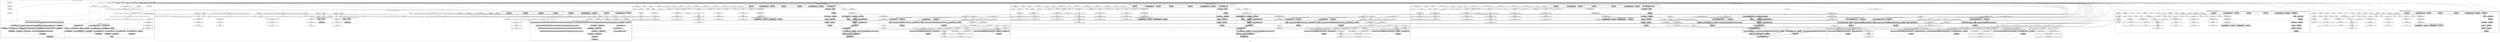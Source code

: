 digraph LYS {
  node [shape=box,fontsize=10];
  subgraph "cluster_test::fixtures::types::structTypes" {
    1 [label="Name: Infinity\n(type (alias Infinity (struct)))", fillcolor=grey];
    2 [label="Name: NDet\n(type (alias NDet (struct)))", fillcolor=grey];
    3 [label="Name: Real\n(type (alias Real (struct number:<null>)))", fillcolor=grey];
    4 [label="Name: Natural\n(type (alias Natural (struct number:<null>)))", fillcolor=grey];
    5 [label="Name: Complex\n(type (alias Complex (struct real:<null> imaginary:<null>)))", fillcolor=grey];
    6 [label="Name: Number\n(type (alias Number (union (alias Infinity (struct)) (alias NDet (struct)) (alias Real (struct number:<null>)) (alias Natural (struct number:<null>)) (alias Complex (struct real:<null> imaginary:<null>)))))", fillcolor=grey];
    7 [label="UnionTypeNode\n(type (union (alias Infinity (struct)) (alias NDet (struct)) (alias Real (struct number:<null>)) (alias Natural (struct number:<null>)) (alias Complex (struct real:<null> imaginary:<null>))))", fillcolor=grey];
    8 [label="Ref: Infinity\n(type (alias Infinity (struct)))", fillcolor=grey];
    9 [label="Ref: NDet\n(type (alias NDet (struct)))", fillcolor=grey];
    10 [label="Ref: Real\n(type (alias Real (struct number:<null>)))", fillcolor=grey];
    11 [label="Ref: Natural\n(type (alias Natural (struct number:<null>)))", fillcolor=grey];
    12 [label="Ref: Complex\n(type (alias Complex (struct real:<null> imaginary:<null>)))", fillcolor=grey];
    13 [label="FunOverload: isComplex\n(fun 'isComplex' ((alias Number)) (alias boolean))", fillcolor=grey];
    14 [label="FunNode: isComplex\n(fun 'isComplex' ((alias Number)) (alias boolean))", fillcolor=grey];
    15 [label="Name: number\n(alias Number (union (alias Infinity (struct)) (alias NDet (struct)) (alias Real (struct number:<null>)) (alias Natural (struct number:<null>)) (alias Complex (struct real:<null> imaginary:<null>))))", fillcolor=grey];
    16 [label="Ref: Number\n(type (alias Number (union (alias Infinity (struct)) (alias NDet (struct)) (alias Real (struct number:<null>)) (alias Natural (struct number:<null>)) (alias Complex (struct real:<null> imaginary:<null>)))))", fillcolor=grey];
    17 [label="Ref: boolean\n(type (alias boolean (native boolean)))", fillcolor=grey];
    18 [label="Name: isComplex\n(fun 'isComplex' ((alias Number)) (alias boolean))", fillcolor=grey];
    19 [label="FunOverload: main\n(fun 'main' () (alias void))", fillcolor=grey];
    20 [label="FunNode: main\n(fun 'main' () (alias void))", fillcolor=grey];
    21 [label="Ref: void\n(type (alias void (native void)))", fillcolor=grey];
    22 [label="Name: main\n(fun 'main' () (alias void))", fillcolor=grey];
    subgraph "cluster_test::fixtures::types::structTypes_0" { rankdir=TB;
      node [style=filled, fillcolor=grey];
      23 [label="BlockNode\n(native void)", fillcolor=grey];
      24 [label="FunctionCallNode\n(alias boolean (native boolean))", fillcolor=grey];
      25 [label="Ref: isComplex\n(fun 'isComplex' ((alias Number)) (alias boolean))", fillcolor=grey];
      26 [label="Ref: Infinity\n(alias Infinity (struct))", fillcolor=grey];
      27 [label="FunctionCallNode\n(alias boolean (native boolean))", fillcolor=grey];
      28 [label="Ref: isComplex\n(fun 'isComplex' ((alias Number)) (alias boolean))", fillcolor=grey];
      29 [label="FunctionCallNode\n(alias Real (struct number:<null>))", fillcolor=grey];
      30 [label="MemberNode\n(fun 'apply' ((alias f32)) (alias Real))", fillcolor=grey];
      31 [label="Ref: Real\n(type (alias Real (struct number:<null>)))", fillcolor=grey];
      32 [label="Float: 0.00000\n(alias f32 (native f32))", fillcolor=grey];
      33 [label="FunctionCallNode\n(alias boolean (native boolean))", fillcolor=grey];
      34 [label="Ref: isComplex\n(fun 'isComplex' ((alias Number)) (alias boolean))", fillcolor=grey];
      35 [label="FunctionCallNode\n(alias Natural (struct number:<null>))", fillcolor=grey];
      36 [label="MemberNode\n(fun 'apply' ((alias i32)) (alias Natural))", fillcolor=grey];
      37 [label="Ref: Natural\n(type (alias Natural (struct number:<null>)))", fillcolor=grey];
      38 [label="Int: 123\n(alias i32 (native i32))", fillcolor=grey];
      39 [label="FunctionCallNode\n(alias boolean (native boolean))", fillcolor=grey];
      40 [label="Ref: isComplex\n(fun 'isComplex' ((alias Number)) (alias boolean))", fillcolor=grey];
      41 [label="FunctionCallNode\n(alias Complex (struct real:<null> imaginary:<null>))", fillcolor=grey];
      42 [label="MemberNode\n(fun 'apply' ((alias f32) (alias f32)) (alias Complex))", fillcolor=grey];
      43 [label="Ref: Complex\n(type (alias Complex (struct real:<null> imaginary:<null>)))", fillcolor=grey];
      44 [label="Float: 0.00000\n(alias f32 (native f32))", fillcolor=grey];
      45 [label="Float: 99.10000\n(alias f32 (native f32))", fillcolor=grey];
      label="test::fixtures::types::structTypes::main_1()";
    }
    subgraph "cluster_test::fixtures::types::structTypes_1" { rankdir=TB;
      node [style=filled, fillcolor=grey];
      label="child";
    }
    subgraph "cluster_test::fixtures::types::structTypes_2" { rankdir=TB;
      node [style=filled, fillcolor=grey];
      label="child";
    }
    subgraph "cluster_test::fixtures::types::structTypes_3" { rankdir=TB;
      node [style=filled, fillcolor=grey];
      label="child";
    }
    subgraph "cluster_test::fixtures::types::structTypes_4" { rankdir=TB;
      node [style=filled, fillcolor=grey];
      label="child";
    }
    subgraph "cluster_test::fixtures::types::structTypes_5" { rankdir=TB;
      node [style=filled, fillcolor=grey];
      label="expression";
    }
    subgraph "cluster_test::fixtures::types::structTypes_6" { rankdir=TB;
      node [style=filled, fillcolor=grey];
      label="expression";
    }
    subgraph "cluster_test::fixtures::types::structTypes_7" { rankdir=TB;
      node [style=filled, fillcolor=grey];
      label="expression";
    }
    subgraph "cluster_test::fixtures::types::structTypes_8" { rankdir=TB;
      node [style=filled, fillcolor=grey];
      label="expression";
    }
    subgraph "cluster_test::fixtures::types::structTypes_9" { rankdir=TB;
      node [style=filled, fillcolor=grey];
      46 [label="PatternMatcherNode\n(alias boolean (native boolean))", fillcolor=grey];
      47 [label="Ref: number\n(alias Number (union (alias Infinity (struct)) (alias NDet (struct)) (alias Real (struct number:<null>)) (alias Natural (struct number:<null>)) (alias Complex (struct real:<null> imaginary:<null>))))", fillcolor=grey];
      48 [label="MatchCaseIsNode\n(alias boolean (native boolean))", fillcolor=grey];
      49 [label="Ref: Real\n(type (alias Real (struct number:<null>)))", fillcolor=grey];
      50 [label="BooleanLiteral\n(alias boolean (native boolean))", fillcolor=grey];
      51 [label="Name: $\n(alias Real (struct number:<null>))", fillcolor=grey];
      52 [label="TypeReducerNode\n(union (alias Infinity (struct)) (alias NDet (struct)) (alias Real (struct number:<null>)) (alias Natural (struct number:<null>)) (alias Complex (struct real:<null> imaginary:<null>)))", fillcolor=grey];
      53 [label="MatchCaseIsNode\n(alias boolean (native boolean))", fillcolor=grey];
      54 [label="Ref: Natural\n(type (alias Natural (struct number:<null>)))", fillcolor=grey];
      55 [label="BooleanLiteral\n(alias boolean (native boolean))", fillcolor=grey];
      56 [label="Name: $\n(alias Natural (struct number:<null>))", fillcolor=grey];
      57 [label="TypeReducerNode\n(union (alias Infinity (struct)) (alias NDet (struct)) (alias Natural (struct number:<null>)) (alias Complex (struct real:<null> imaginary:<null>)))", fillcolor=grey];
      58 [label="MatchDefaultNode\n(alias boolean (native boolean))", fillcolor=grey];
      59 [label="BooleanLiteral\n(alias boolean (native boolean))", fillcolor=grey];
      60 [label="TypeReducerNode\n(union (alias Infinity (struct)) (alias NDet (struct)) (alias Complex (struct real:<null> imaginary:<null>)))", fillcolor=grey];
      label="test::fixtures::types::structTypes::isComplex_1(Number)";
    }
    subgraph "cluster_test::fixtures::types::structTypes_10" { rankdir=TB;
      node [style=filled, fillcolor=grey];
      label="child";
    }
    subgraph "cluster_test::fixtures::types::structTypes_11" { rankdir=TB;
      node [style=filled, fillcolor=grey];
      label="child";
    }
    subgraph "cluster_test::fixtures::types::structTypes_12" { rankdir=TB;
      node [style=filled, fillcolor=grey];
      label="expression";
    }
    subgraph "cluster_test::fixtures::types::structTypes_13" { rankdir=TB;
      node [style=filled, fillcolor=grey];
      label="expression";
    }
    subgraph "cluster_test::fixtures::types::structTypes_14" { rankdir=TB;
      node [style=filled, fillcolor=grey];
      label="test::fixtures::types::structTypes::Number.is_1(Number | ref)";
    }
    subgraph "cluster_test::fixtures::types::structTypes_15" { rankdir=TB;
      node [style=filled, fillcolor=grey];
      label="child";
    }
    subgraph "cluster_test::fixtures::types::structTypes_16" { rankdir=TB;
      node [style=filled, fillcolor=grey];
      label="child";
    }
    subgraph "cluster_test::fixtures::types::structTypes_17" { rankdir=TB;
      node [style=filled, fillcolor=grey];
      label="child";
    }
    subgraph "cluster_test::fixtures::types::structTypes_18" { rankdir=TB;
      node [style=filled, fillcolor=grey];
      label="expression";
    }
    subgraph "cluster_test::fixtures::types::structTypes_19" { rankdir=TB;
      node [style=filled, fillcolor=grey];
      label="expression";
    }
    subgraph "cluster_test::fixtures::types::structTypes_20" { rankdir=TB;
      node [style=filled, fillcolor=grey];
      label="expression";
    }
    label="test::fixtures::types::structTypes";
  }
  subgraph "cluster_test::fixtures::types::structTypes#Infinity" {
    61 [label="FunOverload: Infinity$discriminant\n(fun 'Infinity$discriminant' () (alias i64))", fillcolor=grey];
    62 [label="FunNode: Infinity$discriminant\n(fun 'Infinity$discriminant' () (alias i64))", fillcolor=grey];
    63 [label="Ref: i64\n(type (alias i64 (native i64)))", fillcolor=grey];
    64 [label="Name: Infinity$discriminant\n(fun 'Infinity$discriminant' () (alias i64))", fillcolor=grey];
    65 [label="FunOverload: apply\n(fun 'apply' () (alias Infinity))", fillcolor=grey];
    66 [label="FunNode: apply\n(fun 'apply' () (alias Infinity))", fillcolor=grey];
    67 [label="Ref: Infinity\n(type (alias Infinity (struct)))", fillcolor=grey];
    68 [label="Name: apply\n(fun 'apply' () (alias Infinity))", fillcolor=grey];
    69 [label="FunOverload: is\n(fun 'is' ((union (alias Infinity) (alias ref))) (alias boolean))", fillcolor=grey];
    70 [label="FunNode: is\n(fun 'is' ((union (alias Infinity) (alias ref))) (alias boolean))", fillcolor=grey];
    71 [label="Name: a\n(union (alias Infinity (struct)) (alias ref (ref ?)))", fillcolor=grey];
    72 [label="UnionTypeNode\n(type (union (alias Infinity (struct)) (alias ref (ref ?))))", fillcolor=grey];
    73 [label="Ref: Infinity\n(type (alias Infinity (struct)))", fillcolor=grey];
    74 [label="Ref: ref\n(type (alias ref (ref ?)))", fillcolor=grey];
    75 [label="Ref: boolean\n(type (alias boolean (native boolean)))", fillcolor=grey];
    76 [label="Name: is\n(fun 'is' ((union (alias Infinity) (alias ref))) (alias boolean))", fillcolor=grey];
    77 [label="FunOverload: ==\n(fun '==' ((alias Infinity) (alias ref)) (alias boolean))", fillcolor=grey];
    78 [label="FunNode: ==\n(fun '==' ((alias Infinity) (alias ref)) (alias boolean))", fillcolor=grey];
    79 [label="Name: a\n(alias Infinity (struct))", fillcolor=grey];
    80 [label="Ref: Infinity\n(type (alias Infinity (struct)))", fillcolor=grey];
    81 [label="Name: b\n(alias ref (ref ?))", fillcolor=grey];
    82 [label="Ref: ref\n(type (alias ref (ref ?)))", fillcolor=grey];
    83 [label="Ref: boolean\n(type (alias boolean (native boolean)))", fillcolor=grey];
    84 [label="Name: ==\n(fun '==' ((alias Infinity) (alias ref)) (alias boolean))", fillcolor=grey];
    85 [label="FunOverload: !=\n(fun '!=' ((alias Infinity) (alias ref)) (alias boolean))", fillcolor=grey];
    86 [label="FunNode: !=\n(fun '!=' ((alias Infinity) (alias ref)) (alias boolean))", fillcolor=grey];
    87 [label="Name: a\n(alias Infinity (struct))", fillcolor=grey];
    88 [label="Ref: Infinity\n(type (alias Infinity (struct)))", fillcolor=grey];
    89 [label="Name: b\n(alias ref (ref ?))", fillcolor=grey];
    90 [label="Ref: ref\n(type (alias ref (ref ?)))", fillcolor=grey];
    91 [label="Ref: boolean\n(type (alias boolean (native boolean)))", fillcolor=grey];
    92 [label="Name: !=\n(fun '!=' ((alias Infinity) (alias ref)) (alias boolean))", fillcolor=grey];
    93 [label="FunOverload: store\n(fun 'store' ((alias ref) (alias Infinity) (alias u32)) (alias void))", fillcolor=grey];
    94 [label="FunNode: store\n(fun 'store' ((alias ref) (alias Infinity) (alias u32)) (alias void))", fillcolor=grey];
    95 [label="Name: lhs\n(alias ref (ref ?))", fillcolor=grey];
    96 [label="Ref: ref\n(type (alias ref (ref ?)))", fillcolor=grey];
    97 [label="Name: rhs\n(alias Infinity (struct))", fillcolor=grey];
    98 [label="Ref: Infinity\n(type (alias Infinity (struct)))", fillcolor=grey];
    99 [label="Name: offset\n(alias u32 (native u32))", fillcolor=grey];
    100 [label="Ref: u32\n(type (alias u32 (native u32)))", fillcolor=grey];
    101 [label="Ref: void\n(type (alias void (native void)))", fillcolor=grey];
    102 [label="Name: store\n(fun 'store' ((alias ref) (alias Infinity) (alias u32)) (alias void))", fillcolor=grey];
    103 [label="FunOverload: load\n(fun 'load' ((alias ref) (alias u32)) (alias Infinity))", fillcolor=grey];
    104 [label="FunNode: load\n(fun 'load' ((alias ref) (alias u32)) (alias Infinity))", fillcolor=grey];
    105 [label="Name: lhs\n(alias ref (ref ?))", fillcolor=grey];
    106 [label="Ref: ref\n(type (alias ref (ref ?)))", fillcolor=grey];
    107 [label="Name: offset\n(alias u32 (native u32))", fillcolor=grey];
    108 [label="Ref: u32\n(type (alias u32 (native u32)))", fillcolor=grey];
    109 [label="Ref: Infinity\n(type (alias Infinity (struct)))", fillcolor=grey];
    110 [label="Name: load\n(fun 'load' ((alias ref) (alias u32)) (alias Infinity))", fillcolor=grey];
    111 [label="FunOverload: as\n(intersection (fun 'as' ((alias Infinity)) (alias ref)) (fun 'as' ((alias Infinity)) (alias Number)))", fillcolor=grey];
    112 [label="FunNode: as\n(fun 'as' ((alias Infinity)) (alias ref))", fillcolor=grey];
    113 [label="Name: lhs\n(alias Infinity (struct))", fillcolor=grey];
    114 [label="Ref: Infinity\n(type (alias Infinity (struct)))", fillcolor=grey];
    115 [label="Ref: ref\n(type (alias ref (ref ?)))", fillcolor=grey];
    116 [label="Name: as\n(intersection (fun 'as' ((alias Infinity)) (alias ref)) (fun 'as' ((alias Infinity)) (alias Number)))", fillcolor=grey];
    subgraph "cluster_test::fixtures::types::structTypes#Infinity_0" { rankdir=TB;
      node [style=filled, fillcolor=grey];
      117 [label="BlockNode\n(alias i64 (native i64))", fillcolor=grey];
      118 [label="ValDecl: discriminant\n(native void)", fillcolor=grey];
      119 [label="Name: discriminant\n(alias u32 (native u32))", fillcolor=grey];
      120 [label="Ref: u32\n(type (alias u32 (native u32)))", fillcolor=grey];
      121 [label="MemberNode\n(native u32)", fillcolor=grey];
      122 [label="Ref: Infinity\n(type (alias Infinity (struct)))", fillcolor=grey];
      123 [label="BinOp: <<\n(alias i64 (native i64))", fillcolor=grey];
      124 [label="AsExpressionNode\n(alias i64 (native i64))", fillcolor=grey];
      125 [label="Ref: discriminant\n(alias u32 (native u32))", fillcolor=grey];
      126 [label="Ref: i64\n(type (alias i64 (native i64)))", fillcolor=grey];
      127 [label="Int: 32\n(alias i32 (native i32))", fillcolor=grey];
      label="test::fixtures::types::structTypes::Infinity.Infinity$discriminant_1()";
    }
    subgraph "cluster_test::fixtures::types::structTypes#Infinity_1" { rankdir=TB;
      node [style=filled, fillcolor=grey];
      label="test::fixtures::types::structTypes::main_1()";
    }
    subgraph "cluster_test::fixtures::types::structTypes#Infinity_2" { rankdir=TB;
      node [style=filled, fillcolor=grey];
      label="child";
    }
    subgraph "cluster_test::fixtures::types::structTypes#Infinity_3" { rankdir=TB;
      node [style=filled, fillcolor=grey];
      128 [label="WasmExpressionNode\n(never)", fillcolor=grey];
      129 [label="Ref: Infinity$discriminant\n(fun 'Infinity$discriminant' () (alias i64))", fillcolor=grey];
      label="child";
    }
    subgraph "cluster_test::fixtures::types::structTypes#Infinity_4" { rankdir=TB;
      node [style=filled, fillcolor=grey];
      label="child";
    }
    subgraph "cluster_test::fixtures::types::structTypes#Infinity_5" { rankdir=TB;
      node [style=filled, fillcolor=grey];
      label="child";
    }
    subgraph "cluster_test::fixtures::types::structTypes#Infinity_6" { rankdir=TB;
      node [style=filled, fillcolor=grey];
      label="child";
    }
    subgraph "cluster_test::fixtures::types::structTypes#Infinity_7" { rankdir=TB;
      node [style=filled, fillcolor=grey];
      label="expression";
    }
    subgraph "cluster_test::fixtures::types::structTypes#Infinity_8" { rankdir=TB;
      node [style=filled, fillcolor=grey];
      label="child";
    }
    subgraph "cluster_test::fixtures::types::structTypes#Infinity_9" { rankdir=TB;
      node [style=filled, fillcolor=grey];
      label="test::fixtures::types::structTypes::Infinity.apply_1()";
    }
    subgraph "cluster_test::fixtures::types::structTypes#Infinity_10" { rankdir=TB;
      node [style=filled, fillcolor=grey];
      label="expression";
    }
    subgraph "cluster_test::fixtures::types::structTypes#Infinity_11" { rankdir=TB;
      node [style=filled, fillcolor=grey];
      label="expression";
    }
    subgraph "cluster_test::fixtures::types::structTypes#Infinity_12" { rankdir=TB;
      node [style=filled, fillcolor=grey];
      label="expression";
    }
    subgraph "cluster_test::fixtures::types::structTypes#Infinity_13" { rankdir=TB;
      node [style=filled, fillcolor=grey];
      label="test::fixtures::types::structTypes::isComplex_1(Number)";
    }
    subgraph "cluster_test::fixtures::types::structTypes#Infinity_14" { rankdir=TB;
      node [style=filled, fillcolor=grey];
      label="child";
    }
    subgraph "cluster_test::fixtures::types::structTypes#Infinity_15" { rankdir=TB;
      node [style=filled, fillcolor=grey];
      label="child";
    }
    subgraph "cluster_test::fixtures::types::structTypes#Infinity_16" { rankdir=TB;
      node [style=filled, fillcolor=grey];
      label="expression";
    }
    subgraph "cluster_test::fixtures::types::structTypes#Infinity_17" { rankdir=TB;
      node [style=filled, fillcolor=grey];
      label="expression";
    }
    subgraph "cluster_test::fixtures::types::structTypes#Infinity_18" { rankdir=TB;
      node [style=filled, fillcolor=grey];
      label="test::fixtures::types::structTypes::Number.is_1(Number | ref)";
    }
    subgraph "cluster_test::fixtures::types::structTypes#Infinity_19" { rankdir=TB;
      node [style=filled, fillcolor=grey];
      label="child";
    }
    subgraph "cluster_test::fixtures::types::structTypes#Infinity_20" { rankdir=TB;
      node [style=filled, fillcolor=grey];
      130 [label="WasmExpressionNode\n(never)", fillcolor=grey];
      131 [label="Ref: Infinity$discriminant\n(fun 'Infinity$discriminant' () (alias i64))", fillcolor=grey];
      label="child";
    }
    subgraph "cluster_test::fixtures::types::structTypes#Infinity_21" { rankdir=TB;
      node [style=filled, fillcolor=grey];
      label="child";
    }
    subgraph "cluster_test::fixtures::types::structTypes#Infinity_22" { rankdir=TB;
      node [style=filled, fillcolor=grey];
      label="child";
    }
    subgraph "cluster_test::fixtures::types::structTypes#Infinity_23" { rankdir=TB;
      node [style=filled, fillcolor=grey];
      label="expression";
    }
    subgraph "cluster_test::fixtures::types::structTypes#Infinity_24" { rankdir=TB;
      node [style=filled, fillcolor=grey];
      label="child";
    }
    subgraph "cluster_test::fixtures::types::structTypes#Infinity_25" { rankdir=TB;
      node [style=filled, fillcolor=grey];
      label="test::fixtures::types::structTypes::Infinity.is_1(Infinity | ref)";
    }
    subgraph "cluster_test::fixtures::types::structTypes#Infinity_26" { rankdir=TB;
      node [style=filled, fillcolor=grey];
      label="expression";
    }
    subgraph "cluster_test::fixtures::types::structTypes#Infinity_27" { rankdir=TB;
      node [style=filled, fillcolor=grey];
      label="expression";
    }
    subgraph "cluster_test::fixtures::types::structTypes#Infinity_28" { rankdir=TB;
      node [style=filled, fillcolor=grey];
      132 [label="WasmExpressionNode\n(never)", fillcolor=grey];
      133 [label="Ref: addressFromRef\n(fun 'addressFromRef' ((alias ref)) (alias u32))", fillcolor=grey];
      label="test::fixtures::types::structTypes::Infinity.load_1(ref,u32)";
    }
    subgraph "cluster_test::fixtures::types::structTypes#Infinity_29" { rankdir=TB;
      node [style=filled, fillcolor=grey];
      134 [label="WasmExpressionNode\n(never)", fillcolor=grey];
      label="test::fixtures::types::structTypes::Infinity.==_1(Infinity,ref)";
    }
    subgraph "cluster_test::fixtures::types::structTypes#Infinity_30" { rankdir=TB;
      node [style=filled, fillcolor=grey];
      135 [label="WasmExpressionNode\n(never)", fillcolor=grey];
      label="test::fixtures::types::structTypes::Infinity.!=_1(Infinity,ref)";
    }
    subgraph "cluster_test::fixtures::types::structTypes#Infinity_31" { rankdir=TB;
      node [style=filled, fillcolor=grey];
      136 [label="WasmExpressionNode\n(never)", fillcolor=grey];
      137 [label="Ref: addressFromRef\n(fun 'addressFromRef' ((alias ref)) (alias u32))", fillcolor=grey];
      label="test::fixtures::types::structTypes::Infinity.store_1(ref,Infinity,u32)";
    }
    subgraph "cluster_test::fixtures::types::structTypes#Infinity_32" { rankdir=TB;
      node [style=filled, fillcolor=grey];
      138 [label="WasmExpressionNode\n(never)", fillcolor=grey];
      label="test::fixtures::types::structTypes::Infinity.as_1(Infinity)";
    }
    label="test::fixtures::types::structTypes#Infinity";
  }
  subgraph "cluster_test::fixtures::types::structTypes#Number" {
    139 [label="FunNode: as\n(fun 'as' ((alias Infinity)) (alias Number))", fillcolor=grey];
    140 [label="Name: lhs\n(alias Infinity (struct))", fillcolor=grey];
    141 [label="Ref: Infinity\n(type (alias Infinity (struct)))", fillcolor=grey];
    142 [label="Ref: Number\n(type (alias Number (union (alias Infinity (struct)) (alias NDet (struct)) (alias Real (struct number:<null>)) (alias Natural (struct number:<null>)) (alias Complex (struct real:<null> imaginary:<null>)))))", fillcolor=grey];
    143 [label="FunNode: as\n(fun 'as' ((alias NDet)) (alias Number))", fillcolor=grey];
    144 [label="Name: lhs\n(alias NDet (struct))", fillcolor=grey];
    145 [label="Ref: NDet\n(type (alias NDet (struct)))", fillcolor=grey];
    146 [label="Ref: Number\n(type (alias Number (union (alias Infinity (struct)) (alias NDet (struct)) (alias Real (struct number:<null>)) (alias Natural (struct number:<null>)) (alias Complex (struct real:<null> imaginary:<null>)))))", fillcolor=grey];
    147 [label="FunNode: as\n(fun 'as' ((alias Real)) (alias Number))", fillcolor=grey];
    148 [label="Name: lhs\n(alias Real (struct number:<null>))", fillcolor=grey];
    149 [label="Ref: Real\n(type (alias Real (struct number:<null>)))", fillcolor=grey];
    150 [label="Ref: Number\n(type (alias Number (union (alias Infinity (struct)) (alias NDet (struct)) (alias Real (struct number:<null>)) (alias Natural (struct number:<null>)) (alias Complex (struct real:<null> imaginary:<null>)))))", fillcolor=grey];
    151 [label="FunNode: as\n(fun 'as' ((alias Natural)) (alias Number))", fillcolor=grey];
    152 [label="Name: lhs\n(alias Natural (struct number:<null>))", fillcolor=grey];
    153 [label="Ref: Natural\n(type (alias Natural (struct number:<null>)))", fillcolor=grey];
    154 [label="Ref: Number\n(type (alias Number (union (alias Infinity (struct)) (alias NDet (struct)) (alias Real (struct number:<null>)) (alias Natural (struct number:<null>)) (alias Complex (struct real:<null> imaginary:<null>)))))", fillcolor=grey];
    155 [label="FunNode: as\n(fun 'as' ((alias Complex)) (alias Number))", fillcolor=grey];
    156 [label="Name: lhs\n(alias Complex (struct real:<null> imaginary:<null>))", fillcolor=grey];
    157 [label="Ref: Complex\n(type (alias Complex (struct real:<null> imaginary:<null>)))", fillcolor=grey];
    158 [label="Ref: Number\n(type (alias Number (union (alias Infinity (struct)) (alias NDet (struct)) (alias Real (struct number:<null>)) (alias Natural (struct number:<null>)) (alias Complex (struct real:<null> imaginary:<null>)))))", fillcolor=grey];
    159 [label="FunOverload: is\n(fun 'is' ((union (alias Number) (alias ref))) (alias boolean))", fillcolor=grey];
    160 [label="FunNode: is\n(fun 'is' ((union (alias Number) (alias ref))) (alias boolean))", fillcolor=grey];
    161 [label="Name: a\n(union (alias Number (union (alias Infinity (struct)) (alias NDet (struct)) (alias Real (struct number:<null>)) (alias Natural (struct number:<null>)) (alias Complex (struct real:<null> imaginary:<null>)))) (alias ref (ref ?)))", fillcolor=grey];
    162 [label="UnionTypeNode\n(type (union (alias Number (union (alias Infinity (struct)) (alias NDet (struct)) (alias Real (struct number:<null>)) (alias Natural (struct number:<null>)) (alias Complex (struct real:<null> imaginary:<null>)))) (alias ref (ref ?))))", fillcolor=grey];
    163 [label="Ref: Number\n(type (alias Number (union (alias Infinity (struct)) (alias NDet (struct)) (alias Real (struct number:<null>)) (alias Natural (struct number:<null>)) (alias Complex (struct real:<null> imaginary:<null>)))))", fillcolor=grey];
    164 [label="Ref: ref\n(type (alias ref (ref ?)))", fillcolor=grey];
    165 [label="Ref: boolean\n(type (alias boolean (native boolean)))", fillcolor=grey];
    166 [label="Name: is\n(fun 'is' ((union (alias Number) (alias ref))) (alias boolean))", fillcolor=grey];
    167 [label="FunOverload: as\n(fun 'as' ((alias Number)) (alias ref))", fillcolor=grey];
    168 [label="FunNode: as\n(fun 'as' ((alias Number)) (alias ref))", fillcolor=grey];
    169 [label="Name: a\n(alias Number (union (alias Infinity (struct)) (alias NDet (struct)) (alias Real (struct number:<null>)) (alias Natural (struct number:<null>)) (alias Complex (struct real:<null> imaginary:<null>))))", fillcolor=grey];
    170 [label="Ref: Number\n(type (alias Number (union (alias Infinity (struct)) (alias NDet (struct)) (alias Real (struct number:<null>)) (alias Natural (struct number:<null>)) (alias Complex (struct real:<null> imaginary:<null>)))))", fillcolor=grey];
    171 [label="Ref: ref\n(type (alias ref (ref ?)))", fillcolor=grey];
    172 [label="Name: as\n(fun 'as' ((alias Number)) (alias ref))", fillcolor=grey];
    173 [label="FunOverload: ==\n(fun '==' ((alias ref) (alias ref)) (alias boolean))", fillcolor=grey];
    174 [label="FunNode: ==\n(fun '==' ((alias ref) (alias ref)) (alias boolean))", fillcolor=grey];
    175 [label="Name: lhs\n(alias ref (ref ?))", fillcolor=grey];
    176 [label="Ref: ref\n(type (alias ref (ref ?)))", fillcolor=grey];
    177 [label="Name: rhs\n(alias ref (ref ?))", fillcolor=grey];
    178 [label="Ref: ref\n(type (alias ref (ref ?)))", fillcolor=grey];
    179 [label="Ref: boolean\n(type (alias boolean (native boolean)))", fillcolor=grey];
    180 [label="Name: ==\n(fun '==' ((alias ref) (alias ref)) (alias boolean))", fillcolor=grey];
    181 [label="FunOverload: !=\n(fun '!=' ((alias ref) (alias ref)) (alias boolean))", fillcolor=grey];
    182 [label="FunNode: !=\n(fun '!=' ((alias ref) (alias ref)) (alias boolean))", fillcolor=grey];
    183 [label="Name: lhs\n(alias ref (ref ?))", fillcolor=grey];
    184 [label="Ref: ref\n(type (alias ref (ref ?)))", fillcolor=grey];
    185 [label="Name: rhs\n(alias ref (ref ?))", fillcolor=grey];
    186 [label="Ref: ref\n(type (alias ref (ref ?)))", fillcolor=grey];
    187 [label="Ref: boolean\n(type (alias boolean (native boolean)))", fillcolor=grey];
    188 [label="Name: !=\n(fun '!=' ((alias ref) (alias ref)) (alias boolean))", fillcolor=grey];
    189 [label="FunOverload: store\n(fun 'store' ((alias ref) (alias Number) (alias u32)) (alias void))", fillcolor=grey];
    190 [label="FunNode: store\n(fun 'store' ((alias ref) (alias Number) (alias u32)) (alias void))", fillcolor=grey];
    191 [label="Name: lhs\n(alias ref (ref ?))", fillcolor=grey];
    192 [label="Ref: ref\n(type (alias ref (ref ?)))", fillcolor=grey];
    193 [label="Name: rhs\n(alias Number (union (alias Infinity (struct)) (alias NDet (struct)) (alias Real (struct number:<null>)) (alias Natural (struct number:<null>)) (alias Complex (struct real:<null> imaginary:<null>))))", fillcolor=grey];
    194 [label="Ref: Number\n(type (alias Number (union (alias Infinity (struct)) (alias NDet (struct)) (alias Real (struct number:<null>)) (alias Natural (struct number:<null>)) (alias Complex (struct real:<null> imaginary:<null>)))))", fillcolor=grey];
    195 [label="Name: offset\n(alias u32 (native u32))", fillcolor=grey];
    196 [label="Ref: u32\n(type (alias u32 (native u32)))", fillcolor=grey];
    197 [label="Ref: void\n(type (alias void (native void)))", fillcolor=grey];
    198 [label="Name: store\n(fun 'store' ((alias ref) (alias Number) (alias u32)) (alias void))", fillcolor=grey];
    199 [label="FunOverload: load\n(fun 'load' ((alias ref) (alias u32)) (alias Number))", fillcolor=grey];
    200 [label="FunNode: load\n(fun 'load' ((alias ref) (alias u32)) (alias Number))", fillcolor=grey];
    201 [label="Name: lhs\n(alias ref (ref ?))", fillcolor=grey];
    202 [label="Ref: ref\n(type (alias ref (ref ?)))", fillcolor=grey];
    203 [label="Name: offset\n(alias u32 (native u32))", fillcolor=grey];
    204 [label="Ref: u32\n(type (alias u32 (native u32)))", fillcolor=grey];
    205 [label="Ref: Number\n(type (alias Number (union (alias Infinity (struct)) (alias NDet (struct)) (alias Real (struct number:<null>)) (alias Natural (struct number:<null>)) (alias Complex (struct real:<null> imaginary:<null>)))))", fillcolor=grey];
    206 [label="Name: load\n(fun 'load' ((alias ref) (alias u32)) (alias Number))", fillcolor=grey];
    subgraph "cluster_test::fixtures::types::structTypes#Number_0" { rankdir=TB;
      node [style=filled, fillcolor=grey];
      207 [label="BinOp: ==\n(alias boolean (native boolean))", fillcolor=grey];
      208 [label="Ref: lhs\n(alias ref (ref ?))", fillcolor=grey];
      209 [label="Ref: rhs\n(alias ref (ref ?))", fillcolor=grey];
      label="test::fixtures::types::structTypes::Number.==_1(ref,ref)";
    }
    subgraph "cluster_test::fixtures::types::structTypes#Number_1" { rankdir=TB;
      node [style=filled, fillcolor=grey];
      210 [label="BinOp: !=\n(alias boolean (native boolean))", fillcolor=grey];
      211 [label="Ref: lhs\n(alias ref (ref ?))", fillcolor=grey];
      212 [label="Ref: rhs\n(alias ref (ref ?))", fillcolor=grey];
      label="test::fixtures::types::structTypes::Number.!=_1(ref,ref)";
    }
    subgraph "cluster_test::fixtures::types::structTypes#Number_2" { rankdir=TB;
      node [style=filled, fillcolor=grey];
      label="test::fixtures::types::structTypes::main_1()";
    }
    subgraph "cluster_test::fixtures::types::structTypes#Number_3" { rankdir=TB;
      node [style=filled, fillcolor=grey];
      label="child";
    }
    subgraph "cluster_test::fixtures::types::structTypes#Number_4" { rankdir=TB;
      node [style=filled, fillcolor=grey];
      label="child";
    }
    subgraph "cluster_test::fixtures::types::structTypes#Number_5" { rankdir=TB;
      node [style=filled, fillcolor=grey];
      label="child";
    }
    subgraph "cluster_test::fixtures::types::structTypes#Number_6" { rankdir=TB;
      node [style=filled, fillcolor=grey];
      label="child";
    }
    subgraph "cluster_test::fixtures::types::structTypes#Number_7" { rankdir=TB;
      node [style=filled, fillcolor=grey];
      label="expression";
    }
    subgraph "cluster_test::fixtures::types::structTypes#Number_8" { rankdir=TB;
      node [style=filled, fillcolor=grey];
      label="expression";
    }
    subgraph "cluster_test::fixtures::types::structTypes#Number_9" { rankdir=TB;
      node [style=filled, fillcolor=grey];
      label="expression";
    }
    subgraph "cluster_test::fixtures::types::structTypes#Number_10" { rankdir=TB;
      node [style=filled, fillcolor=grey];
      label="expression";
    }
    subgraph "cluster_test::fixtures::types::structTypes#Number_11" { rankdir=TB;
      node [style=filled, fillcolor=grey];
      213 [label="WasmExpressionNode\n(never)", fillcolor=grey];
      214 [label="Ref: addressFromRef\n(fun 'addressFromRef' ((alias ref)) (alias u32))", fillcolor=grey];
      label="test::fixtures::types::structTypes::Number.load_1(ref,u32)";
    }
    subgraph "cluster_test::fixtures::types::structTypes#Number_12" { rankdir=TB;
      node [style=filled, fillcolor=grey];
      215 [label="WasmExpressionNode\n(never)", fillcolor=grey];
      label="test::fixtures::types::structTypes::Number.as_1(Number)";
    }
    subgraph "cluster_test::fixtures::types::structTypes#Number_13" { rankdir=TB;
      node [style=filled, fillcolor=grey];
      216 [label="WasmExpressionNode\n(never)", fillcolor=grey];
      217 [label="Ref: addressFromRef\n(fun 'addressFromRef' ((alias ref)) (alias u32))", fillcolor=grey];
      label="test::fixtures::types::structTypes::Number.store_1(ref,Number,u32)";
    }
    subgraph "cluster_test::fixtures::types::structTypes#Number_14" { rankdir=TB;
      node [style=filled, fillcolor=grey];
      label="test::fixtures::types::structTypes::isComplex_1(Number)";
    }
    subgraph "cluster_test::fixtures::types::structTypes#Number_15" { rankdir=TB;
      node [style=filled, fillcolor=grey];
      label="child";
    }
    subgraph "cluster_test::fixtures::types::structTypes#Number_16" { rankdir=TB;
      node [style=filled, fillcolor=grey];
      label="child";
    }
    subgraph "cluster_test::fixtures::types::structTypes#Number_17" { rankdir=TB;
      node [style=filled, fillcolor=grey];
      label="expression";
    }
    subgraph "cluster_test::fixtures::types::structTypes#Number_18" { rankdir=TB;
      node [style=filled, fillcolor=grey];
      label="expression";
    }
    subgraph "cluster_test::fixtures::types::structTypes#Number_19" { rankdir=TB;
      node [style=filled, fillcolor=grey];
      218 [label="BlockNode\n(alias boolean (native boolean))", fillcolor=grey];
      219 [label="BinOp: ||\n(alias boolean (native boolean))", fillcolor=grey];
      220 [label="BinOp: ||\n(alias boolean (native boolean))", fillcolor=grey];
      221 [label="BinOp: ||\n(alias boolean (native boolean))", fillcolor=grey];
      222 [label="BinOp: ||\n(alias boolean (native boolean))", fillcolor=grey];
      223 [label="IsExpressionNode\n(alias boolean (native boolean))", fillcolor=grey];
      224 [label="Ref: a\n(union (alias Number (union (alias Infinity (struct)) (alias NDet (struct)) (alias Real (struct number:<null>)) (alias Natural (struct number:<null>)) (alias Complex (struct real:<null> imaginary:<null>)))) (alias ref (ref ?)))", fillcolor=grey];
      225 [label="Ref: Infinity\n(type (alias Infinity (struct)))", fillcolor=grey];
      226 [label="IsExpressionNode\n(alias boolean (native boolean))", fillcolor=grey];
      227 [label="Ref: a\n(union (alias Number (union (alias Infinity (struct)) (alias NDet (struct)) (alias Real (struct number:<null>)) (alias Natural (struct number:<null>)) (alias Complex (struct real:<null> imaginary:<null>)))) (alias ref (ref ?)))", fillcolor=grey];
      228 [label="Ref: NDet\n(type (alias NDet (struct)))", fillcolor=grey];
      229 [label="IsExpressionNode\n(alias boolean (native boolean))", fillcolor=grey];
      230 [label="Ref: a\n(union (alias Number (union (alias Infinity (struct)) (alias NDet (struct)) (alias Real (struct number:<null>)) (alias Natural (struct number:<null>)) (alias Complex (struct real:<null> imaginary:<null>)))) (alias ref (ref ?)))", fillcolor=grey];
      231 [label="Ref: Real\n(type (alias Real (struct number:<null>)))", fillcolor=grey];
      232 [label="IsExpressionNode\n(alias boolean (native boolean))", fillcolor=grey];
      233 [label="Ref: a\n(union (alias Number (union (alias Infinity (struct)) (alias NDet (struct)) (alias Real (struct number:<null>)) (alias Natural (struct number:<null>)) (alias Complex (struct real:<null> imaginary:<null>)))) (alias ref (ref ?)))", fillcolor=grey];
      234 [label="Ref: Natural\n(type (alias Natural (struct number:<null>)))", fillcolor=grey];
      235 [label="IsExpressionNode\n(alias boolean (native boolean))", fillcolor=grey];
      236 [label="Ref: a\n(union (alias Number (union (alias Infinity (struct)) (alias NDet (struct)) (alias Real (struct number:<null>)) (alias Natural (struct number:<null>)) (alias Complex (struct real:<null> imaginary:<null>)))) (alias ref (ref ?)))", fillcolor=grey];
      237 [label="Ref: Complex\n(type (alias Complex (struct real:<null> imaginary:<null>)))", fillcolor=grey];
      label="test::fixtures::types::structTypes::Number.is_1(Number | ref)";
    }
    subgraph "cluster_test::fixtures::types::structTypes#Number_20" { rankdir=TB;
      node [style=filled, fillcolor=grey];
      label="child";
    }
    subgraph "cluster_test::fixtures::types::structTypes#Number_21" { rankdir=TB;
      node [style=filled, fillcolor=grey];
      label="child";
    }
    subgraph "cluster_test::fixtures::types::structTypes#Number_22" { rankdir=TB;
      node [style=filled, fillcolor=grey];
      label="child";
    }
    subgraph "cluster_test::fixtures::types::structTypes#Number_23" { rankdir=TB;
      node [style=filled, fillcolor=grey];
      label="expression";
    }
    subgraph "cluster_test::fixtures::types::structTypes#Number_24" { rankdir=TB;
      node [style=filled, fillcolor=grey];
      label="expression";
    }
    subgraph "cluster_test::fixtures::types::structTypes#Number_25" { rankdir=TB;
      node [style=filled, fillcolor=grey];
      label="expression";
    }
    subgraph "cluster_test::fixtures::types::structTypes#Number_26" { rankdir=TB;
      node [style=filled, fillcolor=grey];
      238 [label="WasmExpressionNode\n(never)", fillcolor=grey];
      label="test::fixtures::types::structTypes::Infinity.as_2(Infinity)";
    }
    subgraph "cluster_test::fixtures::types::structTypes#Number_27" { rankdir=TB;
      node [style=filled, fillcolor=grey];
      239 [label="WasmExpressionNode\n(never)", fillcolor=grey];
      label="test::fixtures::types::structTypes::NDet.as_2(NDet)";
    }
    subgraph "cluster_test::fixtures::types::structTypes#Number_28" { rankdir=TB;
      node [style=filled, fillcolor=grey];
      240 [label="WasmExpressionNode\n(never)", fillcolor=grey];
      label="test::fixtures::types::structTypes::Real.as_2(Real)";
    }
    subgraph "cluster_test::fixtures::types::structTypes#Number_29" { rankdir=TB;
      node [style=filled, fillcolor=grey];
      241 [label="WasmExpressionNode\n(never)", fillcolor=grey];
      label="test::fixtures::types::structTypes::Natural.as_2(Natural)";
    }
    subgraph "cluster_test::fixtures::types::structTypes#Number_30" { rankdir=TB;
      node [style=filled, fillcolor=grey];
      242 [label="WasmExpressionNode\n(never)", fillcolor=grey];
      label="test::fixtures::types::structTypes::Complex.as_2(Complex)";
    }
    label="test::fixtures::types::structTypes#Number";
  }
  subgraph "cluster_test::fixtures::types::structTypes#NDet" {
    243 [label="FunOverload: NDet$discriminant\n(fun 'NDet$discriminant' () (alias i64))", fillcolor=grey];
    244 [label="FunNode: NDet$discriminant\n(fun 'NDet$discriminant' () (alias i64))", fillcolor=grey];
    245 [label="Ref: i64\n(type (alias i64 (native i64)))", fillcolor=grey];
    246 [label="Name: NDet$discriminant\n(fun 'NDet$discriminant' () (alias i64))", fillcolor=grey];
    247 [label="FunOverload: apply\n(fun 'apply' () (alias NDet))", fillcolor=grey];
    248 [label="FunNode: apply\n(fun 'apply' () (alias NDet))", fillcolor=grey];
    249 [label="Ref: NDet\n(type (alias NDet (struct)))", fillcolor=grey];
    250 [label="Name: apply\n(fun 'apply' () (alias NDet))", fillcolor=grey];
    251 [label="FunOverload: is\n(fun 'is' ((union (alias NDet) (alias ref))) (alias boolean))", fillcolor=grey];
    252 [label="FunNode: is\n(fun 'is' ((union (alias NDet) (alias ref))) (alias boolean))", fillcolor=grey];
    253 [label="Name: a\n(union (alias NDet (struct)) (alias ref (ref ?)))", fillcolor=grey];
    254 [label="UnionTypeNode\n(type (union (alias NDet (struct)) (alias ref (ref ?))))", fillcolor=grey];
    255 [label="Ref: NDet\n(type (alias NDet (struct)))", fillcolor=grey];
    256 [label="Ref: ref\n(type (alias ref (ref ?)))", fillcolor=grey];
    257 [label="Ref: boolean\n(type (alias boolean (native boolean)))", fillcolor=grey];
    258 [label="Name: is\n(fun 'is' ((union (alias NDet) (alias ref))) (alias boolean))", fillcolor=grey];
    259 [label="FunOverload: ==\n(fun '==' ((alias NDet) (alias ref)) (alias boolean))", fillcolor=grey];
    260 [label="FunNode: ==\n(fun '==' ((alias NDet) (alias ref)) (alias boolean))", fillcolor=grey];
    261 [label="Name: a\n(alias NDet (struct))", fillcolor=grey];
    262 [label="Ref: NDet\n(type (alias NDet (struct)))", fillcolor=grey];
    263 [label="Name: b\n(alias ref (ref ?))", fillcolor=grey];
    264 [label="Ref: ref\n(type (alias ref (ref ?)))", fillcolor=grey];
    265 [label="Ref: boolean\n(type (alias boolean (native boolean)))", fillcolor=grey];
    266 [label="Name: ==\n(fun '==' ((alias NDet) (alias ref)) (alias boolean))", fillcolor=grey];
    267 [label="FunOverload: !=\n(fun '!=' ((alias NDet) (alias ref)) (alias boolean))", fillcolor=grey];
    268 [label="FunNode: !=\n(fun '!=' ((alias NDet) (alias ref)) (alias boolean))", fillcolor=grey];
    269 [label="Name: a\n(alias NDet (struct))", fillcolor=grey];
    270 [label="Ref: NDet\n(type (alias NDet (struct)))", fillcolor=grey];
    271 [label="Name: b\n(alias ref (ref ?))", fillcolor=grey];
    272 [label="Ref: ref\n(type (alias ref (ref ?)))", fillcolor=grey];
    273 [label="Ref: boolean\n(type (alias boolean (native boolean)))", fillcolor=grey];
    274 [label="Name: !=\n(fun '!=' ((alias NDet) (alias ref)) (alias boolean))", fillcolor=grey];
    275 [label="FunOverload: store\n(fun 'store' ((alias ref) (alias NDet) (alias u32)) (alias void))", fillcolor=grey];
    276 [label="FunNode: store\n(fun 'store' ((alias ref) (alias NDet) (alias u32)) (alias void))", fillcolor=grey];
    277 [label="Name: lhs\n(alias ref (ref ?))", fillcolor=grey];
    278 [label="Ref: ref\n(type (alias ref (ref ?)))", fillcolor=grey];
    279 [label="Name: rhs\n(alias NDet (struct))", fillcolor=grey];
    280 [label="Ref: NDet\n(type (alias NDet (struct)))", fillcolor=grey];
    281 [label="Name: offset\n(alias u32 (native u32))", fillcolor=grey];
    282 [label="Ref: u32\n(type (alias u32 (native u32)))", fillcolor=grey];
    283 [label="Ref: void\n(type (alias void (native void)))", fillcolor=grey];
    284 [label="Name: store\n(fun 'store' ((alias ref) (alias NDet) (alias u32)) (alias void))", fillcolor=grey];
    285 [label="FunOverload: load\n(fun 'load' ((alias ref) (alias u32)) (alias NDet))", fillcolor=grey];
    286 [label="FunNode: load\n(fun 'load' ((alias ref) (alias u32)) (alias NDet))", fillcolor=grey];
    287 [label="Name: lhs\n(alias ref (ref ?))", fillcolor=grey];
    288 [label="Ref: ref\n(type (alias ref (ref ?)))", fillcolor=grey];
    289 [label="Name: offset\n(alias u32 (native u32))", fillcolor=grey];
    290 [label="Ref: u32\n(type (alias u32 (native u32)))", fillcolor=grey];
    291 [label="Ref: NDet\n(type (alias NDet (struct)))", fillcolor=grey];
    292 [label="Name: load\n(fun 'load' ((alias ref) (alias u32)) (alias NDet))", fillcolor=grey];
    293 [label="FunOverload: as\n(intersection (fun 'as' ((alias NDet)) (alias ref)) (fun 'as' ((alias NDet)) (alias Number)))", fillcolor=grey];
    294 [label="FunNode: as\n(fun 'as' ((alias NDet)) (alias ref))", fillcolor=grey];
    295 [label="Name: lhs\n(alias NDet (struct))", fillcolor=grey];
    296 [label="Ref: NDet\n(type (alias NDet (struct)))", fillcolor=grey];
    297 [label="Ref: ref\n(type (alias ref (ref ?)))", fillcolor=grey];
    298 [label="Name: as\n(intersection (fun 'as' ((alias NDet)) (alias ref)) (fun 'as' ((alias NDet)) (alias Number)))", fillcolor=grey];
    subgraph "cluster_test::fixtures::types::structTypes#NDet_0" { rankdir=TB;
      node [style=filled, fillcolor=grey];
      299 [label="BlockNode\n(alias i64 (native i64))", fillcolor=grey];
      300 [label="ValDecl: discriminant\n(native void)", fillcolor=grey];
      301 [label="Name: discriminant\n(alias u32 (native u32))", fillcolor=grey];
      302 [label="Ref: u32\n(type (alias u32 (native u32)))", fillcolor=grey];
      303 [label="MemberNode\n(native u32)", fillcolor=grey];
      304 [label="Ref: NDet\n(type (alias NDet (struct)))", fillcolor=grey];
      305 [label="BinOp: <<\n(alias i64 (native i64))", fillcolor=grey];
      306 [label="AsExpressionNode\n(alias i64 (native i64))", fillcolor=grey];
      307 [label="Ref: discriminant\n(alias u32 (native u32))", fillcolor=grey];
      308 [label="Ref: i64\n(type (alias i64 (native i64)))", fillcolor=grey];
      309 [label="Int: 32\n(alias i32 (native i32))", fillcolor=grey];
      label="test::fixtures::types::structTypes::NDet.NDet$discriminant_1()";
    }
    subgraph "cluster_test::fixtures::types::structTypes#NDet_1" { rankdir=TB;
      node [style=filled, fillcolor=grey];
      label="test::fixtures::types::structTypes::main_1()";
    }
    subgraph "cluster_test::fixtures::types::structTypes#NDet_2" { rankdir=TB;
      node [style=filled, fillcolor=grey];
      label="child";
    }
    subgraph "cluster_test::fixtures::types::structTypes#NDet_3" { rankdir=TB;
      node [style=filled, fillcolor=grey];
      label="child";
    }
    subgraph "cluster_test::fixtures::types::structTypes#NDet_4" { rankdir=TB;
      node [style=filled, fillcolor=grey];
      label="child";
    }
    subgraph "cluster_test::fixtures::types::structTypes#NDet_5" { rankdir=TB;
      node [style=filled, fillcolor=grey];
      label="child";
    }
    subgraph "cluster_test::fixtures::types::structTypes#NDet_6" { rankdir=TB;
      node [style=filled, fillcolor=grey];
      label="expression";
    }
    subgraph "cluster_test::fixtures::types::structTypes#NDet_7" { rankdir=TB;
      node [style=filled, fillcolor=grey];
      label="expression";
    }
    subgraph "cluster_test::fixtures::types::structTypes#NDet_8" { rankdir=TB;
      node [style=filled, fillcolor=grey];
      label="expression";
    }
    subgraph "cluster_test::fixtures::types::structTypes#NDet_9" { rankdir=TB;
      node [style=filled, fillcolor=grey];
      label="expression";
    }
    subgraph "cluster_test::fixtures::types::structTypes#NDet_10" { rankdir=TB;
      node [style=filled, fillcolor=grey];
      label="test::fixtures::types::structTypes::isComplex_1(Number)";
    }
    subgraph "cluster_test::fixtures::types::structTypes#NDet_11" { rankdir=TB;
      node [style=filled, fillcolor=grey];
      label="child";
    }
    subgraph "cluster_test::fixtures::types::structTypes#NDet_12" { rankdir=TB;
      node [style=filled, fillcolor=grey];
      label="child";
    }
    subgraph "cluster_test::fixtures::types::structTypes#NDet_13" { rankdir=TB;
      node [style=filled, fillcolor=grey];
      label="expression";
    }
    subgraph "cluster_test::fixtures::types::structTypes#NDet_14" { rankdir=TB;
      node [style=filled, fillcolor=grey];
      label="expression";
    }
    subgraph "cluster_test::fixtures::types::structTypes#NDet_15" { rankdir=TB;
      node [style=filled, fillcolor=grey];
      label="test::fixtures::types::structTypes::Number.is_1(Number | ref)";
    }
    subgraph "cluster_test::fixtures::types::structTypes#NDet_16" { rankdir=TB;
      node [style=filled, fillcolor=grey];
      label="child";
    }
    subgraph "cluster_test::fixtures::types::structTypes#NDet_17" { rankdir=TB;
      node [style=filled, fillcolor=grey];
      label="child";
    }
    subgraph "cluster_test::fixtures::types::structTypes#NDet_18" { rankdir=TB;
      node [style=filled, fillcolor=grey];
      310 [label="WasmExpressionNode\n(never)", fillcolor=grey];
      311 [label="Ref: NDet$discriminant\n(fun 'NDet$discriminant' () (alias i64))", fillcolor=grey];
      label="child";
    }
    subgraph "cluster_test::fixtures::types::structTypes#NDet_19" { rankdir=TB;
      node [style=filled, fillcolor=grey];
      label="child";
    }
    subgraph "cluster_test::fixtures::types::structTypes#NDet_20" { rankdir=TB;
      node [style=filled, fillcolor=grey];
      label="expression";
    }
    subgraph "cluster_test::fixtures::types::structTypes#NDet_21" { rankdir=TB;
      node [style=filled, fillcolor=grey];
      label="expression";
    }
    subgraph "cluster_test::fixtures::types::structTypes#NDet_22" { rankdir=TB;
      node [style=filled, fillcolor=grey];
      label="child";
    }
    subgraph "cluster_test::fixtures::types::structTypes#NDet_23" { rankdir=TB;
      node [style=filled, fillcolor=grey];
      label="test::fixtures::types::structTypes::NDet.is_1(NDet | ref)";
    }
    subgraph "cluster_test::fixtures::types::structTypes#NDet_24" { rankdir=TB;
      node [style=filled, fillcolor=grey];
      label="expression";
    }
    subgraph "cluster_test::fixtures::types::structTypes#NDet_25" { rankdir=TB;
      node [style=filled, fillcolor=grey];
      312 [label="WasmExpressionNode\n(never)", fillcolor=grey];
      313 [label="Ref: NDet$discriminant\n(fun 'NDet$discriminant' () (alias i64))", fillcolor=grey];
      label="test::fixtures::types::structTypes::NDet.apply_1()";
    }
    subgraph "cluster_test::fixtures::types::structTypes#NDet_26" { rankdir=TB;
      node [style=filled, fillcolor=grey];
      314 [label="WasmExpressionNode\n(never)", fillcolor=grey];
      315 [label="Ref: addressFromRef\n(fun 'addressFromRef' ((alias ref)) (alias u32))", fillcolor=grey];
      label="test::fixtures::types::structTypes::NDet.load_1(ref,u32)";
    }
    subgraph "cluster_test::fixtures::types::structTypes#NDet_27" { rankdir=TB;
      node [style=filled, fillcolor=grey];
      316 [label="WasmExpressionNode\n(never)", fillcolor=grey];
      label="test::fixtures::types::structTypes::NDet.==_1(NDet,ref)";
    }
    subgraph "cluster_test::fixtures::types::structTypes#NDet_28" { rankdir=TB;
      node [style=filled, fillcolor=grey];
      317 [label="WasmExpressionNode\n(never)", fillcolor=grey];
      label="test::fixtures::types::structTypes::NDet.!=_1(NDet,ref)";
    }
    subgraph "cluster_test::fixtures::types::structTypes#NDet_29" { rankdir=TB;
      node [style=filled, fillcolor=grey];
      318 [label="WasmExpressionNode\n(never)", fillcolor=grey];
      319 [label="Ref: addressFromRef\n(fun 'addressFromRef' ((alias ref)) (alias u32))", fillcolor=grey];
      label="test::fixtures::types::structTypes::NDet.store_1(ref,NDet,u32)";
    }
    subgraph "cluster_test::fixtures::types::structTypes#NDet_30" { rankdir=TB;
      node [style=filled, fillcolor=grey];
      320 [label="WasmExpressionNode\n(never)", fillcolor=grey];
      label="test::fixtures::types::structTypes::NDet.as_1(NDet)";
    }
    label="test::fixtures::types::structTypes#NDet";
  }
  subgraph "cluster_test::fixtures::types::structTypes#Real" {
    321 [label="FunOverload: Real$discriminant\n(fun 'Real$discriminant' () (alias u64))", fillcolor=grey];
    322 [label="FunNode: Real$discriminant\n(fun 'Real$discriminant' () (alias u64))", fillcolor=grey];
    323 [label="Ref: u64\n(type (alias u64 (native u64)))", fillcolor=grey];
    324 [label="Name: Real$discriminant\n(fun 'Real$discriminant' () (alias u64))", fillcolor=grey];
    325 [label="FunOverload: apply\n(fun 'apply' ((alias f32)) (alias Real))", fillcolor=grey];
    326 [label="FunNode: apply\n(fun 'apply' ((alias f32)) (alias Real))", fillcolor=grey];
    327 [label="Name: number\n(alias f32 (native f32))", fillcolor=grey];
    328 [label="Ref: f32\n(type (alias f32 (native f32)))", fillcolor=grey];
    329 [label="Ref: Real\n(type (alias Real (struct number:<null>)))", fillcolor=grey];
    330 [label="Name: apply\n(fun 'apply' ((alias f32)) (alias Real))", fillcolor=grey];
    331 [label="FunOverload: fromPointer\n(fun 'fromPointer' ((alias u32)) (alias Real))", fillcolor=grey];
    332 [label="FunNode: fromPointer\n(fun 'fromPointer' ((alias u32)) (alias Real))", fillcolor=grey];
    333 [label="Name: ptr\n(alias u32 (native u32))", fillcolor=grey];
    334 [label="Ref: u32\n(type (alias u32 (native u32)))", fillcolor=grey];
    335 [label="Ref: Real\n(type (alias Real (struct number:<null>)))", fillcolor=grey];
    336 [label="Name: fromPointer\n(fun 'fromPointer' ((alias u32)) (alias Real))", fillcolor=grey];
    337 [label="FunOverload: ==\n(fun '==' ((alias Real) (alias Real)) (alias boolean))", fillcolor=grey];
    338 [label="FunNode: ==\n(fun '==' ((alias Real) (alias Real)) (alias boolean))", fillcolor=grey];
    339 [label="Name: a\n(alias Real (struct number:<null>))", fillcolor=grey];
    340 [label="Ref: Real\n(type (alias Real (struct number:<null>)))", fillcolor=grey];
    341 [label="Name: b\n(alias Real (struct number:<null>))", fillcolor=grey];
    342 [label="Ref: Real\n(type (alias Real (struct number:<null>)))", fillcolor=grey];
    343 [label="Ref: boolean\n(type (alias boolean (native boolean)))", fillcolor=grey];
    344 [label="Name: ==\n(fun '==' ((alias Real) (alias Real)) (alias boolean))", fillcolor=grey];
    345 [label="FunOverload: !=\n(fun '!=' ((alias Real) (alias Real)) (alias boolean))", fillcolor=grey];
    346 [label="FunNode: !=\n(fun '!=' ((alias Real) (alias Real)) (alias boolean))", fillcolor=grey];
    347 [label="Name: a\n(alias Real (struct number:<null>))", fillcolor=grey];
    348 [label="Ref: Real\n(type (alias Real (struct number:<null>)))", fillcolor=grey];
    349 [label="Name: b\n(alias Real (struct number:<null>))", fillcolor=grey];
    350 [label="Ref: Real\n(type (alias Real (struct number:<null>)))", fillcolor=grey];
    351 [label="Ref: boolean\n(type (alias boolean (native boolean)))", fillcolor=grey];
    352 [label="Name: !=\n(fun '!=' ((alias Real) (alias Real)) (alias boolean))", fillcolor=grey];
    353 [label="FunOverload: property_number\n(intersection (fun 'property_number' ((alias Real)) (alias f32)) (fun 'property_number' ((alias Real) (alias f32)) (alias void)))", fillcolor=grey];
    354 [label="FunNode: property_number\n(fun 'property_number' ((alias Real)) (alias f32))", fillcolor=grey];
    355 [label="Name: self\n(alias Real (struct number:<null>))", fillcolor=grey];
    356 [label="Ref: Real\n(type (alias Real (struct number:<null>)))", fillcolor=grey];
    357 [label="Ref: f32\n(type (alias f32 (native f32)))", fillcolor=grey];
    358 [label="FunNode: property_number\n(fun 'property_number' ((alias Real) (alias f32)) (alias void))", fillcolor=grey];
    359 [label="Name: self\n(alias Real (struct number:<null>))", fillcolor=grey];
    360 [label="Ref: Real\n(type (alias Real (struct number:<null>)))", fillcolor=grey];
    361 [label="Name: value\n(alias f32 (native f32))", fillcolor=grey];
    362 [label="Ref: f32\n(type (alias f32 (native f32)))", fillcolor=grey];
    363 [label="Ref: void\n(type (alias void (native void)))", fillcolor=grey];
    364 [label="Name: property_number\n(intersection (fun 'property_number' ((alias Real)) (alias f32)) (fun 'property_number' ((alias Real) (alias f32)) (alias void)))", fillcolor=grey];
    365 [label="FunOverload: property$0\n(intersection (fun 'property$0' ((alias Real)) (alias f32)) (fun 'property$0' ((alias Real) (alias f32)) (alias void)))", fillcolor=grey];
    366 [label="FunNode: property$0\n(fun 'property$0' ((alias Real)) (alias f32))", fillcolor=grey];
    367 [label="Name: self\n(alias Real (struct number:<null>))", fillcolor=grey];
    368 [label="Ref: Real\n(type (alias Real (struct number:<null>)))", fillcolor=grey];
    369 [label="Ref: f32\n(type (alias f32 (native f32)))", fillcolor=grey];
    370 [label="FunNode: property$0\n(fun 'property$0' ((alias Real) (alias f32)) (alias void))", fillcolor=grey];
    371 [label="Name: self\n(alias Real (struct number:<null>))", fillcolor=grey];
    372 [label="Ref: Real\n(type (alias Real (struct number:<null>)))", fillcolor=grey];
    373 [label="Name: value\n(alias f32 (native f32))", fillcolor=grey];
    374 [label="Ref: f32\n(type (alias f32 (native f32)))", fillcolor=grey];
    375 [label="Ref: void\n(type (alias void (native void)))", fillcolor=grey];
    376 [label="Name: property$0\n(intersection (fun 'property$0' ((alias Real)) (alias f32)) (fun 'property$0' ((alias Real) (alias f32)) (alias void)))", fillcolor=grey];
    377 [label="FunOverload: is\n(fun 'is' ((union (alias Real) (alias ref))) (alias boolean))", fillcolor=grey];
    378 [label="FunNode: is\n(fun 'is' ((union (alias Real) (alias ref))) (alias boolean))", fillcolor=grey];
    379 [label="Name: a\n(union (alias Real (struct number:<null>)) (alias ref (ref ?)))", fillcolor=grey];
    380 [label="UnionTypeNode\n(type (union (alias Real (struct number:<null>)) (alias ref (ref ?))))", fillcolor=grey];
    381 [label="Ref: Real\n(type (alias Real (struct number:<null>)))", fillcolor=grey];
    382 [label="Ref: ref\n(type (alias ref (ref ?)))", fillcolor=grey];
    383 [label="Ref: boolean\n(type (alias boolean (native boolean)))", fillcolor=grey];
    384 [label="Name: is\n(fun 'is' ((union (alias Real) (alias ref))) (alias boolean))", fillcolor=grey];
    385 [label="FunOverload: store\n(fun 'store' ((alias ref) (alias Real) (alias u32)) (alias void))", fillcolor=grey];
    386 [label="FunNode: store\n(fun 'store' ((alias ref) (alias Real) (alias u32)) (alias void))", fillcolor=grey];
    387 [label="Name: lhs\n(alias ref (ref ?))", fillcolor=grey];
    388 [label="Ref: ref\n(type (alias ref (ref ?)))", fillcolor=grey];
    389 [label="Name: rhs\n(alias Real (struct number:<null>))", fillcolor=grey];
    390 [label="Ref: Real\n(type (alias Real (struct number:<null>)))", fillcolor=grey];
    391 [label="Name: offset\n(alias u32 (native u32))", fillcolor=grey];
    392 [label="Ref: u32\n(type (alias u32 (native u32)))", fillcolor=grey];
    393 [label="Ref: void\n(type (alias void (native void)))", fillcolor=grey];
    394 [label="Name: store\n(fun 'store' ((alias ref) (alias Real) (alias u32)) (alias void))", fillcolor=grey];
    395 [label="FunOverload: load\n(fun 'load' ((alias ref) (alias u32)) (alias Real))", fillcolor=grey];
    396 [label="FunNode: load\n(fun 'load' ((alias ref) (alias u32)) (alias Real))", fillcolor=grey];
    397 [label="Name: lhs\n(alias ref (ref ?))", fillcolor=grey];
    398 [label="Ref: ref\n(type (alias ref (ref ?)))", fillcolor=grey];
    399 [label="Name: offset\n(alias u32 (native u32))", fillcolor=grey];
    400 [label="Ref: u32\n(type (alias u32 (native u32)))", fillcolor=grey];
    401 [label="Ref: Real\n(type (alias Real (struct number:<null>)))", fillcolor=grey];
    402 [label="Name: load\n(fun 'load' ((alias ref) (alias u32)) (alias Real))", fillcolor=grey];
    403 [label="FunOverload: as\n(intersection (fun 'as' ((alias Real)) (alias ref)) (fun 'as' ((alias Real)) (alias Number)))", fillcolor=grey];
    404 [label="FunNode: as\n(fun 'as' ((alias Real)) (alias ref))", fillcolor=grey];
    405 [label="Name: lhs\n(alias Real (struct number:<null>))", fillcolor=grey];
    406 [label="Ref: Real\n(type (alias Real (struct number:<null>)))", fillcolor=grey];
    407 [label="Ref: ref\n(type (alias ref (ref ?)))", fillcolor=grey];
    408 [label="Name: as\n(intersection (fun 'as' ((alias Real)) (alias ref)) (fun 'as' ((alias Real)) (alias Number)))", fillcolor=grey];
    subgraph "cluster_test::fixtures::types::structTypes#Real_0" { rankdir=TB;
      node [style=filled, fillcolor=grey];
      409 [label="BlockNode\n(alias u64 (native u64))", fillcolor=grey];
      410 [label="ValDecl: discriminant\n(native void)", fillcolor=grey];
      411 [label="Name: discriminant\n(alias u32 (native u32))", fillcolor=grey];
      412 [label="Ref: u32\n(type (alias u32 (native u32)))", fillcolor=grey];
      413 [label="MemberNode\n(native u32)", fillcolor=grey];
      414 [label="Ref: Real\n(type (alias Real (struct number:<null>)))", fillcolor=grey];
      415 [label="BinOp: <<\n(alias u64 (native u64))", fillcolor=grey];
      416 [label="AsExpressionNode\n(alias u64 (native u64))", fillcolor=grey];
      417 [label="Ref: discriminant\n(alias u32 (native u32))", fillcolor=grey];
      418 [label="Ref: u64\n(type (alias u64 (native u64)))", fillcolor=grey];
      419 [label="Int: 32\n(alias i32 (native i32))", fillcolor=grey];
      label="test::fixtures::types::structTypes::Real.Real$discriminant_1()";
    }
    subgraph "cluster_test::fixtures::types::structTypes#Real_1" { rankdir=TB;
      node [style=filled, fillcolor=grey];
      label="test::fixtures::types::structTypes::main_1()";
    }
    subgraph "cluster_test::fixtures::types::structTypes#Real_2" { rankdir=TB;
      node [style=filled, fillcolor=grey];
      label="child";
    }
    subgraph "cluster_test::fixtures::types::structTypes#Real_3" { rankdir=TB;
      node [style=filled, fillcolor=grey];
      label="child";
    }
    subgraph "cluster_test::fixtures::types::structTypes#Real_4" { rankdir=TB;
      node [style=filled, fillcolor=grey];
      420 [label="BlockNode\n(alias Real (struct number:<null>))", fillcolor=grey];
      421 [label="VarDecl: $ref\n(native void)", fillcolor=grey];
      422 [label="Name: $ref\n(alias Real (struct number:<null>))", fillcolor=grey];
      423 [label="FunctionCallNode\n(alias Real (struct number:<null>))", fillcolor=grey];
      424 [label="Ref: fromPointer\n(fun 'fromPointer' ((alias u32)) (alias Real))", fillcolor=grey];
      425 [label="FunctionCallNode\n(alias u32 (native u32))", fillcolor=grey];
      426 [label="Ref: system::memory::calloc\n(fun 'calloc' ((alias u32) (alias u32)) (alias u32))", fillcolor=grey];
      427 [label="AsExpressionNode\n(alias u32 (native u32))", fillcolor=grey];
      428 [label="Int: 1\n(alias i32 (native i32))", fillcolor=grey];
      429 [label="Ref: u32\n(type (alias u32 (native u32)))", fillcolor=grey];
      430 [label="MemberNode\n(native u32)", fillcolor=grey];
      431 [label="Ref: Real\n(type (alias Real (struct number:<null>)))", fillcolor=grey];
      432 [label="FunctionCallNode\n(alias void (native void))", fillcolor=grey];
      433 [label="Ref: property$0\n(intersection (fun 'property$0' ((alias Real)) (alias f32)) (fun 'property$0' ((alias Real) (alias f32)) (alias void)))", fillcolor=grey];
      434 [label="Ref: $ref\n(alias Real (struct number:<null>))", fillcolor=grey];
      435 [label="Ref: number\n(alias f32 (native f32))", fillcolor=grey];
      436 [label="Ref: $ref\n(alias Real (struct number:<null>))", fillcolor=grey];
      label="child";
    }
    subgraph "cluster_test::fixtures::types::structTypes#Real_5" { rankdir=TB;
      node [style=filled, fillcolor=grey];
      label="child";
    }
    subgraph "cluster_test::fixtures::types::structTypes#Real_6" { rankdir=TB;
      node [style=filled, fillcolor=grey];
      label="child";
    }
    subgraph "cluster_test::fixtures::types::structTypes#Real_7" { rankdir=TB;
      node [style=filled, fillcolor=grey];
      label="expression";
    }
    subgraph "cluster_test::fixtures::types::structTypes#Real_8" { rankdir=TB;
      node [style=filled, fillcolor=grey];
      label="expression";
    }
    subgraph "cluster_test::fixtures::types::structTypes#Real_9" { rankdir=TB;
      node [style=filled, fillcolor=grey];
      label="child";
    }
    subgraph "cluster_test::fixtures::types::structTypes#Real_10" { rankdir=TB;
      node [style=filled, fillcolor=grey];
      label="test::fixtures::types::structTypes::Real.apply_1(f32)";
    }
    subgraph "cluster_test::fixtures::types::structTypes#Real_11" { rankdir=TB;
      node [style=filled, fillcolor=grey];
      437 [label="WasmExpressionNode\n(never)", fillcolor=grey];
      438 [label="Ref: Real$discriminant\n(fun 'Real$discriminant' () (alias u64))", fillcolor=grey];
      label="test::fixtures::types::structTypes::Real.fromPointer_1(u32)";
    }
    subgraph "cluster_test::fixtures::types::structTypes#Real_12" { rankdir=TB;
      node [style=filled, fillcolor=grey];
      439 [label="FunctionCallNode\n(alias f32 (native f32))", fillcolor=grey];
      440 [label="MemberNode\n(intersection (fun 'load' ((alias ref)) (alias f32)) (fun 'load' ((alias ref) (alias u32)) (alias f32)))", fillcolor=grey];
      441 [label="Ref: f32\n(type (alias f32 (native f32)))", fillcolor=grey];
      442 [label="Ref: self\n(alias Real (struct number:<null>))", fillcolor=grey];
      443 [label="MemberNode\n(native u32)", fillcolor=grey];
      444 [label="Ref: Real\n(type (alias Real (struct number:<null>)))", fillcolor=grey];
      label="test::fixtures::types::structTypes::Real.property$0_1(Real)";
    }
    subgraph "cluster_test::fixtures::types::structTypes#Real_13" { rankdir=TB;
      node [style=filled, fillcolor=grey];
      445 [label="FunctionCallNode\n(alias void (native void))", fillcolor=grey];
      446 [label="MemberNode\n(intersection (fun 'store' ((alias ref) (alias f32)) (alias void)) (fun 'store' ((alias ref) (alias f32) (alias u32)) (alias void)))", fillcolor=grey];
      447 [label="Ref: f32\n(type (alias f32 (native f32)))", fillcolor=grey];
      448 [label="Ref: self\n(alias Real (struct number:<null>))", fillcolor=grey];
      449 [label="Ref: value\n(alias f32 (native f32))", fillcolor=grey];
      450 [label="MemberNode\n(native u32)", fillcolor=grey];
      451 [label="Ref: Real\n(type (alias Real (struct number:<null>)))", fillcolor=grey];
      label="test::fixtures::types::structTypes::Real.property$0_2(Real,f32)";
    }
    subgraph "cluster_test::fixtures::types::structTypes#Real_14" { rankdir=TB;
      node [style=filled, fillcolor=grey];
      label="expression";
    }
    subgraph "cluster_test::fixtures::types::structTypes#Real_15" { rankdir=TB;
      node [style=filled, fillcolor=grey];
      label="expression";
    }
    subgraph "cluster_test::fixtures::types::structTypes#Real_16" { rankdir=TB;
      node [style=filled, fillcolor=grey];
      label="test::fixtures::types::structTypes::isComplex_1(Number)";
    }
    subgraph "cluster_test::fixtures::types::structTypes#Real_17" { rankdir=TB;
      node [style=filled, fillcolor=grey];
      label="child";
    }
    subgraph "cluster_test::fixtures::types::structTypes#Real_18" { rankdir=TB;
      node [style=filled, fillcolor=grey];
      452 [label="WasmExpressionNode\n(never)", fillcolor=grey];
      453 [label="Ref: Real$discriminant\n(fun 'Real$discriminant' () (alias u64))", fillcolor=grey];
      label="child";
    }
    subgraph "cluster_test::fixtures::types::structTypes#Real_19" { rankdir=TB;
      node [style=filled, fillcolor=grey];
      label="child";
    }
    subgraph "cluster_test::fixtures::types::structTypes#Real_20" { rankdir=TB;
      node [style=filled, fillcolor=grey];
      label="expression";
    }
    subgraph "cluster_test::fixtures::types::structTypes#Real_21" { rankdir=TB;
      node [style=filled, fillcolor=grey];
      label="child";
    }
    subgraph "cluster_test::fixtures::types::structTypes#Real_22" { rankdir=TB;
      node [style=filled, fillcolor=grey];
      label="test::fixtures::types::structTypes::Real.is_1(Real | ref)";
    }
    subgraph "cluster_test::fixtures::types::structTypes#Real_23" { rankdir=TB;
      node [style=filled, fillcolor=grey];
      label="expression";
    }
    subgraph "cluster_test::fixtures::types::structTypes#Real_24" { rankdir=TB;
      node [style=filled, fillcolor=grey];
      label="test::fixtures::types::structTypes::Number.is_1(Number | ref)";
    }
    subgraph "cluster_test::fixtures::types::structTypes#Real_25" { rankdir=TB;
      node [style=filled, fillcolor=grey];
      label="child";
    }
    subgraph "cluster_test::fixtures::types::structTypes#Real_26" { rankdir=TB;
      node [style=filled, fillcolor=grey];
      label="child";
    }
    subgraph "cluster_test::fixtures::types::structTypes#Real_27" { rankdir=TB;
      node [style=filled, fillcolor=grey];
      label="child";
    }
    subgraph "cluster_test::fixtures::types::structTypes#Real_28" { rankdir=TB;
      node [style=filled, fillcolor=grey];
      label="expression";
    }
    subgraph "cluster_test::fixtures::types::structTypes#Real_29" { rankdir=TB;
      node [style=filled, fillcolor=grey];
      label="expression";
    }
    subgraph "cluster_test::fixtures::types::structTypes#Real_30" { rankdir=TB;
      node [style=filled, fillcolor=grey];
      label="expression";
    }
    subgraph "cluster_test::fixtures::types::structTypes#Real_31" { rankdir=TB;
      node [style=filled, fillcolor=grey];
      454 [label="WasmExpressionNode\n(never)", fillcolor=grey];
      455 [label="Ref: addressFromRef\n(fun 'addressFromRef' ((alias ref)) (alias u32))", fillcolor=grey];
      label="test::fixtures::types::structTypes::Real.load_1(ref,u32)";
    }
    subgraph "cluster_test::fixtures::types::structTypes#Real_32" { rankdir=TB;
      node [style=filled, fillcolor=grey];
      456 [label="WasmExpressionNode\n(never)", fillcolor=grey];
      label="test::fixtures::types::structTypes::Real.==_1(Real,Real)";
    }
    subgraph "cluster_test::fixtures::types::structTypes#Real_33" { rankdir=TB;
      node [style=filled, fillcolor=grey];
      457 [label="WasmExpressionNode\n(never)", fillcolor=grey];
      label="test::fixtures::types::structTypes::Real.!=_1(Real,Real)";
    }
    subgraph "cluster_test::fixtures::types::structTypes#Real_34" { rankdir=TB;
      node [style=filled, fillcolor=grey];
      458 [label="FunctionCallNode\n(alias f32 (native f32))", fillcolor=grey];
      459 [label="Ref: property$0\n(intersection (fun 'property$0' ((alias Real)) (alias f32)) (fun 'property$0' ((alias Real) (alias f32)) (alias void)))", fillcolor=grey];
      460 [label="Ref: self\n(alias Real (struct number:<null>))", fillcolor=grey];
      label="test::fixtures::types::structTypes::Real.property_number_1(Real)";
    }
    subgraph "cluster_test::fixtures::types::structTypes#Real_35" { rankdir=TB;
      node [style=filled, fillcolor=grey];
      461 [label="FunctionCallNode\n(alias void (native void))", fillcolor=grey];
      462 [label="Ref: property$0\n(intersection (fun 'property$0' ((alias Real)) (alias f32)) (fun 'property$0' ((alias Real) (alias f32)) (alias void)))", fillcolor=grey];
      463 [label="Ref: self\n(alias Real (struct number:<null>))", fillcolor=grey];
      464 [label="Ref: value\n(alias f32 (native f32))", fillcolor=grey];
      label="test::fixtures::types::structTypes::Real.property_number_2(Real,f32)";
    }
    subgraph "cluster_test::fixtures::types::structTypes#Real_36" { rankdir=TB;
      node [style=filled, fillcolor=grey];
      465 [label="WasmExpressionNode\n(never)", fillcolor=grey];
      466 [label="Ref: addressFromRef\n(fun 'addressFromRef' ((alias ref)) (alias u32))", fillcolor=grey];
      label="test::fixtures::types::structTypes::Real.store_1(ref,Real,u32)";
    }
    subgraph "cluster_test::fixtures::types::structTypes#Real_37" { rankdir=TB;
      node [style=filled, fillcolor=grey];
      467 [label="WasmExpressionNode\n(never)", fillcolor=grey];
      label="test::fixtures::types::structTypes::Real.as_1(Real)";
    }
    label="test::fixtures::types::structTypes#Real";
  }
  subgraph "cluster_test::fixtures::types::structTypes#Natural" {
    468 [label="FunOverload: Natural$discriminant\n(fun 'Natural$discriminant' () (alias u64))", fillcolor=grey];
    469 [label="FunNode: Natural$discriminant\n(fun 'Natural$discriminant' () (alias u64))", fillcolor=grey];
    470 [label="Ref: u64\n(type (alias u64 (native u64)))", fillcolor=grey];
    471 [label="Name: Natural$discriminant\n(fun 'Natural$discriminant' () (alias u64))", fillcolor=grey];
    472 [label="FunOverload: apply\n(fun 'apply' ((alias i32)) (alias Natural))", fillcolor=grey];
    473 [label="FunNode: apply\n(fun 'apply' ((alias i32)) (alias Natural))", fillcolor=grey];
    474 [label="Name: number\n(alias i32 (native i32))", fillcolor=grey];
    475 [label="Ref: i32\n(type (alias i32 (native i32)))", fillcolor=grey];
    476 [label="Ref: Natural\n(type (alias Natural (struct number:<null>)))", fillcolor=grey];
    477 [label="Name: apply\n(fun 'apply' ((alias i32)) (alias Natural))", fillcolor=grey];
    478 [label="FunOverload: fromPointer\n(fun 'fromPointer' ((alias u32)) (alias Natural))", fillcolor=grey];
    479 [label="FunNode: fromPointer\n(fun 'fromPointer' ((alias u32)) (alias Natural))", fillcolor=grey];
    480 [label="Name: ptr\n(alias u32 (native u32))", fillcolor=grey];
    481 [label="Ref: u32\n(type (alias u32 (native u32)))", fillcolor=grey];
    482 [label="Ref: Natural\n(type (alias Natural (struct number:<null>)))", fillcolor=grey];
    483 [label="Name: fromPointer\n(fun 'fromPointer' ((alias u32)) (alias Natural))", fillcolor=grey];
    484 [label="FunOverload: ==\n(fun '==' ((alias Natural) (alias Natural)) (alias boolean))", fillcolor=grey];
    485 [label="FunNode: ==\n(fun '==' ((alias Natural) (alias Natural)) (alias boolean))", fillcolor=grey];
    486 [label="Name: a\n(alias Natural (struct number:<null>))", fillcolor=grey];
    487 [label="Ref: Natural\n(type (alias Natural (struct number:<null>)))", fillcolor=grey];
    488 [label="Name: b\n(alias Natural (struct number:<null>))", fillcolor=grey];
    489 [label="Ref: Natural\n(type (alias Natural (struct number:<null>)))", fillcolor=grey];
    490 [label="Ref: boolean\n(type (alias boolean (native boolean)))", fillcolor=grey];
    491 [label="Name: ==\n(fun '==' ((alias Natural) (alias Natural)) (alias boolean))", fillcolor=grey];
    492 [label="FunOverload: !=\n(fun '!=' ((alias Natural) (alias Natural)) (alias boolean))", fillcolor=grey];
    493 [label="FunNode: !=\n(fun '!=' ((alias Natural) (alias Natural)) (alias boolean))", fillcolor=grey];
    494 [label="Name: a\n(alias Natural (struct number:<null>))", fillcolor=grey];
    495 [label="Ref: Natural\n(type (alias Natural (struct number:<null>)))", fillcolor=grey];
    496 [label="Name: b\n(alias Natural (struct number:<null>))", fillcolor=grey];
    497 [label="Ref: Natural\n(type (alias Natural (struct number:<null>)))", fillcolor=grey];
    498 [label="Ref: boolean\n(type (alias boolean (native boolean)))", fillcolor=grey];
    499 [label="Name: !=\n(fun '!=' ((alias Natural) (alias Natural)) (alias boolean))", fillcolor=grey];
    500 [label="FunOverload: property_number\n(intersection (fun 'property_number' ((alias Natural)) (alias i32)) (fun 'property_number' ((alias Natural) (alias i32)) (alias void)))", fillcolor=grey];
    501 [label="FunNode: property_number\n(fun 'property_number' ((alias Natural)) (alias i32))", fillcolor=grey];
    502 [label="Name: self\n(alias Natural (struct number:<null>))", fillcolor=grey];
    503 [label="Ref: Natural\n(type (alias Natural (struct number:<null>)))", fillcolor=grey];
    504 [label="Ref: i32\n(type (alias i32 (native i32)))", fillcolor=grey];
    505 [label="FunNode: property_number\n(fun 'property_number' ((alias Natural) (alias i32)) (alias void))", fillcolor=grey];
    506 [label="Name: self\n(alias Natural (struct number:<null>))", fillcolor=grey];
    507 [label="Ref: Natural\n(type (alias Natural (struct number:<null>)))", fillcolor=grey];
    508 [label="Name: value\n(alias i32 (native i32))", fillcolor=grey];
    509 [label="Ref: i32\n(type (alias i32 (native i32)))", fillcolor=grey];
    510 [label="Ref: void\n(type (alias void (native void)))", fillcolor=grey];
    511 [label="Name: property_number\n(intersection (fun 'property_number' ((alias Natural)) (alias i32)) (fun 'property_number' ((alias Natural) (alias i32)) (alias void)))", fillcolor=grey];
    512 [label="FunOverload: property$0\n(intersection (fun 'property$0' ((alias Natural)) (alias i32)) (fun 'property$0' ((alias Natural) (alias i32)) (alias void)))", fillcolor=grey];
    513 [label="FunNode: property$0\n(fun 'property$0' ((alias Natural)) (alias i32))", fillcolor=grey];
    514 [label="Name: self\n(alias Natural (struct number:<null>))", fillcolor=grey];
    515 [label="Ref: Natural\n(type (alias Natural (struct number:<null>)))", fillcolor=grey];
    516 [label="Ref: i32\n(type (alias i32 (native i32)))", fillcolor=grey];
    517 [label="FunNode: property$0\n(fun 'property$0' ((alias Natural) (alias i32)) (alias void))", fillcolor=grey];
    518 [label="Name: self\n(alias Natural (struct number:<null>))", fillcolor=grey];
    519 [label="Ref: Natural\n(type (alias Natural (struct number:<null>)))", fillcolor=grey];
    520 [label="Name: value\n(alias i32 (native i32))", fillcolor=grey];
    521 [label="Ref: i32\n(type (alias i32 (native i32)))", fillcolor=grey];
    522 [label="Ref: void\n(type (alias void (native void)))", fillcolor=grey];
    523 [label="Name: property$0\n(intersection (fun 'property$0' ((alias Natural)) (alias i32)) (fun 'property$0' ((alias Natural) (alias i32)) (alias void)))", fillcolor=grey];
    524 [label="FunOverload: is\n(fun 'is' ((union (alias Natural) (alias ref))) (alias boolean))", fillcolor=grey];
    525 [label="FunNode: is\n(fun 'is' ((union (alias Natural) (alias ref))) (alias boolean))", fillcolor=grey];
    526 [label="Name: a\n(union (alias Natural (struct number:<null>)) (alias ref (ref ?)))", fillcolor=grey];
    527 [label="UnionTypeNode\n(type (union (alias Natural (struct number:<null>)) (alias ref (ref ?))))", fillcolor=grey];
    528 [label="Ref: Natural\n(type (alias Natural (struct number:<null>)))", fillcolor=grey];
    529 [label="Ref: ref\n(type (alias ref (ref ?)))", fillcolor=grey];
    530 [label="Ref: boolean\n(type (alias boolean (native boolean)))", fillcolor=grey];
    531 [label="Name: is\n(fun 'is' ((union (alias Natural) (alias ref))) (alias boolean))", fillcolor=grey];
    532 [label="FunOverload: store\n(fun 'store' ((alias ref) (alias Natural) (alias u32)) (alias void))", fillcolor=grey];
    533 [label="FunNode: store\n(fun 'store' ((alias ref) (alias Natural) (alias u32)) (alias void))", fillcolor=grey];
    534 [label="Name: lhs\n(alias ref (ref ?))", fillcolor=grey];
    535 [label="Ref: ref\n(type (alias ref (ref ?)))", fillcolor=grey];
    536 [label="Name: rhs\n(alias Natural (struct number:<null>))", fillcolor=grey];
    537 [label="Ref: Natural\n(type (alias Natural (struct number:<null>)))", fillcolor=grey];
    538 [label="Name: offset\n(alias u32 (native u32))", fillcolor=grey];
    539 [label="Ref: u32\n(type (alias u32 (native u32)))", fillcolor=grey];
    540 [label="Ref: void\n(type (alias void (native void)))", fillcolor=grey];
    541 [label="Name: store\n(fun 'store' ((alias ref) (alias Natural) (alias u32)) (alias void))", fillcolor=grey];
    542 [label="FunOverload: load\n(fun 'load' ((alias ref) (alias u32)) (alias Natural))", fillcolor=grey];
    543 [label="FunNode: load\n(fun 'load' ((alias ref) (alias u32)) (alias Natural))", fillcolor=grey];
    544 [label="Name: lhs\n(alias ref (ref ?))", fillcolor=grey];
    545 [label="Ref: ref\n(type (alias ref (ref ?)))", fillcolor=grey];
    546 [label="Name: offset\n(alias u32 (native u32))", fillcolor=grey];
    547 [label="Ref: u32\n(type (alias u32 (native u32)))", fillcolor=grey];
    548 [label="Ref: Natural\n(type (alias Natural (struct number:<null>)))", fillcolor=grey];
    549 [label="Name: load\n(fun 'load' ((alias ref) (alias u32)) (alias Natural))", fillcolor=grey];
    550 [label="FunOverload: as\n(intersection (fun 'as' ((alias Natural)) (alias ref)) (fun 'as' ((alias Natural)) (alias Number)))", fillcolor=grey];
    551 [label="FunNode: as\n(fun 'as' ((alias Natural)) (alias ref))", fillcolor=grey];
    552 [label="Name: lhs\n(alias Natural (struct number:<null>))", fillcolor=grey];
    553 [label="Ref: Natural\n(type (alias Natural (struct number:<null>)))", fillcolor=grey];
    554 [label="Ref: ref\n(type (alias ref (ref ?)))", fillcolor=grey];
    555 [label="Name: as\n(intersection (fun 'as' ((alias Natural)) (alias ref)) (fun 'as' ((alias Natural)) (alias Number)))", fillcolor=grey];
    subgraph "cluster_test::fixtures::types::structTypes#Natural_0" { rankdir=TB;
      node [style=filled, fillcolor=grey];
      556 [label="BlockNode\n(alias u64 (native u64))", fillcolor=grey];
      557 [label="ValDecl: discriminant\n(native void)", fillcolor=grey];
      558 [label="Name: discriminant\n(alias u32 (native u32))", fillcolor=grey];
      559 [label="Ref: u32\n(type (alias u32 (native u32)))", fillcolor=grey];
      560 [label="MemberNode\n(native u32)", fillcolor=grey];
      561 [label="Ref: Natural\n(type (alias Natural (struct number:<null>)))", fillcolor=grey];
      562 [label="BinOp: <<\n(alias u64 (native u64))", fillcolor=grey];
      563 [label="AsExpressionNode\n(alias u64 (native u64))", fillcolor=grey];
      564 [label="Ref: discriminant\n(alias u32 (native u32))", fillcolor=grey];
      565 [label="Ref: u64\n(type (alias u64 (native u64)))", fillcolor=grey];
      566 [label="Int: 32\n(alias i32 (native i32))", fillcolor=grey];
      label="test::fixtures::types::structTypes::Natural.Natural$discriminant_1()";
    }
    subgraph "cluster_test::fixtures::types::structTypes#Natural_1" { rankdir=TB;
      node [style=filled, fillcolor=grey];
      label="test::fixtures::types::structTypes::main_1()";
    }
    subgraph "cluster_test::fixtures::types::structTypes#Natural_2" { rankdir=TB;
      node [style=filled, fillcolor=grey];
      label="child";
    }
    subgraph "cluster_test::fixtures::types::structTypes#Natural_3" { rankdir=TB;
      node [style=filled, fillcolor=grey];
      label="child";
    }
    subgraph "cluster_test::fixtures::types::structTypes#Natural_4" { rankdir=TB;
      node [style=filled, fillcolor=grey];
      label="child";
    }
    subgraph "cluster_test::fixtures::types::structTypes#Natural_5" { rankdir=TB;
      node [style=filled, fillcolor=grey];
      567 [label="BlockNode\n(alias Natural (struct number:<null>))", fillcolor=grey];
      568 [label="VarDecl: $ref\n(native void)", fillcolor=grey];
      569 [label="Name: $ref\n(alias Natural (struct number:<null>))", fillcolor=grey];
      570 [label="FunctionCallNode\n(alias Natural (struct number:<null>))", fillcolor=grey];
      571 [label="Ref: fromPointer\n(fun 'fromPointer' ((alias u32)) (alias Natural))", fillcolor=grey];
      572 [label="FunctionCallNode\n(alias u32 (native u32))", fillcolor=grey];
      573 [label="Ref: system::memory::calloc\n(fun 'calloc' ((alias u32) (alias u32)) (alias u32))", fillcolor=grey];
      574 [label="AsExpressionNode\n(alias u32 (native u32))", fillcolor=grey];
      575 [label="Int: 1\n(alias i32 (native i32))", fillcolor=grey];
      576 [label="Ref: u32\n(type (alias u32 (native u32)))", fillcolor=grey];
      577 [label="MemberNode\n(native u32)", fillcolor=grey];
      578 [label="Ref: Natural\n(type (alias Natural (struct number:<null>)))", fillcolor=grey];
      579 [label="FunctionCallNode\n(alias void (native void))", fillcolor=grey];
      580 [label="Ref: property$0\n(intersection (fun 'property$0' ((alias Natural)) (alias i32)) (fun 'property$0' ((alias Natural) (alias i32)) (alias void)))", fillcolor=grey];
      581 [label="Ref: $ref\n(alias Natural (struct number:<null>))", fillcolor=grey];
      582 [label="Ref: number\n(alias i32 (native i32))", fillcolor=grey];
      583 [label="Ref: $ref\n(alias Natural (struct number:<null>))", fillcolor=grey];
      label="child";
    }
    subgraph "cluster_test::fixtures::types::structTypes#Natural_6" { rankdir=TB;
      node [style=filled, fillcolor=grey];
      label="child";
    }
    subgraph "cluster_test::fixtures::types::structTypes#Natural_7" { rankdir=TB;
      node [style=filled, fillcolor=grey];
      label="expression";
    }
    subgraph "cluster_test::fixtures::types::structTypes#Natural_8" { rankdir=TB;
      node [style=filled, fillcolor=grey];
      label="expression";
    }
    subgraph "cluster_test::fixtures::types::structTypes#Natural_9" { rankdir=TB;
      node [style=filled, fillcolor=grey];
      label="expression";
    }
    subgraph "cluster_test::fixtures::types::structTypes#Natural_10" { rankdir=TB;
      node [style=filled, fillcolor=grey];
      label="child";
    }
    subgraph "cluster_test::fixtures::types::structTypes#Natural_11" { rankdir=TB;
      node [style=filled, fillcolor=grey];
      label="test::fixtures::types::structTypes::Natural.apply_1(i32)";
    }
    subgraph "cluster_test::fixtures::types::structTypes#Natural_12" { rankdir=TB;
      node [style=filled, fillcolor=grey];
      584 [label="WasmExpressionNode\n(never)", fillcolor=grey];
      585 [label="Ref: Natural$discriminant\n(fun 'Natural$discriminant' () (alias u64))", fillcolor=grey];
      label="test::fixtures::types::structTypes::Natural.fromPointer_1(u32)";
    }
    subgraph "cluster_test::fixtures::types::structTypes#Natural_13" { rankdir=TB;
      node [style=filled, fillcolor=grey];
      586 [label="FunctionCallNode\n(alias i32 (native i32))", fillcolor=grey];
      587 [label="MemberNode\n(intersection (fun 'load' ((alias ref)) (alias i32)) (fun 'load' ((alias ref) (alias u32)) (alias i32)))", fillcolor=grey];
      588 [label="Ref: i32\n(type (alias i32 (native i32)))", fillcolor=grey];
      589 [label="Ref: self\n(alias Natural (struct number:<null>))", fillcolor=grey];
      590 [label="MemberNode\n(native u32)", fillcolor=grey];
      591 [label="Ref: Natural\n(type (alias Natural (struct number:<null>)))", fillcolor=grey];
      label="test::fixtures::types::structTypes::Natural.property$0_1(Natural)";
    }
    subgraph "cluster_test::fixtures::types::structTypes#Natural_14" { rankdir=TB;
      node [style=filled, fillcolor=grey];
      592 [label="FunctionCallNode\n(alias void (native void))", fillcolor=grey];
      593 [label="MemberNode\n(intersection (fun 'store' ((alias ref) (alias i32)) (alias void)) (fun 'store' ((alias ref) (alias i32) (alias u32)) (alias void)))", fillcolor=grey];
      594 [label="Ref: i32\n(type (alias i32 (native i32)))", fillcolor=grey];
      595 [label="Ref: self\n(alias Natural (struct number:<null>))", fillcolor=grey];
      596 [label="Ref: value\n(alias i32 (native i32))", fillcolor=grey];
      597 [label="MemberNode\n(native u32)", fillcolor=grey];
      598 [label="Ref: Natural\n(type (alias Natural (struct number:<null>)))", fillcolor=grey];
      label="test::fixtures::types::structTypes::Natural.property$0_2(Natural,i32)";
    }
    subgraph "cluster_test::fixtures::types::structTypes#Natural_15" { rankdir=TB;
      node [style=filled, fillcolor=grey];
      label="expression";
    }
    subgraph "cluster_test::fixtures::types::structTypes#Natural_16" { rankdir=TB;
      node [style=filled, fillcolor=grey];
      label="test::fixtures::types::structTypes::isComplex_1(Number)";
    }
    subgraph "cluster_test::fixtures::types::structTypes#Natural_17" { rankdir=TB;
      node [style=filled, fillcolor=grey];
      label="child";
    }
    subgraph "cluster_test::fixtures::types::structTypes#Natural_18" { rankdir=TB;
      node [style=filled, fillcolor=grey];
      label="child";
    }
    subgraph "cluster_test::fixtures::types::structTypes#Natural_19" { rankdir=TB;
      node [style=filled, fillcolor=grey];
      599 [label="WasmExpressionNode\n(never)", fillcolor=grey];
      600 [label="Ref: Natural$discriminant\n(fun 'Natural$discriminant' () (alias u64))", fillcolor=grey];
      label="child";
    }
    subgraph "cluster_test::fixtures::types::structTypes#Natural_20" { rankdir=TB;
      node [style=filled, fillcolor=grey];
      label="expression";
    }
    subgraph "cluster_test::fixtures::types::structTypes#Natural_21" { rankdir=TB;
      node [style=filled, fillcolor=grey];
      label="expression";
    }
    subgraph "cluster_test::fixtures::types::structTypes#Natural_22" { rankdir=TB;
      node [style=filled, fillcolor=grey];
      label="child";
    }
    subgraph "cluster_test::fixtures::types::structTypes#Natural_23" { rankdir=TB;
      node [style=filled, fillcolor=grey];
      label="test::fixtures::types::structTypes::Natural.is_1(Natural | ref)";
    }
    subgraph "cluster_test::fixtures::types::structTypes#Natural_24" { rankdir=TB;
      node [style=filled, fillcolor=grey];
      label="test::fixtures::types::structTypes::Number.is_1(Number | ref)";
    }
    subgraph "cluster_test::fixtures::types::structTypes#Natural_25" { rankdir=TB;
      node [style=filled, fillcolor=grey];
      label="child";
    }
    subgraph "cluster_test::fixtures::types::structTypes#Natural_26" { rankdir=TB;
      node [style=filled, fillcolor=grey];
      label="child";
    }
    subgraph "cluster_test::fixtures::types::structTypes#Natural_27" { rankdir=TB;
      node [style=filled, fillcolor=grey];
      label="child";
    }
    subgraph "cluster_test::fixtures::types::structTypes#Natural_28" { rankdir=TB;
      node [style=filled, fillcolor=grey];
      label="expression";
    }
    subgraph "cluster_test::fixtures::types::structTypes#Natural_29" { rankdir=TB;
      node [style=filled, fillcolor=grey];
      label="expression";
    }
    subgraph "cluster_test::fixtures::types::structTypes#Natural_30" { rankdir=TB;
      node [style=filled, fillcolor=grey];
      label="expression";
    }
    subgraph "cluster_test::fixtures::types::structTypes#Natural_31" { rankdir=TB;
      node [style=filled, fillcolor=grey];
      601 [label="WasmExpressionNode\n(never)", fillcolor=grey];
      602 [label="Ref: addressFromRef\n(fun 'addressFromRef' ((alias ref)) (alias u32))", fillcolor=grey];
      label="test::fixtures::types::structTypes::Natural.load_1(ref,u32)";
    }
    subgraph "cluster_test::fixtures::types::structTypes#Natural_32" { rankdir=TB;
      node [style=filled, fillcolor=grey];
      603 [label="WasmExpressionNode\n(never)", fillcolor=grey];
      label="test::fixtures::types::structTypes::Natural.==_1(Natural,Natural)";
    }
    subgraph "cluster_test::fixtures::types::structTypes#Natural_33" { rankdir=TB;
      node [style=filled, fillcolor=grey];
      604 [label="WasmExpressionNode\n(never)", fillcolor=grey];
      label="test::fixtures::types::structTypes::Natural.!=_1(Natural,Natural)";
    }
    subgraph "cluster_test::fixtures::types::structTypes#Natural_34" { rankdir=TB;
      node [style=filled, fillcolor=grey];
      605 [label="FunctionCallNode\n(alias i32 (native i32))", fillcolor=grey];
      606 [label="Ref: property$0\n(intersection (fun 'property$0' ((alias Natural)) (alias i32)) (fun 'property$0' ((alias Natural) (alias i32)) (alias void)))", fillcolor=grey];
      607 [label="Ref: self\n(alias Natural (struct number:<null>))", fillcolor=grey];
      label="test::fixtures::types::structTypes::Natural.property_number_1(Natural)";
    }
    subgraph "cluster_test::fixtures::types::structTypes#Natural_35" { rankdir=TB;
      node [style=filled, fillcolor=grey];
      608 [label="FunctionCallNode\n(alias void (native void))", fillcolor=grey];
      609 [label="Ref: property$0\n(intersection (fun 'property$0' ((alias Natural)) (alias i32)) (fun 'property$0' ((alias Natural) (alias i32)) (alias void)))", fillcolor=grey];
      610 [label="Ref: self\n(alias Natural (struct number:<null>))", fillcolor=grey];
      611 [label="Ref: value\n(alias i32 (native i32))", fillcolor=grey];
      label="test::fixtures::types::structTypes::Natural.property_number_2(Natural,i32)";
    }
    subgraph "cluster_test::fixtures::types::structTypes#Natural_36" { rankdir=TB;
      node [style=filled, fillcolor=grey];
      612 [label="WasmExpressionNode\n(never)", fillcolor=grey];
      613 [label="Ref: addressFromRef\n(fun 'addressFromRef' ((alias ref)) (alias u32))", fillcolor=grey];
      label="test::fixtures::types::structTypes::Natural.store_1(ref,Natural,u32)";
    }
    subgraph "cluster_test::fixtures::types::structTypes#Natural_37" { rankdir=TB;
      node [style=filled, fillcolor=grey];
      614 [label="WasmExpressionNode\n(never)", fillcolor=grey];
      label="test::fixtures::types::structTypes::Natural.as_1(Natural)";
    }
    label="test::fixtures::types::structTypes#Natural";
  }
  subgraph "cluster_test::fixtures::types::structTypes#Complex" {
    615 [label="FunOverload: Complex$discriminant\n(fun 'Complex$discriminant' () (alias u64))", fillcolor=grey];
    616 [label="FunNode: Complex$discriminant\n(fun 'Complex$discriminant' () (alias u64))", fillcolor=grey];
    617 [label="Ref: u64\n(type (alias u64 (native u64)))", fillcolor=grey];
    618 [label="Name: Complex$discriminant\n(fun 'Complex$discriminant' () (alias u64))", fillcolor=grey];
    619 [label="FunOverload: apply\n(fun 'apply' ((alias f32) (alias f32)) (alias Complex))", fillcolor=grey];
    620 [label="FunNode: apply\n(fun 'apply' ((alias f32) (alias f32)) (alias Complex))", fillcolor=grey];
    621 [label="Name: real\n(alias f32 (native f32))", fillcolor=grey];
    622 [label="Ref: f32\n(type (alias f32 (native f32)))", fillcolor=grey];
    623 [label="Name: imaginary\n(alias f32 (native f32))", fillcolor=grey];
    624 [label="Ref: f32\n(type (alias f32 (native f32)))", fillcolor=grey];
    625 [label="Ref: Complex\n(type (alias Complex (struct real:<null> imaginary:<null>)))", fillcolor=grey];
    626 [label="Name: apply\n(fun 'apply' ((alias f32) (alias f32)) (alias Complex))", fillcolor=grey];
    627 [label="FunOverload: fromPointer\n(fun 'fromPointer' ((alias u32)) (alias Complex))", fillcolor=grey];
    628 [label="FunNode: fromPointer\n(fun 'fromPointer' ((alias u32)) (alias Complex))", fillcolor=grey];
    629 [label="Name: ptr\n(alias u32 (native u32))", fillcolor=grey];
    630 [label="Ref: u32\n(type (alias u32 (native u32)))", fillcolor=grey];
    631 [label="Ref: Complex\n(type (alias Complex (struct real:<null> imaginary:<null>)))", fillcolor=grey];
    632 [label="Name: fromPointer\n(fun 'fromPointer' ((alias u32)) (alias Complex))", fillcolor=grey];
    633 [label="FunOverload: ==\n(fun '==' ((alias Complex) (alias Complex)) (alias boolean))", fillcolor=grey];
    634 [label="FunNode: ==\n(fun '==' ((alias Complex) (alias Complex)) (alias boolean))", fillcolor=grey];
    635 [label="Name: a\n(alias Complex (struct real:<null> imaginary:<null>))", fillcolor=grey];
    636 [label="Ref: Complex\n(type (alias Complex (struct real:<null> imaginary:<null>)))", fillcolor=grey];
    637 [label="Name: b\n(alias Complex (struct real:<null> imaginary:<null>))", fillcolor=grey];
    638 [label="Ref: Complex\n(type (alias Complex (struct real:<null> imaginary:<null>)))", fillcolor=grey];
    639 [label="Ref: boolean\n(type (alias boolean (native boolean)))", fillcolor=grey];
    640 [label="Name: ==\n(fun '==' ((alias Complex) (alias Complex)) (alias boolean))", fillcolor=grey];
    641 [label="FunOverload: !=\n(fun '!=' ((alias Complex) (alias Complex)) (alias boolean))", fillcolor=grey];
    642 [label="FunNode: !=\n(fun '!=' ((alias Complex) (alias Complex)) (alias boolean))", fillcolor=grey];
    643 [label="Name: a\n(alias Complex (struct real:<null> imaginary:<null>))", fillcolor=grey];
    644 [label="Ref: Complex\n(type (alias Complex (struct real:<null> imaginary:<null>)))", fillcolor=grey];
    645 [label="Name: b\n(alias Complex (struct real:<null> imaginary:<null>))", fillcolor=grey];
    646 [label="Ref: Complex\n(type (alias Complex (struct real:<null> imaginary:<null>)))", fillcolor=grey];
    647 [label="Ref: boolean\n(type (alias boolean (native boolean)))", fillcolor=grey];
    648 [label="Name: !=\n(fun '!=' ((alias Complex) (alias Complex)) (alias boolean))", fillcolor=grey];
    649 [label="FunOverload: property_real\n(intersection (fun 'property_real' ((alias Complex)) (alias f32)) (fun 'property_real' ((alias Complex) (alias f32)) (alias void)))", fillcolor=grey];
    650 [label="FunNode: property_real\n(fun 'property_real' ((alias Complex)) (alias f32))", fillcolor=grey];
    651 [label="Name: self\n(alias Complex (struct real:<null> imaginary:<null>))", fillcolor=grey];
    652 [label="Ref: Complex\n(type (alias Complex (struct real:<null> imaginary:<null>)))", fillcolor=grey];
    653 [label="Ref: f32\n(type (alias f32 (native f32)))", fillcolor=grey];
    654 [label="FunNode: property_real\n(fun 'property_real' ((alias Complex) (alias f32)) (alias void))", fillcolor=grey];
    655 [label="Name: self\n(alias Complex (struct real:<null> imaginary:<null>))", fillcolor=grey];
    656 [label="Ref: Complex\n(type (alias Complex (struct real:<null> imaginary:<null>)))", fillcolor=grey];
    657 [label="Name: value\n(alias f32 (native f32))", fillcolor=grey];
    658 [label="Ref: f32\n(type (alias f32 (native f32)))", fillcolor=grey];
    659 [label="Ref: void\n(type (alias void (native void)))", fillcolor=grey];
    660 [label="Name: property_real\n(intersection (fun 'property_real' ((alias Complex)) (alias f32)) (fun 'property_real' ((alias Complex) (alias f32)) (alias void)))", fillcolor=grey];
    661 [label="FunOverload: property$0\n(intersection (fun 'property$0' ((alias Complex)) (alias f32)) (fun 'property$0' ((alias Complex) (alias f32)) (alias void)))", fillcolor=grey];
    662 [label="FunNode: property$0\n(fun 'property$0' ((alias Complex)) (alias f32))", fillcolor=grey];
    663 [label="Name: self\n(alias Complex (struct real:<null> imaginary:<null>))", fillcolor=grey];
    664 [label="Ref: Complex\n(type (alias Complex (struct real:<null> imaginary:<null>)))", fillcolor=grey];
    665 [label="Ref: f32\n(type (alias f32 (native f32)))", fillcolor=grey];
    666 [label="FunNode: property$0\n(fun 'property$0' ((alias Complex) (alias f32)) (alias void))", fillcolor=grey];
    667 [label="Name: self\n(alias Complex (struct real:<null> imaginary:<null>))", fillcolor=grey];
    668 [label="Ref: Complex\n(type (alias Complex (struct real:<null> imaginary:<null>)))", fillcolor=grey];
    669 [label="Name: value\n(alias f32 (native f32))", fillcolor=grey];
    670 [label="Ref: f32\n(type (alias f32 (native f32)))", fillcolor=grey];
    671 [label="Ref: void\n(type (alias void (native void)))", fillcolor=grey];
    672 [label="Name: property$0\n(intersection (fun 'property$0' ((alias Complex)) (alias f32)) (fun 'property$0' ((alias Complex) (alias f32)) (alias void)))", fillcolor=grey];
    673 [label="FunOverload: property_imaginary\n(intersection (fun 'property_imaginary' ((alias Complex)) (alias f32)) (fun 'property_imaginary' ((alias Complex) (alias f32)) (alias void)))", fillcolor=grey];
    674 [label="FunNode: property_imaginary\n(fun 'property_imaginary' ((alias Complex)) (alias f32))", fillcolor=grey];
    675 [label="Name: self\n(alias Complex (struct real:<null> imaginary:<null>))", fillcolor=grey];
    676 [label="Ref: Complex\n(type (alias Complex (struct real:<null> imaginary:<null>)))", fillcolor=grey];
    677 [label="Ref: f32\n(type (alias f32 (native f32)))", fillcolor=grey];
    678 [label="FunNode: property_imaginary\n(fun 'property_imaginary' ((alias Complex) (alias f32)) (alias void))", fillcolor=grey];
    679 [label="Name: self\n(alias Complex (struct real:<null> imaginary:<null>))", fillcolor=grey];
    680 [label="Ref: Complex\n(type (alias Complex (struct real:<null> imaginary:<null>)))", fillcolor=grey];
    681 [label="Name: value\n(alias f32 (native f32))", fillcolor=grey];
    682 [label="Ref: f32\n(type (alias f32 (native f32)))", fillcolor=grey];
    683 [label="Ref: void\n(type (alias void (native void)))", fillcolor=grey];
    684 [label="Name: property_imaginary\n(intersection (fun 'property_imaginary' ((alias Complex)) (alias f32)) (fun 'property_imaginary' ((alias Complex) (alias f32)) (alias void)))", fillcolor=grey];
    685 [label="FunOverload: property$1\n(intersection (fun 'property$1' ((alias Complex)) (alias f32)) (fun 'property$1' ((alias Complex) (alias f32)) (alias void)))", fillcolor=grey];
    686 [label="FunNode: property$1\n(fun 'property$1' ((alias Complex)) (alias f32))", fillcolor=grey];
    687 [label="Name: self\n(alias Complex (struct real:<null> imaginary:<null>))", fillcolor=grey];
    688 [label="Ref: Complex\n(type (alias Complex (struct real:<null> imaginary:<null>)))", fillcolor=grey];
    689 [label="Ref: f32\n(type (alias f32 (native f32)))", fillcolor=grey];
    690 [label="FunNode: property$1\n(fun 'property$1' ((alias Complex) (alias f32)) (alias void))", fillcolor=grey];
    691 [label="Name: self\n(alias Complex (struct real:<null> imaginary:<null>))", fillcolor=grey];
    692 [label="Ref: Complex\n(type (alias Complex (struct real:<null> imaginary:<null>)))", fillcolor=grey];
    693 [label="Name: value\n(alias f32 (native f32))", fillcolor=grey];
    694 [label="Ref: f32\n(type (alias f32 (native f32)))", fillcolor=grey];
    695 [label="Ref: void\n(type (alias void (native void)))", fillcolor=grey];
    696 [label="Name: property$1\n(intersection (fun 'property$1' ((alias Complex)) (alias f32)) (fun 'property$1' ((alias Complex) (alias f32)) (alias void)))", fillcolor=grey];
    697 [label="FunOverload: is\n(fun 'is' ((union (alias Complex) (alias ref))) (alias boolean))", fillcolor=grey];
    698 [label="FunNode: is\n(fun 'is' ((union (alias Complex) (alias ref))) (alias boolean))", fillcolor=grey];
    699 [label="Name: a\n(union (alias Complex (struct real:<null> imaginary:<null>)) (alias ref (ref ?)))", fillcolor=grey];
    700 [label="UnionTypeNode\n(type (union (alias Complex (struct real:<null> imaginary:<null>)) (alias ref (ref ?))))", fillcolor=grey];
    701 [label="Ref: Complex\n(type (alias Complex (struct real:<null> imaginary:<null>)))", fillcolor=grey];
    702 [label="Ref: ref\n(type (alias ref (ref ?)))", fillcolor=grey];
    703 [label="Ref: boolean\n(type (alias boolean (native boolean)))", fillcolor=grey];
    704 [label="Name: is\n(fun 'is' ((union (alias Complex) (alias ref))) (alias boolean))", fillcolor=grey];
    705 [label="FunOverload: store\n(fun 'store' ((alias ref) (alias Complex) (alias u32)) (alias void))", fillcolor=grey];
    706 [label="FunNode: store\n(fun 'store' ((alias ref) (alias Complex) (alias u32)) (alias void))", fillcolor=grey];
    707 [label="Name: lhs\n(alias ref (ref ?))", fillcolor=grey];
    708 [label="Ref: ref\n(type (alias ref (ref ?)))", fillcolor=grey];
    709 [label="Name: rhs\n(alias Complex (struct real:<null> imaginary:<null>))", fillcolor=grey];
    710 [label="Ref: Complex\n(type (alias Complex (struct real:<null> imaginary:<null>)))", fillcolor=grey];
    711 [label="Name: offset\n(alias u32 (native u32))", fillcolor=grey];
    712 [label="Ref: u32\n(type (alias u32 (native u32)))", fillcolor=grey];
    713 [label="Ref: void\n(type (alias void (native void)))", fillcolor=grey];
    714 [label="Name: store\n(fun 'store' ((alias ref) (alias Complex) (alias u32)) (alias void))", fillcolor=grey];
    715 [label="FunOverload: load\n(fun 'load' ((alias ref) (alias u32)) (alias Complex))", fillcolor=grey];
    716 [label="FunNode: load\n(fun 'load' ((alias ref) (alias u32)) (alias Complex))", fillcolor=grey];
    717 [label="Name: lhs\n(alias ref (ref ?))", fillcolor=grey];
    718 [label="Ref: ref\n(type (alias ref (ref ?)))", fillcolor=grey];
    719 [label="Name: offset\n(alias u32 (native u32))", fillcolor=grey];
    720 [label="Ref: u32\n(type (alias u32 (native u32)))", fillcolor=grey];
    721 [label="Ref: Complex\n(type (alias Complex (struct real:<null> imaginary:<null>)))", fillcolor=grey];
    722 [label="Name: load\n(fun 'load' ((alias ref) (alias u32)) (alias Complex))", fillcolor=grey];
    723 [label="FunOverload: as\n(intersection (fun 'as' ((alias Complex)) (alias ref)) (fun 'as' ((alias Complex)) (alias Number)))", fillcolor=grey];
    724 [label="FunNode: as\n(fun 'as' ((alias Complex)) (alias ref))", fillcolor=grey];
    725 [label="Name: lhs\n(alias Complex (struct real:<null> imaginary:<null>))", fillcolor=grey];
    726 [label="Ref: Complex\n(type (alias Complex (struct real:<null> imaginary:<null>)))", fillcolor=grey];
    727 [label="Ref: ref\n(type (alias ref (ref ?)))", fillcolor=grey];
    728 [label="Name: as\n(intersection (fun 'as' ((alias Complex)) (alias ref)) (fun 'as' ((alias Complex)) (alias Number)))", fillcolor=grey];
    subgraph "cluster_test::fixtures::types::structTypes#Complex_0" { rankdir=TB;
      node [style=filled, fillcolor=grey];
      729 [label="BlockNode\n(alias u64 (native u64))", fillcolor=grey];
      730 [label="ValDecl: discriminant\n(native void)", fillcolor=grey];
      731 [label="Name: discriminant\n(alias u32 (native u32))", fillcolor=grey];
      732 [label="Ref: u32\n(type (alias u32 (native u32)))", fillcolor=grey];
      733 [label="MemberNode\n(native u32)", fillcolor=grey];
      734 [label="Ref: Complex\n(type (alias Complex (struct real:<null> imaginary:<null>)))", fillcolor=grey];
      735 [label="BinOp: <<\n(alias u64 (native u64))", fillcolor=grey];
      736 [label="AsExpressionNode\n(alias u64 (native u64))", fillcolor=grey];
      737 [label="Ref: discriminant\n(alias u32 (native u32))", fillcolor=grey];
      738 [label="Ref: u64\n(type (alias u64 (native u64)))", fillcolor=grey];
      739 [label="Int: 32\n(alias i32 (native i32))", fillcolor=grey];
      label="test::fixtures::types::structTypes::Complex.Complex$discriminant_1()";
    }
    subgraph "cluster_test::fixtures::types::structTypes#Complex_1" { rankdir=TB;
      node [style=filled, fillcolor=grey];
      label="test::fixtures::types::structTypes::main_1()";
    }
    subgraph "cluster_test::fixtures::types::structTypes#Complex_2" { rankdir=TB;
      node [style=filled, fillcolor=grey];
      label="child";
    }
    subgraph "cluster_test::fixtures::types::structTypes#Complex_3" { rankdir=TB;
      node [style=filled, fillcolor=grey];
      label="child";
    }
    subgraph "cluster_test::fixtures::types::structTypes#Complex_4" { rankdir=TB;
      node [style=filled, fillcolor=grey];
      label="child";
    }
    subgraph "cluster_test::fixtures::types::structTypes#Complex_5" { rankdir=TB;
      node [style=filled, fillcolor=grey];
      label="child";
    }
    subgraph "cluster_test::fixtures::types::structTypes#Complex_6" { rankdir=TB;
      node [style=filled, fillcolor=grey];
      740 [label="BlockNode\n(alias Complex (struct real:<null> imaginary:<null>))", fillcolor=grey];
      741 [label="VarDecl: $ref\n(native void)", fillcolor=grey];
      742 [label="Name: $ref\n(alias Complex (struct real:<null> imaginary:<null>))", fillcolor=grey];
      743 [label="FunctionCallNode\n(alias Complex (struct real:<null> imaginary:<null>))", fillcolor=grey];
      744 [label="Ref: fromPointer\n(fun 'fromPointer' ((alias u32)) (alias Complex))", fillcolor=grey];
      745 [label="FunctionCallNode\n(alias u32 (native u32))", fillcolor=grey];
      746 [label="Ref: system::memory::calloc\n(fun 'calloc' ((alias u32) (alias u32)) (alias u32))", fillcolor=grey];
      747 [label="AsExpressionNode\n(alias u32 (native u32))", fillcolor=grey];
      748 [label="Int: 1\n(alias i32 (native i32))", fillcolor=grey];
      749 [label="Ref: u32\n(type (alias u32 (native u32)))", fillcolor=grey];
      750 [label="MemberNode\n(native u32)", fillcolor=grey];
      751 [label="Ref: Complex\n(type (alias Complex (struct real:<null> imaginary:<null>)))", fillcolor=grey];
      752 [label="FunctionCallNode\n(alias void (native void))", fillcolor=grey];
      753 [label="Ref: property$0\n(intersection (fun 'property$0' ((alias Complex)) (alias f32)) (fun 'property$0' ((alias Complex) (alias f32)) (alias void)))", fillcolor=grey];
      754 [label="Ref: $ref\n(alias Complex (struct real:<null> imaginary:<null>))", fillcolor=grey];
      755 [label="Ref: real\n(alias f32 (native f32))", fillcolor=grey];
      756 [label="FunctionCallNode\n(alias void (native void))", fillcolor=grey];
      757 [label="Ref: property$1\n(intersection (fun 'property$1' ((alias Complex)) (alias f32)) (fun 'property$1' ((alias Complex) (alias f32)) (alias void)))", fillcolor=grey];
      758 [label="Ref: $ref\n(alias Complex (struct real:<null> imaginary:<null>))", fillcolor=grey];
      759 [label="Ref: imaginary\n(alias f32 (native f32))", fillcolor=grey];
      760 [label="Ref: $ref\n(alias Complex (struct real:<null> imaginary:<null>))", fillcolor=grey];
      label="child";
    }
    subgraph "cluster_test::fixtures::types::structTypes#Complex_7" { rankdir=TB;
      node [style=filled, fillcolor=grey];
      label="expression";
    }
    subgraph "cluster_test::fixtures::types::structTypes#Complex_8" { rankdir=TB;
      node [style=filled, fillcolor=grey];
      label="expression";
    }
    subgraph "cluster_test::fixtures::types::structTypes#Complex_9" { rankdir=TB;
      node [style=filled, fillcolor=grey];
      label="expression";
    }
    subgraph "cluster_test::fixtures::types::structTypes#Complex_10" { rankdir=TB;
      node [style=filled, fillcolor=grey];
      label="expression";
    }
    subgraph "cluster_test::fixtures::types::structTypes#Complex_11" { rankdir=TB;
      node [style=filled, fillcolor=grey];
      label="child";
    }
    subgraph "cluster_test::fixtures::types::structTypes#Complex_12" { rankdir=TB;
      node [style=filled, fillcolor=grey];
      label="test::fixtures::types::structTypes::Complex.apply_1(f32,f32)";
    }
    subgraph "cluster_test::fixtures::types::structTypes#Complex_13" { rankdir=TB;
      node [style=filled, fillcolor=grey];
      761 [label="WasmExpressionNode\n(never)", fillcolor=grey];
      762 [label="Ref: Complex$discriminant\n(fun 'Complex$discriminant' () (alias u64))", fillcolor=grey];
      label="test::fixtures::types::structTypes::Complex.fromPointer_1(u32)";
    }
    subgraph "cluster_test::fixtures::types::structTypes#Complex_14" { rankdir=TB;
      node [style=filled, fillcolor=grey];
      763 [label="FunctionCallNode\n(alias f32 (native f32))", fillcolor=grey];
      764 [label="MemberNode\n(intersection (fun 'load' ((alias ref)) (alias f32)) (fun 'load' ((alias ref) (alias u32)) (alias f32)))", fillcolor=grey];
      765 [label="Ref: f32\n(type (alias f32 (native f32)))", fillcolor=grey];
      766 [label="Ref: self\n(alias Complex (struct real:<null> imaginary:<null>))", fillcolor=grey];
      767 [label="MemberNode\n(native u32)", fillcolor=grey];
      768 [label="Ref: Complex\n(type (alias Complex (struct real:<null> imaginary:<null>)))", fillcolor=grey];
      label="test::fixtures::types::structTypes::Complex.property$0_1(Complex)";
    }
    subgraph "cluster_test::fixtures::types::structTypes#Complex_15" { rankdir=TB;
      node [style=filled, fillcolor=grey];
      769 [label="FunctionCallNode\n(alias void (native void))", fillcolor=grey];
      770 [label="MemberNode\n(intersection (fun 'store' ((alias ref) (alias f32)) (alias void)) (fun 'store' ((alias ref) (alias f32) (alias u32)) (alias void)))", fillcolor=grey];
      771 [label="Ref: f32\n(type (alias f32 (native f32)))", fillcolor=grey];
      772 [label="Ref: self\n(alias Complex (struct real:<null> imaginary:<null>))", fillcolor=grey];
      773 [label="Ref: value\n(alias f32 (native f32))", fillcolor=grey];
      774 [label="MemberNode\n(native u32)", fillcolor=grey];
      775 [label="Ref: Complex\n(type (alias Complex (struct real:<null> imaginary:<null>)))", fillcolor=grey];
      label="test::fixtures::types::structTypes::Complex.property$0_2(Complex,f32)";
    }
    subgraph "cluster_test::fixtures::types::structTypes#Complex_16" { rankdir=TB;
      node [style=filled, fillcolor=grey];
      776 [label="FunctionCallNode\n(alias f32 (native f32))", fillcolor=grey];
      777 [label="MemberNode\n(intersection (fun 'load' ((alias ref)) (alias f32)) (fun 'load' ((alias ref) (alias u32)) (alias f32)))", fillcolor=grey];
      778 [label="Ref: f32\n(type (alias f32 (native f32)))", fillcolor=grey];
      779 [label="Ref: self\n(alias Complex (struct real:<null> imaginary:<null>))", fillcolor=grey];
      780 [label="MemberNode\n(native u32)", fillcolor=grey];
      781 [label="Ref: Complex\n(type (alias Complex (struct real:<null> imaginary:<null>)))", fillcolor=grey];
      label="test::fixtures::types::structTypes::Complex.property$1_1(Complex)";
    }
    subgraph "cluster_test::fixtures::types::structTypes#Complex_17" { rankdir=TB;
      node [style=filled, fillcolor=grey];
      782 [label="FunctionCallNode\n(alias void (native void))", fillcolor=grey];
      783 [label="MemberNode\n(intersection (fun 'store' ((alias ref) (alias f32)) (alias void)) (fun 'store' ((alias ref) (alias f32) (alias u32)) (alias void)))", fillcolor=grey];
      784 [label="Ref: f32\n(type (alias f32 (native f32)))", fillcolor=grey];
      785 [label="Ref: self\n(alias Complex (struct real:<null> imaginary:<null>))", fillcolor=grey];
      786 [label="Ref: value\n(alias f32 (native f32))", fillcolor=grey];
      787 [label="MemberNode\n(native u32)", fillcolor=grey];
      788 [label="Ref: Complex\n(type (alias Complex (struct real:<null> imaginary:<null>)))", fillcolor=grey];
      label="test::fixtures::types::structTypes::Complex.property$1_2(Complex,f32)";
    }
    subgraph "cluster_test::fixtures::types::structTypes#Complex_18" { rankdir=TB;
      node [style=filled, fillcolor=grey];
      label="test::fixtures::types::structTypes::isComplex_1(Number)";
    }
    subgraph "cluster_test::fixtures::types::structTypes#Complex_19" { rankdir=TB;
      node [style=filled, fillcolor=grey];
      label="child";
    }
    subgraph "cluster_test::fixtures::types::structTypes#Complex_20" { rankdir=TB;
      node [style=filled, fillcolor=grey];
      label="child";
    }
    subgraph "cluster_test::fixtures::types::structTypes#Complex_21" { rankdir=TB;
      node [style=filled, fillcolor=grey];
      label="expression";
    }
    subgraph "cluster_test::fixtures::types::structTypes#Complex_22" { rankdir=TB;
      node [style=filled, fillcolor=grey];
      label="expression";
    }
    subgraph "cluster_test::fixtures::types::structTypes#Complex_23" { rankdir=TB;
      node [style=filled, fillcolor=grey];
      label="test::fixtures::types::structTypes::Number.is_1(Number | ref)";
    }
    subgraph "cluster_test::fixtures::types::structTypes#Complex_24" { rankdir=TB;
      node [style=filled, fillcolor=grey];
      label="child";
    }
    subgraph "cluster_test::fixtures::types::structTypes#Complex_25" { rankdir=TB;
      node [style=filled, fillcolor=grey];
      label="child";
    }
    subgraph "cluster_test::fixtures::types::structTypes#Complex_26" { rankdir=TB;
      node [style=filled, fillcolor=grey];
      label="child";
    }
    subgraph "cluster_test::fixtures::types::structTypes#Complex_27" { rankdir=TB;
      node [style=filled, fillcolor=grey];
      789 [label="WasmExpressionNode\n(never)", fillcolor=grey];
      790 [label="Ref: Complex$discriminant\n(fun 'Complex$discriminant' () (alias u64))", fillcolor=grey];
      label="child";
    }
    subgraph "cluster_test::fixtures::types::structTypes#Complex_28" { rankdir=TB;
      node [style=filled, fillcolor=grey];
      label="expression";
    }
    subgraph "cluster_test::fixtures::types::structTypes#Complex_29" { rankdir=TB;
      node [style=filled, fillcolor=grey];
      label="expression";
    }
    subgraph "cluster_test::fixtures::types::structTypes#Complex_30" { rankdir=TB;
      node [style=filled, fillcolor=grey];
      label="expression";
    }
    subgraph "cluster_test::fixtures::types::structTypes#Complex_31" { rankdir=TB;
      node [style=filled, fillcolor=grey];
      label="child";
    }
    subgraph "cluster_test::fixtures::types::structTypes#Complex_32" { rankdir=TB;
      node [style=filled, fillcolor=grey];
      label="test::fixtures::types::structTypes::Complex.is_1(Complex | ref)";
    }
    subgraph "cluster_test::fixtures::types::structTypes#Complex_33" { rankdir=TB;
      node [style=filled, fillcolor=grey];
      791 [label="WasmExpressionNode\n(never)", fillcolor=grey];
      792 [label="Ref: addressFromRef\n(fun 'addressFromRef' ((alias ref)) (alias u32))", fillcolor=grey];
      label="test::fixtures::types::structTypes::Complex.load_1(ref,u32)";
    }
    subgraph "cluster_test::fixtures::types::structTypes#Complex_34" { rankdir=TB;
      node [style=filled, fillcolor=grey];
      793 [label="WasmExpressionNode\n(never)", fillcolor=grey];
      label="test::fixtures::types::structTypes::Complex.==_1(Complex,Complex)";
    }
    subgraph "cluster_test::fixtures::types::structTypes#Complex_35" { rankdir=TB;
      node [style=filled, fillcolor=grey];
      794 [label="WasmExpressionNode\n(never)", fillcolor=grey];
      label="test::fixtures::types::structTypes::Complex.!=_1(Complex,Complex)";
    }
    subgraph "cluster_test::fixtures::types::structTypes#Complex_36" { rankdir=TB;
      node [style=filled, fillcolor=grey];
      795 [label="FunctionCallNode\n(alias f32 (native f32))", fillcolor=grey];
      796 [label="Ref: property$0\n(intersection (fun 'property$0' ((alias Complex)) (alias f32)) (fun 'property$0' ((alias Complex) (alias f32)) (alias void)))", fillcolor=grey];
      797 [label="Ref: self\n(alias Complex (struct real:<null> imaginary:<null>))", fillcolor=grey];
      label="test::fixtures::types::structTypes::Complex.property_real_1(Complex)";
    }
    subgraph "cluster_test::fixtures::types::structTypes#Complex_37" { rankdir=TB;
      node [style=filled, fillcolor=grey];
      798 [label="FunctionCallNode\n(alias void (native void))", fillcolor=grey];
      799 [label="Ref: property$0\n(intersection (fun 'property$0' ((alias Complex)) (alias f32)) (fun 'property$0' ((alias Complex) (alias f32)) (alias void)))", fillcolor=grey];
      800 [label="Ref: self\n(alias Complex (struct real:<null> imaginary:<null>))", fillcolor=grey];
      801 [label="Ref: value\n(alias f32 (native f32))", fillcolor=grey];
      label="test::fixtures::types::structTypes::Complex.property_real_2(Complex,f32)";
    }
    subgraph "cluster_test::fixtures::types::structTypes#Complex_38" { rankdir=TB;
      node [style=filled, fillcolor=grey];
      802 [label="FunctionCallNode\n(alias f32 (native f32))", fillcolor=grey];
      803 [label="Ref: property$1\n(intersection (fun 'property$1' ((alias Complex)) (alias f32)) (fun 'property$1' ((alias Complex) (alias f32)) (alias void)))", fillcolor=grey];
      804 [label="Ref: self\n(alias Complex (struct real:<null> imaginary:<null>))", fillcolor=grey];
      label="test::fixtures::types::structTypes::Complex.property_imaginary_1(Complex)";
    }
    subgraph "cluster_test::fixtures::types::structTypes#Complex_39" { rankdir=TB;
      node [style=filled, fillcolor=grey];
      805 [label="FunctionCallNode\n(alias void (native void))", fillcolor=grey];
      806 [label="Ref: property$1\n(intersection (fun 'property$1' ((alias Complex)) (alias f32)) (fun 'property$1' ((alias Complex) (alias f32)) (alias void)))", fillcolor=grey];
      807 [label="Ref: self\n(alias Complex (struct real:<null> imaginary:<null>))", fillcolor=grey];
      808 [label="Ref: value\n(alias f32 (native f32))", fillcolor=grey];
      label="test::fixtures::types::structTypes::Complex.property_imaginary_2(Complex,f32)";
    }
    subgraph "cluster_test::fixtures::types::structTypes#Complex_40" { rankdir=TB;
      node [style=filled, fillcolor=grey];
      809 [label="WasmExpressionNode\n(never)", fillcolor=grey];
      810 [label="Ref: addressFromRef\n(fun 'addressFromRef' ((alias ref)) (alias u32))", fillcolor=grey];
      label="test::fixtures::types::structTypes::Complex.store_1(ref,Complex,u32)";
    }
    subgraph "cluster_test::fixtures::types::structTypes#Complex_41" { rankdir=TB;
      node [style=filled, fillcolor=grey];
      811 [label="WasmExpressionNode\n(never)", fillcolor=grey];
      label="test::fixtures::types::structTypes::Complex.as_1(Complex)";
    }
    label="test::fixtures::types::structTypes#Complex";
  }
  1 -> 67[taillabel="[NAME]" fontsize=7 fontname="times" color="black" ];
  1 -> 73[taillabel="[NAME]" fontsize=7 fontname="times" color="black" ];
  1 -> 80[taillabel="[NAME]" fontsize=7 fontname="times" color="black" ];
  1 -> 88[taillabel="[NAME]" fontsize=7 fontname="times" color="black" ];
  1 -> 98[taillabel="[NAME]" fontsize=7 fontname="times" color="black" ];
  1 -> 109[taillabel="[NAME]" fontsize=7 fontname="times" color="black" ];
  1 -> 114[taillabel="[NAME]" fontsize=7 fontname="times" color="black" ];
  1 -> 141[taillabel="[NAME]" fontsize=7 fontname="times" color="black" ];
  1 -> 8[taillabel="[NAME]" fontsize=7 fontname="times" color="black" ];
  1 -> 122[taillabel="[NAME]" fontsize=7 fontname="times" color="black" ];
  1 -> 26[taillabel="[NAME]" fontsize=7 fontname="times" color="black" ];
  1 -> 225[taillabel="[NAME]" fontsize=7 fontname="times" color="black" ];
  61 -> 64[taillabel="[]" fontsize=7 fontname="times" color="black" ];
  62 -> 61[taillabel="[FUNCTION]" fontsize=7 fontname="times" color="black" ];
  63 -> 62[taillabel="[#RETURN_TYPE]" fontsize=7 fontname="times" color="black" ];
  64 -> 129[taillabel="[NAME]" fontsize=7 fontname="times" color="black" ];
  64 -> 131[taillabel="[NAME]" fontsize=7 fontname="times" color="black" ];
  65 -> 68[taillabel="[]" fontsize=7 fontname="times" color="black" ];
  66 -> 65[taillabel="[FUNCTION]" fontsize=7 fontname="times" color="black" ];
  67 -> 66[taillabel="[#RETURN_TYPE]" fontsize=7 fontname="times" color="black" ];
  69 -> 76[taillabel="[]" fontsize=7 fontname="times" color="black" ];
  70 -> 69[taillabel="[FUNCTION]" fontsize=7 fontname="times" color="black" ];
  71 -> 70[taillabel="[a]" fontsize=7 fontname="times" color="black" ];
  72 -> 71[taillabel="[EXPECTED_TYPE]" fontsize=7 fontname="times" color="black" ];
  73 -> 72[taillabel="[]" fontsize=7 fontname="times" color="black" ];
  74 -> 72[taillabel="[]" fontsize=7 fontname="times" color="black" ];
  75 -> 70[taillabel="[#RETURN_TYPE]" fontsize=7 fontname="times" color="black" ];
  77 -> 84[taillabel="[]" fontsize=7 fontname="times" color="black" ];
  78 -> 77[taillabel="[FUNCTION]" fontsize=7 fontname="times" color="black" ];
  79 -> 78[taillabel="[a]" fontsize=7 fontname="times" color="black" ];
  80 -> 79[taillabel="[EXPECTED_TYPE]" fontsize=7 fontname="times" color="black" ];
  81 -> 78[taillabel="[b]" fontsize=7 fontname="times" color="black" ];
  82 -> 81[taillabel="[EXPECTED_TYPE]" fontsize=7 fontname="times" color="black" ];
  83 -> 78[taillabel="[#RETURN_TYPE]" fontsize=7 fontname="times" color="black" ];
  85 -> 92[taillabel="[]" fontsize=7 fontname="times" color="black" ];
  86 -> 85[taillabel="[FUNCTION]" fontsize=7 fontname="times" color="black" ];
  87 -> 86[taillabel="[a]" fontsize=7 fontname="times" color="black" ];
  88 -> 87[taillabel="[EXPECTED_TYPE]" fontsize=7 fontname="times" color="black" ];
  89 -> 86[taillabel="[b]" fontsize=7 fontname="times" color="black" ];
  90 -> 89[taillabel="[EXPECTED_TYPE]" fontsize=7 fontname="times" color="black" ];
  91 -> 86[taillabel="[#RETURN_TYPE]" fontsize=7 fontname="times" color="black" ];
  93 -> 102[taillabel="[]" fontsize=7 fontname="times" color="black" ];
  94 -> 93[taillabel="[FUNCTION]" fontsize=7 fontname="times" color="black" ];
  95 -> 94[taillabel="[lhs]" fontsize=7 fontname="times" color="black" ];
  96 -> 95[taillabel="[EXPECTED_TYPE]" fontsize=7 fontname="times" color="black" ];
  97 -> 94[taillabel="[rhs]" fontsize=7 fontname="times" color="black" ];
  98 -> 97[taillabel="[EXPECTED_TYPE]" fontsize=7 fontname="times" color="black" ];
  99 -> 94[taillabel="[offset]" fontsize=7 fontname="times" color="black" ];
  100 -> 99[taillabel="[EXPECTED_TYPE]" fontsize=7 fontname="times" color="black" ];
  101 -> 94[taillabel="[#RETURN_TYPE]" fontsize=7 fontname="times" color="black" ];
  103 -> 110[taillabel="[]" fontsize=7 fontname="times" color="black" ];
  104 -> 103[taillabel="[FUNCTION]" fontsize=7 fontname="times" color="black" ];
  105 -> 104[taillabel="[lhs]" fontsize=7 fontname="times" color="black" ];
  106 -> 105[taillabel="[EXPECTED_TYPE]" fontsize=7 fontname="times" color="black" ];
  107 -> 104[taillabel="[offset]" fontsize=7 fontname="times" color="black" ];
  108 -> 107[taillabel="[EXPECTED_TYPE]" fontsize=7 fontname="times" color="black" ];
  109 -> 104[taillabel="[#RETURN_TYPE]" fontsize=7 fontname="times" color="black" ];
  111 -> 116[taillabel="[]" fontsize=7 fontname="times" color="black" ];
  112 -> 111[taillabel="[FUNCTION]" fontsize=7 fontname="times" color="black" ];
  113 -> 112[taillabel="[lhs]" fontsize=7 fontname="times" color="black" ];
  114 -> 113[taillabel="[EXPECTED_TYPE]" fontsize=7 fontname="times" color="black" ];
  115 -> 112[taillabel="[#RETURN_TYPE]" fontsize=7 fontname="times" color="black" ];
  139 -> 111[taillabel="[FUNCTION]" fontsize=7 fontname="times" color="black" ];
  140 -> 139[taillabel="[lhs]" fontsize=7 fontname="times" color="black" ];
  141 -> 140[taillabel="[EXPECTED_TYPE]" fontsize=7 fontname="times" color="black" ];
  142 -> 139[taillabel="[#RETURN_TYPE]" fontsize=7 fontname="times" color="black" ];
  2 -> 249[taillabel="[NAME]" fontsize=7 fontname="times" color="black" ];
  2 -> 255[taillabel="[NAME]" fontsize=7 fontname="times" color="black" ];
  2 -> 262[taillabel="[NAME]" fontsize=7 fontname="times" color="black" ];
  2 -> 270[taillabel="[NAME]" fontsize=7 fontname="times" color="black" ];
  2 -> 280[taillabel="[NAME]" fontsize=7 fontname="times" color="black" ];
  2 -> 291[taillabel="[NAME]" fontsize=7 fontname="times" color="black" ];
  2 -> 296[taillabel="[NAME]" fontsize=7 fontname="times" color="black" ];
  2 -> 145[taillabel="[NAME]" fontsize=7 fontname="times" color="black" ];
  2 -> 9[taillabel="[NAME]" fontsize=7 fontname="times" color="black" ];
  2 -> 304[taillabel="[NAME]" fontsize=7 fontname="times" color="black" ];
  2 -> 228[taillabel="[NAME]" fontsize=7 fontname="times" color="black" ];
  243 -> 246[taillabel="[]" fontsize=7 fontname="times" color="black" ];
  244 -> 243[taillabel="[FUNCTION]" fontsize=7 fontname="times" color="black" ];
  245 -> 244[taillabel="[#RETURN_TYPE]" fontsize=7 fontname="times" color="black" ];
  246 -> 311[taillabel="[NAME]" fontsize=7 fontname="times" color="black" ];
  246 -> 313[taillabel="[NAME]" fontsize=7 fontname="times" color="black" ];
  247 -> 250[taillabel="[]" fontsize=7 fontname="times" color="black" ];
  248 -> 247[taillabel="[FUNCTION]" fontsize=7 fontname="times" color="black" ];
  249 -> 248[taillabel="[#RETURN_TYPE]" fontsize=7 fontname="times" color="black" ];
  251 -> 258[taillabel="[]" fontsize=7 fontname="times" color="black" ];
  252 -> 251[taillabel="[FUNCTION]" fontsize=7 fontname="times" color="black" ];
  253 -> 252[taillabel="[a]" fontsize=7 fontname="times" color="black" ];
  254 -> 253[taillabel="[EXPECTED_TYPE]" fontsize=7 fontname="times" color="black" ];
  255 -> 254[taillabel="[]" fontsize=7 fontname="times" color="black" ];
  256 -> 254[taillabel="[]" fontsize=7 fontname="times" color="black" ];
  257 -> 252[taillabel="[#RETURN_TYPE]" fontsize=7 fontname="times" color="black" ];
  259 -> 266[taillabel="[]" fontsize=7 fontname="times" color="black" ];
  260 -> 259[taillabel="[FUNCTION]" fontsize=7 fontname="times" color="black" ];
  261 -> 260[taillabel="[a]" fontsize=7 fontname="times" color="black" ];
  262 -> 261[taillabel="[EXPECTED_TYPE]" fontsize=7 fontname="times" color="black" ];
  263 -> 260[taillabel="[b]" fontsize=7 fontname="times" color="black" ];
  264 -> 263[taillabel="[EXPECTED_TYPE]" fontsize=7 fontname="times" color="black" ];
  265 -> 260[taillabel="[#RETURN_TYPE]" fontsize=7 fontname="times" color="black" ];
  267 -> 274[taillabel="[]" fontsize=7 fontname="times" color="black" ];
  268 -> 267[taillabel="[FUNCTION]" fontsize=7 fontname="times" color="black" ];
  269 -> 268[taillabel="[a]" fontsize=7 fontname="times" color="black" ];
  270 -> 269[taillabel="[EXPECTED_TYPE]" fontsize=7 fontname="times" color="black" ];
  271 -> 268[taillabel="[b]" fontsize=7 fontname="times" color="black" ];
  272 -> 271[taillabel="[EXPECTED_TYPE]" fontsize=7 fontname="times" color="black" ];
  273 -> 268[taillabel="[#RETURN_TYPE]" fontsize=7 fontname="times" color="black" ];
  275 -> 284[taillabel="[]" fontsize=7 fontname="times" color="black" ];
  276 -> 275[taillabel="[FUNCTION]" fontsize=7 fontname="times" color="black" ];
  277 -> 276[taillabel="[lhs]" fontsize=7 fontname="times" color="black" ];
  278 -> 277[taillabel="[EXPECTED_TYPE]" fontsize=7 fontname="times" color="black" ];
  279 -> 276[taillabel="[rhs]" fontsize=7 fontname="times" color="black" ];
  280 -> 279[taillabel="[EXPECTED_TYPE]" fontsize=7 fontname="times" color="black" ];
  281 -> 276[taillabel="[offset]" fontsize=7 fontname="times" color="black" ];
  282 -> 281[taillabel="[EXPECTED_TYPE]" fontsize=7 fontname="times" color="black" ];
  283 -> 276[taillabel="[#RETURN_TYPE]" fontsize=7 fontname="times" color="black" ];
  285 -> 292[taillabel="[]" fontsize=7 fontname="times" color="black" ];
  286 -> 285[taillabel="[FUNCTION]" fontsize=7 fontname="times" color="black" ];
  287 -> 286[taillabel="[lhs]" fontsize=7 fontname="times" color="black" ];
  288 -> 287[taillabel="[EXPECTED_TYPE]" fontsize=7 fontname="times" color="black" ];
  289 -> 286[taillabel="[offset]" fontsize=7 fontname="times" color="black" ];
  290 -> 289[taillabel="[EXPECTED_TYPE]" fontsize=7 fontname="times" color="black" ];
  291 -> 286[taillabel="[#RETURN_TYPE]" fontsize=7 fontname="times" color="black" ];
  293 -> 298[taillabel="[]" fontsize=7 fontname="times" color="black" ];
  294 -> 293[taillabel="[FUNCTION]" fontsize=7 fontname="times" color="black" ];
  295 -> 294[taillabel="[lhs]" fontsize=7 fontname="times" color="black" ];
  296 -> 295[taillabel="[EXPECTED_TYPE]" fontsize=7 fontname="times" color="black" ];
  297 -> 294[taillabel="[#RETURN_TYPE]" fontsize=7 fontname="times" color="black" ];
  143 -> 293[taillabel="[FUNCTION]" fontsize=7 fontname="times" color="black" ];
  144 -> 143[taillabel="[lhs]" fontsize=7 fontname="times" color="black" ];
  145 -> 144[taillabel="[EXPECTED_TYPE]" fontsize=7 fontname="times" color="black" ];
  146 -> 143[taillabel="[#RETURN_TYPE]" fontsize=7 fontname="times" color="black" ];
  3 -> 329[taillabel="[NAME]" fontsize=7 fontname="times" color="black" ];
  3 -> 335[taillabel="[NAME]" fontsize=7 fontname="times" color="black" ];
  3 -> 340[taillabel="[NAME]" fontsize=7 fontname="times" color="black" ];
  3 -> 342[taillabel="[NAME]" fontsize=7 fontname="times" color="black" ];
  3 -> 348[taillabel="[NAME]" fontsize=7 fontname="times" color="black" ];
  3 -> 350[taillabel="[NAME]" fontsize=7 fontname="times" color="black" ];
  3 -> 356[taillabel="[NAME]" fontsize=7 fontname="times" color="black" ];
  3 -> 360[taillabel="[NAME]" fontsize=7 fontname="times" color="black" ];
  3 -> 368[taillabel="[NAME]" fontsize=7 fontname="times" color="black" ];
  3 -> 372[taillabel="[NAME]" fontsize=7 fontname="times" color="black" ];
  3 -> 381[taillabel="[NAME]" fontsize=7 fontname="times" color="black" ];
  3 -> 390[taillabel="[NAME]" fontsize=7 fontname="times" color="black" ];
  3 -> 401[taillabel="[NAME]" fontsize=7 fontname="times" color="black" ];
  3 -> 406[taillabel="[NAME]" fontsize=7 fontname="times" color="black" ];
  3 -> 149[taillabel="[NAME]" fontsize=7 fontname="times" color="black" ];
  3 -> 10[taillabel="[NAME]" fontsize=7 fontname="times" color="black" ];
  3 -> 414[taillabel="[NAME]" fontsize=7 fontname="times" color="black" ];
  3 -> 31[taillabel="[NAME]" fontsize=7 fontname="times" color="black" ];
  3 -> 431[taillabel="[NAME]" fontsize=7 fontname="times" color="black" ];
  3 -> 444[taillabel="[NAME]" fontsize=7 fontname="times" color="black" ];
  3 -> 451[taillabel="[NAME]" fontsize=7 fontname="times" color="black" ];
  3 -> 49[taillabel="[NAME]" fontsize=7 fontname="times" color="black" ];
  3 -> 231[taillabel="[NAME]" fontsize=7 fontname="times" color="black" ];
  321 -> 324[taillabel="[]" fontsize=7 fontname="times" color="black" ];
  322 -> 321[taillabel="[FUNCTION]" fontsize=7 fontname="times" color="black" ];
  323 -> 322[taillabel="[#RETURN_TYPE]" fontsize=7 fontname="times" color="black" ];
  324 -> 438[taillabel="[NAME]" fontsize=7 fontname="times" color="black" ];
  324 -> 453[taillabel="[NAME]" fontsize=7 fontname="times" color="black" ];
  325 -> 330[taillabel="[]" fontsize=7 fontname="times" color="black" ];
  326 -> 325[taillabel="[FUNCTION]" fontsize=7 fontname="times" color="black" ];
  327 -> 326[taillabel="[number]" fontsize=7 fontname="times" color="black" ];
  327 -> 435[taillabel="[NAME]" fontsize=7 fontname="times" color="black" ];
  328 -> 327[taillabel="[EXPECTED_TYPE]" fontsize=7 fontname="times" color="black" ];
  329 -> 326[taillabel="[#RETURN_TYPE]" fontsize=7 fontname="times" color="black" ];
  331 -> 336[taillabel="[]" fontsize=7 fontname="times" color="black" ];
  332 -> 331[taillabel="[FUNCTION]" fontsize=7 fontname="times" color="black" ];
  333 -> 332[taillabel="[ptr]" fontsize=7 fontname="times" color="black" ];
  334 -> 333[taillabel="[EXPECTED_TYPE]" fontsize=7 fontname="times" color="black" ];
  335 -> 332[taillabel="[#RETURN_TYPE]" fontsize=7 fontname="times" color="black" ];
  336 -> 424[taillabel="[NAME]" fontsize=7 fontname="times" color="black" ];
  337 -> 344[taillabel="[]" fontsize=7 fontname="times" color="black" ];
  338 -> 337[taillabel="[FUNCTION]" fontsize=7 fontname="times" color="black" ];
  339 -> 338[taillabel="[a]" fontsize=7 fontname="times" color="black" ];
  340 -> 339[taillabel="[EXPECTED_TYPE]" fontsize=7 fontname="times" color="black" ];
  341 -> 338[taillabel="[b]" fontsize=7 fontname="times" color="black" ];
  342 -> 341[taillabel="[EXPECTED_TYPE]" fontsize=7 fontname="times" color="black" ];
  343 -> 338[taillabel="[#RETURN_TYPE]" fontsize=7 fontname="times" color="black" ];
  345 -> 352[taillabel="[]" fontsize=7 fontname="times" color="black" ];
  346 -> 345[taillabel="[FUNCTION]" fontsize=7 fontname="times" color="black" ];
  347 -> 346[taillabel="[a]" fontsize=7 fontname="times" color="black" ];
  348 -> 347[taillabel="[EXPECTED_TYPE]" fontsize=7 fontname="times" color="black" ];
  349 -> 346[taillabel="[b]" fontsize=7 fontname="times" color="black" ];
  350 -> 349[taillabel="[EXPECTED_TYPE]" fontsize=7 fontname="times" color="black" ];
  351 -> 346[taillabel="[#RETURN_TYPE]" fontsize=7 fontname="times" color="black" ];
  353 -> 364[taillabel="[]" fontsize=7 fontname="times" color="black" ];
  354 -> 353[taillabel="[FUNCTION]" fontsize=7 fontname="times" color="black" ];
  355 -> 354[taillabel="[self]" fontsize=7 fontname="times" color="black" ];
  355 -> 460[taillabel="[NAME]" fontsize=7 fontname="times" color="black" ];
  356 -> 355[taillabel="[EXPECTED_TYPE]" fontsize=7 fontname="times" color="black" ];
  357 -> 354[taillabel="[#RETURN_TYPE]" fontsize=7 fontname="times" color="black" ];
  358 -> 353[taillabel="[FUNCTION]" fontsize=7 fontname="times" color="black" ];
  359 -> 358[taillabel="[self]" fontsize=7 fontname="times" color="black" ];
  359 -> 463[taillabel="[NAME]" fontsize=7 fontname="times" color="black" ];
  360 -> 359[taillabel="[EXPECTED_TYPE]" fontsize=7 fontname="times" color="black" ];
  361 -> 358[taillabel="[value]" fontsize=7 fontname="times" color="black" ];
  361 -> 464[taillabel="[NAME]" fontsize=7 fontname="times" color="black" ];
  362 -> 361[taillabel="[EXPECTED_TYPE]" fontsize=7 fontname="times" color="black" ];
  363 -> 358[taillabel="[#RETURN_TYPE]" fontsize=7 fontname="times" color="black" ];
  365 -> 376[taillabel="[]" fontsize=7 fontname="times" color="black" ];
  366 -> 365[taillabel="[FUNCTION]" fontsize=7 fontname="times" color="black" ];
  367 -> 366[taillabel="[self]" fontsize=7 fontname="times" color="black" ];
  367 -> 442[taillabel="[NAME]" fontsize=7 fontname="times" color="black" ];
  368 -> 367[taillabel="[EXPECTED_TYPE]" fontsize=7 fontname="times" color="black" ];
  369 -> 366[taillabel="[#RETURN_TYPE]" fontsize=7 fontname="times" color="black" ];
  370 -> 365[taillabel="[FUNCTION]" fontsize=7 fontname="times" color="black" ];
  371 -> 370[taillabel="[self]" fontsize=7 fontname="times" color="black" ];
  371 -> 448[taillabel="[NAME]" fontsize=7 fontname="times" color="black" ];
  372 -> 371[taillabel="[EXPECTED_TYPE]" fontsize=7 fontname="times" color="black" ];
  373 -> 370[taillabel="[value]" fontsize=7 fontname="times" color="black" ];
  373 -> 449[taillabel="[NAME]" fontsize=7 fontname="times" color="black" ];
  374 -> 373[taillabel="[EXPECTED_TYPE]" fontsize=7 fontname="times" color="black" ];
  375 -> 370[taillabel="[#RETURN_TYPE]" fontsize=7 fontname="times" color="black" ];
  376 -> 433[taillabel="[NAME]" fontsize=7 fontname="times" color="black" ];
  376 -> 459[taillabel="[NAME]" fontsize=7 fontname="times" color="black" ];
  376 -> 462[taillabel="[NAME]" fontsize=7 fontname="times" color="black" ];
  377 -> 384[taillabel="[]" fontsize=7 fontname="times" color="black" ];
  378 -> 377[taillabel="[FUNCTION]" fontsize=7 fontname="times" color="black" ];
  379 -> 378[taillabel="[a]" fontsize=7 fontname="times" color="black" ];
  380 -> 379[taillabel="[EXPECTED_TYPE]" fontsize=7 fontname="times" color="black" ];
  381 -> 380[taillabel="[]" fontsize=7 fontname="times" color="black" ];
  382 -> 380[taillabel="[]" fontsize=7 fontname="times" color="black" ];
  383 -> 378[taillabel="[#RETURN_TYPE]" fontsize=7 fontname="times" color="black" ];
  385 -> 394[taillabel="[]" fontsize=7 fontname="times" color="black" ];
  386 -> 385[taillabel="[FUNCTION]" fontsize=7 fontname="times" color="black" ];
  387 -> 386[taillabel="[lhs]" fontsize=7 fontname="times" color="black" ];
  388 -> 387[taillabel="[EXPECTED_TYPE]" fontsize=7 fontname="times" color="black" ];
  389 -> 386[taillabel="[rhs]" fontsize=7 fontname="times" color="black" ];
  390 -> 389[taillabel="[EXPECTED_TYPE]" fontsize=7 fontname="times" color="black" ];
  391 -> 386[taillabel="[offset]" fontsize=7 fontname="times" color="black" ];
  392 -> 391[taillabel="[EXPECTED_TYPE]" fontsize=7 fontname="times" color="black" ];
  393 -> 386[taillabel="[#RETURN_TYPE]" fontsize=7 fontname="times" color="black" ];
  395 -> 402[taillabel="[]" fontsize=7 fontname="times" color="black" ];
  396 -> 395[taillabel="[FUNCTION]" fontsize=7 fontname="times" color="black" ];
  397 -> 396[taillabel="[lhs]" fontsize=7 fontname="times" color="black" ];
  398 -> 397[taillabel="[EXPECTED_TYPE]" fontsize=7 fontname="times" color="black" ];
  399 -> 396[taillabel="[offset]" fontsize=7 fontname="times" color="black" ];
  400 -> 399[taillabel="[EXPECTED_TYPE]" fontsize=7 fontname="times" color="black" ];
  401 -> 396[taillabel="[#RETURN_TYPE]" fontsize=7 fontname="times" color="black" ];
  403 -> 408[taillabel="[]" fontsize=7 fontname="times" color="black" ];
  404 -> 403[taillabel="[FUNCTION]" fontsize=7 fontname="times" color="black" ];
  405 -> 404[taillabel="[lhs]" fontsize=7 fontname="times" color="black" ];
  406 -> 405[taillabel="[EXPECTED_TYPE]" fontsize=7 fontname="times" color="black" ];
  407 -> 404[taillabel="[#RETURN_TYPE]" fontsize=7 fontname="times" color="black" ];
  147 -> 403[taillabel="[FUNCTION]" fontsize=7 fontname="times" color="black" ];
  148 -> 147[taillabel="[lhs]" fontsize=7 fontname="times" color="black" ];
  149 -> 148[taillabel="[EXPECTED_TYPE]" fontsize=7 fontname="times" color="black" ];
  150 -> 147[taillabel="[#RETURN_TYPE]" fontsize=7 fontname="times" color="black" ];
  4 -> 476[taillabel="[NAME]" fontsize=7 fontname="times" color="black" ];
  4 -> 482[taillabel="[NAME]" fontsize=7 fontname="times" color="black" ];
  4 -> 487[taillabel="[NAME]" fontsize=7 fontname="times" color="black" ];
  4 -> 489[taillabel="[NAME]" fontsize=7 fontname="times" color="black" ];
  4 -> 495[taillabel="[NAME]" fontsize=7 fontname="times" color="black" ];
  4 -> 497[taillabel="[NAME]" fontsize=7 fontname="times" color="black" ];
  4 -> 503[taillabel="[NAME]" fontsize=7 fontname="times" color="black" ];
  4 -> 507[taillabel="[NAME]" fontsize=7 fontname="times" color="black" ];
  4 -> 515[taillabel="[NAME]" fontsize=7 fontname="times" color="black" ];
  4 -> 519[taillabel="[NAME]" fontsize=7 fontname="times" color="black" ];
  4 -> 528[taillabel="[NAME]" fontsize=7 fontname="times" color="black" ];
  4 -> 537[taillabel="[NAME]" fontsize=7 fontname="times" color="black" ];
  4 -> 548[taillabel="[NAME]" fontsize=7 fontname="times" color="black" ];
  4 -> 553[taillabel="[NAME]" fontsize=7 fontname="times" color="black" ];
  4 -> 153[taillabel="[NAME]" fontsize=7 fontname="times" color="black" ];
  4 -> 11[taillabel="[NAME]" fontsize=7 fontname="times" color="black" ];
  4 -> 561[taillabel="[NAME]" fontsize=7 fontname="times" color="black" ];
  4 -> 37[taillabel="[NAME]" fontsize=7 fontname="times" color="black" ];
  4 -> 578[taillabel="[NAME]" fontsize=7 fontname="times" color="black" ];
  4 -> 591[taillabel="[NAME]" fontsize=7 fontname="times" color="black" ];
  4 -> 598[taillabel="[NAME]" fontsize=7 fontname="times" color="black" ];
  4 -> 54[taillabel="[NAME]" fontsize=7 fontname="times" color="black" ];
  4 -> 234[taillabel="[NAME]" fontsize=7 fontname="times" color="black" ];
  468 -> 471[taillabel="[]" fontsize=7 fontname="times" color="black" ];
  469 -> 468[taillabel="[FUNCTION]" fontsize=7 fontname="times" color="black" ];
  470 -> 469[taillabel="[#RETURN_TYPE]" fontsize=7 fontname="times" color="black" ];
  471 -> 585[taillabel="[NAME]" fontsize=7 fontname="times" color="black" ];
  471 -> 600[taillabel="[NAME]" fontsize=7 fontname="times" color="black" ];
  472 -> 477[taillabel="[]" fontsize=7 fontname="times" color="black" ];
  473 -> 472[taillabel="[FUNCTION]" fontsize=7 fontname="times" color="black" ];
  474 -> 473[taillabel="[number]" fontsize=7 fontname="times" color="black" ];
  474 -> 582[taillabel="[NAME]" fontsize=7 fontname="times" color="black" ];
  475 -> 474[taillabel="[EXPECTED_TYPE]" fontsize=7 fontname="times" color="black" ];
  476 -> 473[taillabel="[#RETURN_TYPE]" fontsize=7 fontname="times" color="black" ];
  478 -> 483[taillabel="[]" fontsize=7 fontname="times" color="black" ];
  479 -> 478[taillabel="[FUNCTION]" fontsize=7 fontname="times" color="black" ];
  480 -> 479[taillabel="[ptr]" fontsize=7 fontname="times" color="black" ];
  481 -> 480[taillabel="[EXPECTED_TYPE]" fontsize=7 fontname="times" color="black" ];
  482 -> 479[taillabel="[#RETURN_TYPE]" fontsize=7 fontname="times" color="black" ];
  483 -> 571[taillabel="[NAME]" fontsize=7 fontname="times" color="black" ];
  484 -> 491[taillabel="[]" fontsize=7 fontname="times" color="black" ];
  485 -> 484[taillabel="[FUNCTION]" fontsize=7 fontname="times" color="black" ];
  486 -> 485[taillabel="[a]" fontsize=7 fontname="times" color="black" ];
  487 -> 486[taillabel="[EXPECTED_TYPE]" fontsize=7 fontname="times" color="black" ];
  488 -> 485[taillabel="[b]" fontsize=7 fontname="times" color="black" ];
  489 -> 488[taillabel="[EXPECTED_TYPE]" fontsize=7 fontname="times" color="black" ];
  490 -> 485[taillabel="[#RETURN_TYPE]" fontsize=7 fontname="times" color="black" ];
  492 -> 499[taillabel="[]" fontsize=7 fontname="times" color="black" ];
  493 -> 492[taillabel="[FUNCTION]" fontsize=7 fontname="times" color="black" ];
  494 -> 493[taillabel="[a]" fontsize=7 fontname="times" color="black" ];
  495 -> 494[taillabel="[EXPECTED_TYPE]" fontsize=7 fontname="times" color="black" ];
  496 -> 493[taillabel="[b]" fontsize=7 fontname="times" color="black" ];
  497 -> 496[taillabel="[EXPECTED_TYPE]" fontsize=7 fontname="times" color="black" ];
  498 -> 493[taillabel="[#RETURN_TYPE]" fontsize=7 fontname="times" color="black" ];
  500 -> 511[taillabel="[]" fontsize=7 fontname="times" color="black" ];
  501 -> 500[taillabel="[FUNCTION]" fontsize=7 fontname="times" color="black" ];
  502 -> 501[taillabel="[self]" fontsize=7 fontname="times" color="black" ];
  502 -> 607[taillabel="[NAME]" fontsize=7 fontname="times" color="black" ];
  503 -> 502[taillabel="[EXPECTED_TYPE]" fontsize=7 fontname="times" color="black" ];
  504 -> 501[taillabel="[#RETURN_TYPE]" fontsize=7 fontname="times" color="black" ];
  505 -> 500[taillabel="[FUNCTION]" fontsize=7 fontname="times" color="black" ];
  506 -> 505[taillabel="[self]" fontsize=7 fontname="times" color="black" ];
  506 -> 610[taillabel="[NAME]" fontsize=7 fontname="times" color="black" ];
  507 -> 506[taillabel="[EXPECTED_TYPE]" fontsize=7 fontname="times" color="black" ];
  508 -> 505[taillabel="[value]" fontsize=7 fontname="times" color="black" ];
  508 -> 611[taillabel="[NAME]" fontsize=7 fontname="times" color="black" ];
  509 -> 508[taillabel="[EXPECTED_TYPE]" fontsize=7 fontname="times" color="black" ];
  510 -> 505[taillabel="[#RETURN_TYPE]" fontsize=7 fontname="times" color="black" ];
  512 -> 523[taillabel="[]" fontsize=7 fontname="times" color="black" ];
  513 -> 512[taillabel="[FUNCTION]" fontsize=7 fontname="times" color="black" ];
  514 -> 513[taillabel="[self]" fontsize=7 fontname="times" color="black" ];
  514 -> 589[taillabel="[NAME]" fontsize=7 fontname="times" color="black" ];
  515 -> 514[taillabel="[EXPECTED_TYPE]" fontsize=7 fontname="times" color="black" ];
  516 -> 513[taillabel="[#RETURN_TYPE]" fontsize=7 fontname="times" color="black" ];
  517 -> 512[taillabel="[FUNCTION]" fontsize=7 fontname="times" color="black" ];
  518 -> 517[taillabel="[self]" fontsize=7 fontname="times" color="black" ];
  518 -> 595[taillabel="[NAME]" fontsize=7 fontname="times" color="black" ];
  519 -> 518[taillabel="[EXPECTED_TYPE]" fontsize=7 fontname="times" color="black" ];
  520 -> 517[taillabel="[value]" fontsize=7 fontname="times" color="black" ];
  520 -> 596[taillabel="[NAME]" fontsize=7 fontname="times" color="black" ];
  521 -> 520[taillabel="[EXPECTED_TYPE]" fontsize=7 fontname="times" color="black" ];
  522 -> 517[taillabel="[#RETURN_TYPE]" fontsize=7 fontname="times" color="black" ];
  523 -> 580[taillabel="[NAME]" fontsize=7 fontname="times" color="black" ];
  523 -> 606[taillabel="[NAME]" fontsize=7 fontname="times" color="black" ];
  523 -> 609[taillabel="[NAME]" fontsize=7 fontname="times" color="black" ];
  524 -> 531[taillabel="[]" fontsize=7 fontname="times" color="black" ];
  525 -> 524[taillabel="[FUNCTION]" fontsize=7 fontname="times" color="black" ];
  526 -> 525[taillabel="[a]" fontsize=7 fontname="times" color="black" ];
  527 -> 526[taillabel="[EXPECTED_TYPE]" fontsize=7 fontname="times" color="black" ];
  528 -> 527[taillabel="[]" fontsize=7 fontname="times" color="black" ];
  529 -> 527[taillabel="[]" fontsize=7 fontname="times" color="black" ];
  530 -> 525[taillabel="[#RETURN_TYPE]" fontsize=7 fontname="times" color="black" ];
  532 -> 541[taillabel="[]" fontsize=7 fontname="times" color="black" ];
  533 -> 532[taillabel="[FUNCTION]" fontsize=7 fontname="times" color="black" ];
  534 -> 533[taillabel="[lhs]" fontsize=7 fontname="times" color="black" ];
  535 -> 534[taillabel="[EXPECTED_TYPE]" fontsize=7 fontname="times" color="black" ];
  536 -> 533[taillabel="[rhs]" fontsize=7 fontname="times" color="black" ];
  537 -> 536[taillabel="[EXPECTED_TYPE]" fontsize=7 fontname="times" color="black" ];
  538 -> 533[taillabel="[offset]" fontsize=7 fontname="times" color="black" ];
  539 -> 538[taillabel="[EXPECTED_TYPE]" fontsize=7 fontname="times" color="black" ];
  540 -> 533[taillabel="[#RETURN_TYPE]" fontsize=7 fontname="times" color="black" ];
  542 -> 549[taillabel="[]" fontsize=7 fontname="times" color="black" ];
  543 -> 542[taillabel="[FUNCTION]" fontsize=7 fontname="times" color="black" ];
  544 -> 543[taillabel="[lhs]" fontsize=7 fontname="times" color="black" ];
  545 -> 544[taillabel="[EXPECTED_TYPE]" fontsize=7 fontname="times" color="black" ];
  546 -> 543[taillabel="[offset]" fontsize=7 fontname="times" color="black" ];
  547 -> 546[taillabel="[EXPECTED_TYPE]" fontsize=7 fontname="times" color="black" ];
  548 -> 543[taillabel="[#RETURN_TYPE]" fontsize=7 fontname="times" color="black" ];
  550 -> 555[taillabel="[]" fontsize=7 fontname="times" color="black" ];
  551 -> 550[taillabel="[FUNCTION]" fontsize=7 fontname="times" color="black" ];
  552 -> 551[taillabel="[lhs]" fontsize=7 fontname="times" color="black" ];
  553 -> 552[taillabel="[EXPECTED_TYPE]" fontsize=7 fontname="times" color="black" ];
  554 -> 551[taillabel="[#RETURN_TYPE]" fontsize=7 fontname="times" color="black" ];
  151 -> 550[taillabel="[FUNCTION]" fontsize=7 fontname="times" color="black" ];
  152 -> 151[taillabel="[lhs]" fontsize=7 fontname="times" color="black" ];
  153 -> 152[taillabel="[EXPECTED_TYPE]" fontsize=7 fontname="times" color="black" ];
  154 -> 151[taillabel="[#RETURN_TYPE]" fontsize=7 fontname="times" color="black" ];
  5 -> 625[taillabel="[NAME]" fontsize=7 fontname="times" color="black" ];
  5 -> 631[taillabel="[NAME]" fontsize=7 fontname="times" color="black" ];
  5 -> 636[taillabel="[NAME]" fontsize=7 fontname="times" color="black" ];
  5 -> 638[taillabel="[NAME]" fontsize=7 fontname="times" color="black" ];
  5 -> 644[taillabel="[NAME]" fontsize=7 fontname="times" color="black" ];
  5 -> 646[taillabel="[NAME]" fontsize=7 fontname="times" color="black" ];
  5 -> 652[taillabel="[NAME]" fontsize=7 fontname="times" color="black" ];
  5 -> 656[taillabel="[NAME]" fontsize=7 fontname="times" color="black" ];
  5 -> 664[taillabel="[NAME]" fontsize=7 fontname="times" color="black" ];
  5 -> 668[taillabel="[NAME]" fontsize=7 fontname="times" color="black" ];
  5 -> 676[taillabel="[NAME]" fontsize=7 fontname="times" color="black" ];
  5 -> 680[taillabel="[NAME]" fontsize=7 fontname="times" color="black" ];
  5 -> 688[taillabel="[NAME]" fontsize=7 fontname="times" color="black" ];
  5 -> 692[taillabel="[NAME]" fontsize=7 fontname="times" color="black" ];
  5 -> 701[taillabel="[NAME]" fontsize=7 fontname="times" color="black" ];
  5 -> 710[taillabel="[NAME]" fontsize=7 fontname="times" color="black" ];
  5 -> 721[taillabel="[NAME]" fontsize=7 fontname="times" color="black" ];
  5 -> 726[taillabel="[NAME]" fontsize=7 fontname="times" color="black" ];
  5 -> 157[taillabel="[NAME]" fontsize=7 fontname="times" color="black" ];
  5 -> 12[taillabel="[NAME]" fontsize=7 fontname="times" color="black" ];
  5 -> 734[taillabel="[NAME]" fontsize=7 fontname="times" color="black" ];
  5 -> 43[taillabel="[NAME]" fontsize=7 fontname="times" color="black" ];
  5 -> 751[taillabel="[NAME]" fontsize=7 fontname="times" color="black" ];
  5 -> 768[taillabel="[NAME]" fontsize=7 fontname="times" color="black" ];
  5 -> 775[taillabel="[NAME]" fontsize=7 fontname="times" color="black" ];
  5 -> 781[taillabel="[NAME]" fontsize=7 fontname="times" color="black" ];
  5 -> 788[taillabel="[NAME]" fontsize=7 fontname="times" color="black" ];
  5 -> 237[taillabel="[NAME]" fontsize=7 fontname="times" color="black" ];
  615 -> 618[taillabel="[]" fontsize=7 fontname="times" color="black" ];
  616 -> 615[taillabel="[FUNCTION]" fontsize=7 fontname="times" color="black" ];
  617 -> 616[taillabel="[#RETURN_TYPE]" fontsize=7 fontname="times" color="black" ];
  618 -> 762[taillabel="[NAME]" fontsize=7 fontname="times" color="black" ];
  618 -> 790[taillabel="[NAME]" fontsize=7 fontname="times" color="black" ];
  619 -> 626[taillabel="[]" fontsize=7 fontname="times" color="black" ];
  620 -> 619[taillabel="[FUNCTION]" fontsize=7 fontname="times" color="black" ];
  621 -> 620[taillabel="[real]" fontsize=7 fontname="times" color="black" ];
  621 -> 755[taillabel="[NAME]" fontsize=7 fontname="times" color="black" ];
  622 -> 621[taillabel="[EXPECTED_TYPE]" fontsize=7 fontname="times" color="black" ];
  623 -> 620[taillabel="[imaginary]" fontsize=7 fontname="times" color="black" ];
  623 -> 759[taillabel="[NAME]" fontsize=7 fontname="times" color="black" ];
  624 -> 623[taillabel="[EXPECTED_TYPE]" fontsize=7 fontname="times" color="black" ];
  625 -> 620[taillabel="[#RETURN_TYPE]" fontsize=7 fontname="times" color="black" ];
  627 -> 632[taillabel="[]" fontsize=7 fontname="times" color="black" ];
  628 -> 627[taillabel="[FUNCTION]" fontsize=7 fontname="times" color="black" ];
  629 -> 628[taillabel="[ptr]" fontsize=7 fontname="times" color="black" ];
  630 -> 629[taillabel="[EXPECTED_TYPE]" fontsize=7 fontname="times" color="black" ];
  631 -> 628[taillabel="[#RETURN_TYPE]" fontsize=7 fontname="times" color="black" ];
  632 -> 744[taillabel="[NAME]" fontsize=7 fontname="times" color="black" ];
  633 -> 640[taillabel="[]" fontsize=7 fontname="times" color="black" ];
  634 -> 633[taillabel="[FUNCTION]" fontsize=7 fontname="times" color="black" ];
  635 -> 634[taillabel="[a]" fontsize=7 fontname="times" color="black" ];
  636 -> 635[taillabel="[EXPECTED_TYPE]" fontsize=7 fontname="times" color="black" ];
  637 -> 634[taillabel="[b]" fontsize=7 fontname="times" color="black" ];
  638 -> 637[taillabel="[EXPECTED_TYPE]" fontsize=7 fontname="times" color="black" ];
  639 -> 634[taillabel="[#RETURN_TYPE]" fontsize=7 fontname="times" color="black" ];
  641 -> 648[taillabel="[]" fontsize=7 fontname="times" color="black" ];
  642 -> 641[taillabel="[FUNCTION]" fontsize=7 fontname="times" color="black" ];
  643 -> 642[taillabel="[a]" fontsize=7 fontname="times" color="black" ];
  644 -> 643[taillabel="[EXPECTED_TYPE]" fontsize=7 fontname="times" color="black" ];
  645 -> 642[taillabel="[b]" fontsize=7 fontname="times" color="black" ];
  646 -> 645[taillabel="[EXPECTED_TYPE]" fontsize=7 fontname="times" color="black" ];
  647 -> 642[taillabel="[#RETURN_TYPE]" fontsize=7 fontname="times" color="black" ];
  649 -> 660[taillabel="[]" fontsize=7 fontname="times" color="black" ];
  650 -> 649[taillabel="[FUNCTION]" fontsize=7 fontname="times" color="black" ];
  651 -> 650[taillabel="[self]" fontsize=7 fontname="times" color="black" ];
  651 -> 797[taillabel="[NAME]" fontsize=7 fontname="times" color="black" ];
  652 -> 651[taillabel="[EXPECTED_TYPE]" fontsize=7 fontname="times" color="black" ];
  653 -> 650[taillabel="[#RETURN_TYPE]" fontsize=7 fontname="times" color="black" ];
  654 -> 649[taillabel="[FUNCTION]" fontsize=7 fontname="times" color="black" ];
  655 -> 654[taillabel="[self]" fontsize=7 fontname="times" color="black" ];
  655 -> 800[taillabel="[NAME]" fontsize=7 fontname="times" color="black" ];
  656 -> 655[taillabel="[EXPECTED_TYPE]" fontsize=7 fontname="times" color="black" ];
  657 -> 654[taillabel="[value]" fontsize=7 fontname="times" color="black" ];
  657 -> 801[taillabel="[NAME]" fontsize=7 fontname="times" color="black" ];
  658 -> 657[taillabel="[EXPECTED_TYPE]" fontsize=7 fontname="times" color="black" ];
  659 -> 654[taillabel="[#RETURN_TYPE]" fontsize=7 fontname="times" color="black" ];
  661 -> 672[taillabel="[]" fontsize=7 fontname="times" color="black" ];
  662 -> 661[taillabel="[FUNCTION]" fontsize=7 fontname="times" color="black" ];
  663 -> 662[taillabel="[self]" fontsize=7 fontname="times" color="black" ];
  663 -> 766[taillabel="[NAME]" fontsize=7 fontname="times" color="black" ];
  664 -> 663[taillabel="[EXPECTED_TYPE]" fontsize=7 fontname="times" color="black" ];
  665 -> 662[taillabel="[#RETURN_TYPE]" fontsize=7 fontname="times" color="black" ];
  666 -> 661[taillabel="[FUNCTION]" fontsize=7 fontname="times" color="black" ];
  667 -> 666[taillabel="[self]" fontsize=7 fontname="times" color="black" ];
  667 -> 772[taillabel="[NAME]" fontsize=7 fontname="times" color="black" ];
  668 -> 667[taillabel="[EXPECTED_TYPE]" fontsize=7 fontname="times" color="black" ];
  669 -> 666[taillabel="[value]" fontsize=7 fontname="times" color="black" ];
  669 -> 773[taillabel="[NAME]" fontsize=7 fontname="times" color="black" ];
  670 -> 669[taillabel="[EXPECTED_TYPE]" fontsize=7 fontname="times" color="black" ];
  671 -> 666[taillabel="[#RETURN_TYPE]" fontsize=7 fontname="times" color="black" ];
  672 -> 753[taillabel="[NAME]" fontsize=7 fontname="times" color="black" ];
  672 -> 796[taillabel="[NAME]" fontsize=7 fontname="times" color="black" ];
  672 -> 799[taillabel="[NAME]" fontsize=7 fontname="times" color="black" ];
  673 -> 684[taillabel="[]" fontsize=7 fontname="times" color="black" ];
  674 -> 673[taillabel="[FUNCTION]" fontsize=7 fontname="times" color="black" ];
  675 -> 674[taillabel="[self]" fontsize=7 fontname="times" color="black" ];
  675 -> 804[taillabel="[NAME]" fontsize=7 fontname="times" color="black" ];
  676 -> 675[taillabel="[EXPECTED_TYPE]" fontsize=7 fontname="times" color="black" ];
  677 -> 674[taillabel="[#RETURN_TYPE]" fontsize=7 fontname="times" color="black" ];
  678 -> 673[taillabel="[FUNCTION]" fontsize=7 fontname="times" color="black" ];
  679 -> 678[taillabel="[self]" fontsize=7 fontname="times" color="black" ];
  679 -> 807[taillabel="[NAME]" fontsize=7 fontname="times" color="black" ];
  680 -> 679[taillabel="[EXPECTED_TYPE]" fontsize=7 fontname="times" color="black" ];
  681 -> 678[taillabel="[value]" fontsize=7 fontname="times" color="black" ];
  681 -> 808[taillabel="[NAME]" fontsize=7 fontname="times" color="black" ];
  682 -> 681[taillabel="[EXPECTED_TYPE]" fontsize=7 fontname="times" color="black" ];
  683 -> 678[taillabel="[#RETURN_TYPE]" fontsize=7 fontname="times" color="black" ];
  685 -> 696[taillabel="[]" fontsize=7 fontname="times" color="black" ];
  686 -> 685[taillabel="[FUNCTION]" fontsize=7 fontname="times" color="black" ];
  687 -> 686[taillabel="[self]" fontsize=7 fontname="times" color="black" ];
  687 -> 779[taillabel="[NAME]" fontsize=7 fontname="times" color="black" ];
  688 -> 687[taillabel="[EXPECTED_TYPE]" fontsize=7 fontname="times" color="black" ];
  689 -> 686[taillabel="[#RETURN_TYPE]" fontsize=7 fontname="times" color="black" ];
  690 -> 685[taillabel="[FUNCTION]" fontsize=7 fontname="times" color="black" ];
  691 -> 690[taillabel="[self]" fontsize=7 fontname="times" color="black" ];
  691 -> 785[taillabel="[NAME]" fontsize=7 fontname="times" color="black" ];
  692 -> 691[taillabel="[EXPECTED_TYPE]" fontsize=7 fontname="times" color="black" ];
  693 -> 690[taillabel="[value]" fontsize=7 fontname="times" color="black" ];
  693 -> 786[taillabel="[NAME]" fontsize=7 fontname="times" color="black" ];
  694 -> 693[taillabel="[EXPECTED_TYPE]" fontsize=7 fontname="times" color="black" ];
  695 -> 690[taillabel="[#RETURN_TYPE]" fontsize=7 fontname="times" color="black" ];
  696 -> 757[taillabel="[NAME]" fontsize=7 fontname="times" color="black" ];
  696 -> 803[taillabel="[NAME]" fontsize=7 fontname="times" color="black" ];
  696 -> 806[taillabel="[NAME]" fontsize=7 fontname="times" color="black" ];
  697 -> 704[taillabel="[]" fontsize=7 fontname="times" color="black" ];
  698 -> 697[taillabel="[FUNCTION]" fontsize=7 fontname="times" color="black" ];
  699 -> 698[taillabel="[a]" fontsize=7 fontname="times" color="black" ];
  700 -> 699[taillabel="[EXPECTED_TYPE]" fontsize=7 fontname="times" color="black" ];
  701 -> 700[taillabel="[]" fontsize=7 fontname="times" color="black" ];
  702 -> 700[taillabel="[]" fontsize=7 fontname="times" color="black" ];
  703 -> 698[taillabel="[#RETURN_TYPE]" fontsize=7 fontname="times" color="black" ];
  705 -> 714[taillabel="[]" fontsize=7 fontname="times" color="black" ];
  706 -> 705[taillabel="[FUNCTION]" fontsize=7 fontname="times" color="black" ];
  707 -> 706[taillabel="[lhs]" fontsize=7 fontname="times" color="black" ];
  708 -> 707[taillabel="[EXPECTED_TYPE]" fontsize=7 fontname="times" color="black" ];
  709 -> 706[taillabel="[rhs]" fontsize=7 fontname="times" color="black" ];
  710 -> 709[taillabel="[EXPECTED_TYPE]" fontsize=7 fontname="times" color="black" ];
  711 -> 706[taillabel="[offset]" fontsize=7 fontname="times" color="black" ];
  712 -> 711[taillabel="[EXPECTED_TYPE]" fontsize=7 fontname="times" color="black" ];
  713 -> 706[taillabel="[#RETURN_TYPE]" fontsize=7 fontname="times" color="black" ];
  715 -> 722[taillabel="[]" fontsize=7 fontname="times" color="black" ];
  716 -> 715[taillabel="[FUNCTION]" fontsize=7 fontname="times" color="black" ];
  717 -> 716[taillabel="[lhs]" fontsize=7 fontname="times" color="black" ];
  718 -> 717[taillabel="[EXPECTED_TYPE]" fontsize=7 fontname="times" color="black" ];
  719 -> 716[taillabel="[offset]" fontsize=7 fontname="times" color="black" ];
  720 -> 719[taillabel="[EXPECTED_TYPE]" fontsize=7 fontname="times" color="black" ];
  721 -> 716[taillabel="[#RETURN_TYPE]" fontsize=7 fontname="times" color="black" ];
  723 -> 728[taillabel="[]" fontsize=7 fontname="times" color="black" ];
  724 -> 723[taillabel="[FUNCTION]" fontsize=7 fontname="times" color="black" ];
  725 -> 724[taillabel="[lhs]" fontsize=7 fontname="times" color="black" ];
  726 -> 725[taillabel="[EXPECTED_TYPE]" fontsize=7 fontname="times" color="black" ];
  727 -> 724[taillabel="[#RETURN_TYPE]" fontsize=7 fontname="times" color="black" ];
  155 -> 723[taillabel="[FUNCTION]" fontsize=7 fontname="times" color="black" ];
  156 -> 155[taillabel="[lhs]" fontsize=7 fontname="times" color="black" ];
  157 -> 156[taillabel="[EXPECTED_TYPE]" fontsize=7 fontname="times" color="black" ];
  158 -> 155[taillabel="[#RETURN_TYPE]" fontsize=7 fontname="times" color="black" ];
  6 -> 142[taillabel="[NAME]" fontsize=7 fontname="times" color="black" ];
  6 -> 146[taillabel="[NAME]" fontsize=7 fontname="times" color="black" ];
  6 -> 150[taillabel="[NAME]" fontsize=7 fontname="times" color="black" ];
  6 -> 154[taillabel="[NAME]" fontsize=7 fontname="times" color="black" ];
  6 -> 158[taillabel="[NAME]" fontsize=7 fontname="times" color="black" ];
  6 -> 163[taillabel="[NAME]" fontsize=7 fontname="times" color="black" ];
  6 -> 170[taillabel="[NAME]" fontsize=7 fontname="times" color="black" ];
  6 -> 194[taillabel="[NAME]" fontsize=7 fontname="times" color="black" ];
  6 -> 205[taillabel="[NAME]" fontsize=7 fontname="times" color="black" ];
  6 -> 16[taillabel="[NAME]" fontsize=7 fontname="times" color="black" ];
  7 -> 6[taillabel="[]" fontsize=7 fontname="times" color="black" ];
  8 -> 7[taillabel="[]" fontsize=7 fontname="times" color="black" ];
  9 -> 7[taillabel="[]" fontsize=7 fontname="times" color="black" ];
  10 -> 7[taillabel="[]" fontsize=7 fontname="times" color="black" ];
  11 -> 7[taillabel="[]" fontsize=7 fontname="times" color="black" ];
  12 -> 7[taillabel="[]" fontsize=7 fontname="times" color="black" ];
  159 -> 166[taillabel="[]" fontsize=7 fontname="times" color="black" ];
  160 -> 159[taillabel="[FUNCTION]" fontsize=7 fontname="times" color="black" ];
  161 -> 160[taillabel="[a]" fontsize=7 fontname="times" color="black" ];
  161 -> 224[taillabel="[NAME]" fontsize=7 fontname="times" color="black" ];
  161 -> 227[taillabel="[NAME]" fontsize=7 fontname="times" color="black" ];
  161 -> 230[taillabel="[NAME]" fontsize=7 fontname="times" color="black" ];
  161 -> 233[taillabel="[NAME]" fontsize=7 fontname="times" color="black" ];
  161 -> 236[taillabel="[NAME]" fontsize=7 fontname="times" color="black" ];
  162 -> 161[taillabel="[EXPECTED_TYPE]" fontsize=7 fontname="times" color="black" ];
  163 -> 162[taillabel="[]" fontsize=7 fontname="times" color="black" ];
  164 -> 162[taillabel="[]" fontsize=7 fontname="times" color="black" ];
  165 -> 160[taillabel="[#RETURN_TYPE]" fontsize=7 fontname="times" color="black" ];
  167 -> 172[taillabel="[]" fontsize=7 fontname="times" color="black" ];
  168 -> 167[taillabel="[FUNCTION]" fontsize=7 fontname="times" color="black" ];
  169 -> 168[taillabel="[a]" fontsize=7 fontname="times" color="black" ];
  170 -> 169[taillabel="[EXPECTED_TYPE]" fontsize=7 fontname="times" color="black" ];
  171 -> 168[taillabel="[#RETURN_TYPE]" fontsize=7 fontname="times" color="black" ];
  173 -> 180[taillabel="[]" fontsize=7 fontname="times" color="black" ];
  174 -> 173[taillabel="[FUNCTION]" fontsize=7 fontname="times" color="black" ];
  175 -> 174[taillabel="[lhs]" fontsize=7 fontname="times" color="black" ];
  175 -> 208[taillabel="[NAME]" fontsize=7 fontname="times" color="black" ];
  176 -> 175[taillabel="[EXPECTED_TYPE]" fontsize=7 fontname="times" color="black" ];
  177 -> 174[taillabel="[rhs]" fontsize=7 fontname="times" color="black" ];
  177 -> 209[taillabel="[NAME]" fontsize=7 fontname="times" color="black" ];
  178 -> 177[taillabel="[EXPECTED_TYPE]" fontsize=7 fontname="times" color="black" ];
  179 -> 174[taillabel="[#RETURN_TYPE]" fontsize=7 fontname="times" color="black" ];
  181 -> 188[taillabel="[]" fontsize=7 fontname="times" color="black" ];
  182 -> 181[taillabel="[FUNCTION]" fontsize=7 fontname="times" color="black" ];
  183 -> 182[taillabel="[lhs]" fontsize=7 fontname="times" color="black" ];
  183 -> 211[taillabel="[NAME]" fontsize=7 fontname="times" color="black" ];
  184 -> 183[taillabel="[EXPECTED_TYPE]" fontsize=7 fontname="times" color="black" ];
  185 -> 182[taillabel="[rhs]" fontsize=7 fontname="times" color="black" ];
  185 -> 212[taillabel="[NAME]" fontsize=7 fontname="times" color="black" ];
  186 -> 185[taillabel="[EXPECTED_TYPE]" fontsize=7 fontname="times" color="black" ];
  187 -> 182[taillabel="[#RETURN_TYPE]" fontsize=7 fontname="times" color="black" ];
  189 -> 198[taillabel="[]" fontsize=7 fontname="times" color="black" ];
  190 -> 189[taillabel="[FUNCTION]" fontsize=7 fontname="times" color="black" ];
  191 -> 190[taillabel="[lhs]" fontsize=7 fontname="times" color="black" ];
  192 -> 191[taillabel="[EXPECTED_TYPE]" fontsize=7 fontname="times" color="black" ];
  193 -> 190[taillabel="[rhs]" fontsize=7 fontname="times" color="black" ];
  194 -> 193[taillabel="[EXPECTED_TYPE]" fontsize=7 fontname="times" color="black" ];
  195 -> 190[taillabel="[offset]" fontsize=7 fontname="times" color="black" ];
  196 -> 195[taillabel="[EXPECTED_TYPE]" fontsize=7 fontname="times" color="black" ];
  197 -> 190[taillabel="[#RETURN_TYPE]" fontsize=7 fontname="times" color="black" ];
  199 -> 206[taillabel="[]" fontsize=7 fontname="times" color="black" ];
  200 -> 199[taillabel="[FUNCTION]" fontsize=7 fontname="times" color="black" ];
  201 -> 200[taillabel="[lhs]" fontsize=7 fontname="times" color="black" ];
  202 -> 201[taillabel="[EXPECTED_TYPE]" fontsize=7 fontname="times" color="black" ];
  203 -> 200[taillabel="[offset]" fontsize=7 fontname="times" color="black" ];
  204 -> 203[taillabel="[EXPECTED_TYPE]" fontsize=7 fontname="times" color="black" ];
  205 -> 200[taillabel="[#RETURN_TYPE]" fontsize=7 fontname="times" color="black" ];
  13 -> 18[taillabel="[]" fontsize=7 fontname="times" color="black" ];
  14 -> 13[taillabel="[FUNCTION]" fontsize=7 fontname="times" color="black" ];
  15 -> 14[taillabel="[number]" fontsize=7 fontname="times" color="black" ];
  15 -> 47[taillabel="[NAME]" fontsize=7 fontname="times" color="black" ];
  16 -> 15[taillabel="[EXPECTED_TYPE]" fontsize=7 fontname="times" color="black" ];
  17 -> 14[taillabel="[#RETURN_TYPE]" fontsize=7 fontname="times" color="black" ];
  18 -> 25[taillabel="[NAME]" fontsize=7 fontname="times" color="black" ];
  18 -> 28[taillabel="[NAME]" fontsize=7 fontname="times" color="black" ];
  18 -> 34[taillabel="[NAME]" fontsize=7 fontname="times" color="black" ];
  18 -> 40[taillabel="[NAME]" fontsize=7 fontname="times" color="black" ];
  19 -> 22[taillabel="[]" fontsize=7 fontname="times" color="black" ];
  20 -> 19[taillabel="[FUNCTION]" fontsize=7 fontname="times" color="black" ];
  21 -> 20[taillabel="[#RETURN_TYPE]" fontsize=7 fontname="times" color="black" ];
  118 -> 117[taillabel="[STATEMENTS]" fontsize=7 fontname="times" color="black" ];
  119 -> 125[taillabel="[NAME]" fontsize=7 fontname="times" color="black" ];
  120 -> 119[taillabel="[EXPECTED_TYPE]" fontsize=7 fontname="times" color="black" ];
  121 -> 119[taillabel="[DEFAULT_VALUE]" fontsize=7 fontname="times" color="black" ];
  122 -> 121[taillabel="[LHS]" fontsize=7 fontname="times" color="black" ];
  123 -> 117[taillabel="[STATEMENTS]" fontsize=7 fontname="times" color="black" ];
  124 -> 123[taillabel="[LHS]" fontsize=7 fontname="times" color="black" ];
  125 -> 124[taillabel="[LHS]" fontsize=7 fontname="times" color="black" ];
  126 -> 124[taillabel="[RHS]" fontsize=7 fontname="times" color="black" ];
  127 -> 123[taillabel="[RHS]" fontsize=7 fontname="times" color="black" ];
  300 -> 299[taillabel="[STATEMENTS]" fontsize=7 fontname="times" color="black" ];
  301 -> 307[taillabel="[NAME]" fontsize=7 fontname="times" color="black" ];
  302 -> 301[taillabel="[EXPECTED_TYPE]" fontsize=7 fontname="times" color="black" ];
  303 -> 301[taillabel="[DEFAULT_VALUE]" fontsize=7 fontname="times" color="black" ];
  304 -> 303[taillabel="[LHS]" fontsize=7 fontname="times" color="black" ];
  305 -> 299[taillabel="[STATEMENTS]" fontsize=7 fontname="times" color="black" ];
  306 -> 305[taillabel="[LHS]" fontsize=7 fontname="times" color="black" ];
  307 -> 306[taillabel="[LHS]" fontsize=7 fontname="times" color="black" ];
  308 -> 306[taillabel="[RHS]" fontsize=7 fontname="times" color="black" ];
  309 -> 305[taillabel="[RHS]" fontsize=7 fontname="times" color="black" ];
  410 -> 409[taillabel="[STATEMENTS]" fontsize=7 fontname="times" color="black" ];
  411 -> 417[taillabel="[NAME]" fontsize=7 fontname="times" color="black" ];
  412 -> 411[taillabel="[EXPECTED_TYPE]" fontsize=7 fontname="times" color="black" ];
  413 -> 411[taillabel="[DEFAULT_VALUE]" fontsize=7 fontname="times" color="black" ];
  414 -> 413[taillabel="[LHS]" fontsize=7 fontname="times" color="black" ];
  415 -> 409[taillabel="[STATEMENTS]" fontsize=7 fontname="times" color="black" ];
  416 -> 415[taillabel="[LHS]" fontsize=7 fontname="times" color="black" ];
  417 -> 416[taillabel="[LHS]" fontsize=7 fontname="times" color="black" ];
  418 -> 416[taillabel="[RHS]" fontsize=7 fontname="times" color="black" ];
  419 -> 415[taillabel="[RHS]" fontsize=7 fontname="times" color="black" ];
  557 -> 556[taillabel="[STATEMENTS]" fontsize=7 fontname="times" color="black" ];
  558 -> 564[taillabel="[NAME]" fontsize=7 fontname="times" color="black" ];
  559 -> 558[taillabel="[EXPECTED_TYPE]" fontsize=7 fontname="times" color="black" ];
  560 -> 558[taillabel="[DEFAULT_VALUE]" fontsize=7 fontname="times" color="black" ];
  561 -> 560[taillabel="[LHS]" fontsize=7 fontname="times" color="black" ];
  562 -> 556[taillabel="[STATEMENTS]" fontsize=7 fontname="times" color="black" ];
  563 -> 562[taillabel="[LHS]" fontsize=7 fontname="times" color="black" ];
  564 -> 563[taillabel="[LHS]" fontsize=7 fontname="times" color="black" ];
  565 -> 563[taillabel="[RHS]" fontsize=7 fontname="times" color="black" ];
  566 -> 562[taillabel="[RHS]" fontsize=7 fontname="times" color="black" ];
  730 -> 729[taillabel="[STATEMENTS]" fontsize=7 fontname="times" color="black" ];
  731 -> 737[taillabel="[NAME]" fontsize=7 fontname="times" color="black" ];
  732 -> 731[taillabel="[EXPECTED_TYPE]" fontsize=7 fontname="times" color="black" ];
  733 -> 731[taillabel="[DEFAULT_VALUE]" fontsize=7 fontname="times" color="black" ];
  734 -> 733[taillabel="[LHS]" fontsize=7 fontname="times" color="black" ];
  735 -> 729[taillabel="[STATEMENTS]" fontsize=7 fontname="times" color="black" ];
  736 -> 735[taillabel="[LHS]" fontsize=7 fontname="times" color="black" ];
  737 -> 736[taillabel="[LHS]" fontsize=7 fontname="times" color="black" ];
  738 -> 736[taillabel="[RHS]" fontsize=7 fontname="times" color="black" ];
  739 -> 735[taillabel="[RHS]" fontsize=7 fontname="times" color="black" ];
  208 -> 207[taillabel="[LHS]" fontsize=7 fontname="times" color="black" ];
  209 -> 207[taillabel="[RHS]" fontsize=7 fontname="times" color="black" ];
  211 -> 210[taillabel="[LHS]" fontsize=7 fontname="times" color="black" ];
  212 -> 210[taillabel="[RHS]" fontsize=7 fontname="times" color="black" ];
  24 -> 23[taillabel="[STATEMENTS]" fontsize=7 fontname="times" color="black" ];
  25 -> 24[taillabel="[]" fontsize=7 fontname="times" color="black" ];
  26 -> 24[taillabel="[PARAMETER]" fontsize=7 fontname="times" color="black" ];
  27 -> 23[taillabel="[STATEMENTS]" fontsize=7 fontname="times" color="black" ];
  28 -> 27[taillabel="[]" fontsize=7 fontname="times" color="black" ];
  29 -> 27[taillabel="[PARAMETER]" fontsize=7 fontname="times" color="black" ];
  30 -> 29[taillabel="[]" fontsize=7 fontname="times" color="black" ];
  31 -> 30[taillabel="[LHS]" fontsize=7 fontname="times" color="black" ];
  32 -> 29[taillabel="[PARAMETER]" fontsize=7 fontname="times" color="black" ];
  33 -> 23[taillabel="[STATEMENTS]" fontsize=7 fontname="times" color="black" ];
  34 -> 33[taillabel="[]" fontsize=7 fontname="times" color="black" ];
  35 -> 33[taillabel="[PARAMETER]" fontsize=7 fontname="times" color="black" ];
  36 -> 35[taillabel="[]" fontsize=7 fontname="times" color="black" ];
  37 -> 36[taillabel="[LHS]" fontsize=7 fontname="times" color="black" ];
  38 -> 35[taillabel="[PARAMETER]" fontsize=7 fontname="times" color="black" ];
  39 -> 23[taillabel="[STATEMENTS]" fontsize=7 fontname="times" color="black" ];
  40 -> 39[taillabel="[]" fontsize=7 fontname="times" color="black" ];
  41 -> 39[taillabel="[PARAMETER]" fontsize=7 fontname="times" color="black" ];
  42 -> 41[taillabel="[]" fontsize=7 fontname="times" color="black" ];
  43 -> 42[taillabel="[LHS]" fontsize=7 fontname="times" color="black" ];
  44 -> 41[taillabel="[PARAMETER]" fontsize=7 fontname="times" color="black" ];
  45 -> 41[taillabel="[PARAMETER]" fontsize=7 fontname="times" color="black" ];
  65 -> 68[taillabel="[]" fontsize=7 fontname="times" color="black" ];
  66 -> 65[taillabel="[FUNCTION]" fontsize=7 fontname="times" color="black" ];
  325 -> 330[taillabel="[]" fontsize=7 fontname="times" color="black" ];
  326 -> 325[taillabel="[FUNCTION]" fontsize=7 fontname="times" color="black" ];
  421 -> 420[taillabel="[STATEMENTS]" fontsize=7 fontname="times" color="black" ];
  422 -> 434[taillabel="[NAME]" fontsize=7 fontname="times" color="black" ];
  422 -> 436[taillabel="[NAME]" fontsize=7 fontname="times" color="black" ];
  423 -> 422[taillabel="[DEFAULT_VALUE]" fontsize=7 fontname="times" color="black" ];
  424 -> 423[taillabel="[]" fontsize=7 fontname="times" color="black" ];
  425 -> 423[taillabel="[PARAMETER]" fontsize=7 fontname="times" color="black" ];
  426 -> 425[taillabel="[]" fontsize=7 fontname="times" color="black" ];
  427 -> 425[taillabel="[PARAMETER]" fontsize=7 fontname="times" color="black" ];
  428 -> 427[taillabel="[LHS]" fontsize=7 fontname="times" color="black" ];
  429 -> 427[taillabel="[RHS]" fontsize=7 fontname="times" color="black" ];
  430 -> 425[taillabel="[PARAMETER]" fontsize=7 fontname="times" color="black" ];
  431 -> 430[taillabel="[LHS]" fontsize=7 fontname="times" color="black" ];
  432 -> 420[taillabel="[STATEMENTS]" fontsize=7 fontname="times" color="black" ];
  433 -> 432[taillabel="[]" fontsize=7 fontname="times" color="black" ];
  434 -> 432[taillabel="[PARAMETER]" fontsize=7 fontname="times" color="black" ];
  435 -> 432[taillabel="[PARAMETER]" fontsize=7 fontname="times" color="black" ];
  436 -> 420[taillabel="[STATEMENTS]" fontsize=7 fontname="times" color="black" ];
  472 -> 477[taillabel="[]" fontsize=7 fontname="times" color="black" ];
  473 -> 472[taillabel="[FUNCTION]" fontsize=7 fontname="times" color="black" ];
  568 -> 567[taillabel="[STATEMENTS]" fontsize=7 fontname="times" color="black" ];
  569 -> 581[taillabel="[NAME]" fontsize=7 fontname="times" color="black" ];
  569 -> 583[taillabel="[NAME]" fontsize=7 fontname="times" color="black" ];
  570 -> 569[taillabel="[DEFAULT_VALUE]" fontsize=7 fontname="times" color="black" ];
  571 -> 570[taillabel="[]" fontsize=7 fontname="times" color="black" ];
  572 -> 570[taillabel="[PARAMETER]" fontsize=7 fontname="times" color="black" ];
  573 -> 572[taillabel="[]" fontsize=7 fontname="times" color="black" ];
  574 -> 572[taillabel="[PARAMETER]" fontsize=7 fontname="times" color="black" ];
  575 -> 574[taillabel="[LHS]" fontsize=7 fontname="times" color="black" ];
  576 -> 574[taillabel="[RHS]" fontsize=7 fontname="times" color="black" ];
  577 -> 572[taillabel="[PARAMETER]" fontsize=7 fontname="times" color="black" ];
  578 -> 577[taillabel="[LHS]" fontsize=7 fontname="times" color="black" ];
  579 -> 567[taillabel="[STATEMENTS]" fontsize=7 fontname="times" color="black" ];
  580 -> 579[taillabel="[]" fontsize=7 fontname="times" color="black" ];
  581 -> 579[taillabel="[PARAMETER]" fontsize=7 fontname="times" color="black" ];
  582 -> 579[taillabel="[PARAMETER]" fontsize=7 fontname="times" color="black" ];
  583 -> 567[taillabel="[STATEMENTS]" fontsize=7 fontname="times" color="black" ];
  619 -> 626[taillabel="[]" fontsize=7 fontname="times" color="black" ];
  620 -> 619[taillabel="[FUNCTION]" fontsize=7 fontname="times" color="black" ];
  741 -> 740[taillabel="[STATEMENTS]" fontsize=7 fontname="times" color="black" ];
  742 -> 754[taillabel="[NAME]" fontsize=7 fontname="times" color="black" ];
  742 -> 758[taillabel="[NAME]" fontsize=7 fontname="times" color="black" ];
  742 -> 760[taillabel="[NAME]" fontsize=7 fontname="times" color="black" ];
  743 -> 742[taillabel="[DEFAULT_VALUE]" fontsize=7 fontname="times" color="black" ];
  744 -> 743[taillabel="[]" fontsize=7 fontname="times" color="black" ];
  745 -> 743[taillabel="[PARAMETER]" fontsize=7 fontname="times" color="black" ];
  746 -> 745[taillabel="[]" fontsize=7 fontname="times" color="black" ];
  747 -> 745[taillabel="[PARAMETER]" fontsize=7 fontname="times" color="black" ];
  748 -> 747[taillabel="[LHS]" fontsize=7 fontname="times" color="black" ];
  749 -> 747[taillabel="[RHS]" fontsize=7 fontname="times" color="black" ];
  750 -> 745[taillabel="[PARAMETER]" fontsize=7 fontname="times" color="black" ];
  751 -> 750[taillabel="[LHS]" fontsize=7 fontname="times" color="black" ];
  752 -> 740[taillabel="[STATEMENTS]" fontsize=7 fontname="times" color="black" ];
  753 -> 752[taillabel="[]" fontsize=7 fontname="times" color="black" ];
  754 -> 752[taillabel="[PARAMETER]" fontsize=7 fontname="times" color="black" ];
  755 -> 752[taillabel="[PARAMETER]" fontsize=7 fontname="times" color="black" ];
  756 -> 740[taillabel="[STATEMENTS]" fontsize=7 fontname="times" color="black" ];
  757 -> 756[taillabel="[]" fontsize=7 fontname="times" color="black" ];
  758 -> 756[taillabel="[PARAMETER]" fontsize=7 fontname="times" color="black" ];
  759 -> 756[taillabel="[PARAMETER]" fontsize=7 fontname="times" color="black" ];
  760 -> 740[taillabel="[STATEMENTS]" fontsize=7 fontname="times" color="black" ];
  65 -> 68[taillabel="[]" fontsize=7 fontname="times" color="black" ];
  66 -> 65[taillabel="[FUNCTION]" fontsize=7 fontname="times" color="black" ];
  325 -> 330[taillabel="[]" fontsize=7 fontname="times" color="black" ];
  326 -> 325[taillabel="[FUNCTION]" fontsize=7 fontname="times" color="black" ];
  421 -> 420[taillabel="[STATEMENTS]" fontsize=7 fontname="times" color="black" ];
  422 -> 434[taillabel="[NAME]" fontsize=7 fontname="times" color="black" ];
  422 -> 436[taillabel="[NAME]" fontsize=7 fontname="times" color="black" ];
  423 -> 422[taillabel="[DEFAULT_VALUE]" fontsize=7 fontname="times" color="black" ];
  424 -> 423[taillabel="[]" fontsize=7 fontname="times" color="black" ];
  425 -> 423[taillabel="[PARAMETER]" fontsize=7 fontname="times" color="black" ];
  426 -> 425[taillabel="[]" fontsize=7 fontname="times" color="black" ];
  427 -> 425[taillabel="[PARAMETER]" fontsize=7 fontname="times" color="black" ];
  428 -> 427[taillabel="[LHS]" fontsize=7 fontname="times" color="black" ];
  429 -> 427[taillabel="[RHS]" fontsize=7 fontname="times" color="black" ];
  430 -> 425[taillabel="[PARAMETER]" fontsize=7 fontname="times" color="black" ];
  431 -> 430[taillabel="[LHS]" fontsize=7 fontname="times" color="black" ];
  432 -> 420[taillabel="[STATEMENTS]" fontsize=7 fontname="times" color="black" ];
  433 -> 432[taillabel="[]" fontsize=7 fontname="times" color="black" ];
  434 -> 432[taillabel="[PARAMETER]" fontsize=7 fontname="times" color="black" ];
  435 -> 432[taillabel="[PARAMETER]" fontsize=7 fontname="times" color="black" ];
  436 -> 420[taillabel="[STATEMENTS]" fontsize=7 fontname="times" color="black" ];
  421 -> 420[taillabel="[STATEMENTS]" fontsize=7 fontname="times" color="black" ];
  422 -> 434[taillabel="[NAME]" fontsize=7 fontname="times" color="black" ];
  422 -> 436[taillabel="[NAME]" fontsize=7 fontname="times" color="black" ];
  423 -> 422[taillabel="[DEFAULT_VALUE]" fontsize=7 fontname="times" color="black" ];
  424 -> 423[taillabel="[]" fontsize=7 fontname="times" color="black" ];
  425 -> 423[taillabel="[PARAMETER]" fontsize=7 fontname="times" color="black" ];
  426 -> 425[taillabel="[]" fontsize=7 fontname="times" color="black" ];
  427 -> 425[taillabel="[PARAMETER]" fontsize=7 fontname="times" color="black" ];
  428 -> 427[taillabel="[LHS]" fontsize=7 fontname="times" color="black" ];
  429 -> 427[taillabel="[RHS]" fontsize=7 fontname="times" color="black" ];
  430 -> 425[taillabel="[PARAMETER]" fontsize=7 fontname="times" color="black" ];
  431 -> 430[taillabel="[LHS]" fontsize=7 fontname="times" color="black" ];
  432 -> 420[taillabel="[STATEMENTS]" fontsize=7 fontname="times" color="black" ];
  433 -> 432[taillabel="[]" fontsize=7 fontname="times" color="black" ];
  434 -> 432[taillabel="[PARAMETER]" fontsize=7 fontname="times" color="black" ];
  435 -> 432[taillabel="[PARAMETER]" fontsize=7 fontname="times" color="black" ];
  436 -> 420[taillabel="[STATEMENTS]" fontsize=7 fontname="times" color="black" ];
  440 -> 439[taillabel="[]" fontsize=7 fontname="times" color="black" ];
  441 -> 440[taillabel="[LHS]" fontsize=7 fontname="times" color="black" ];
  442 -> 439[taillabel="[PARAMETER]" fontsize=7 fontname="times" color="black" ];
  443 -> 439[taillabel="[PARAMETER]" fontsize=7 fontname="times" color="black" ];
  444 -> 443[taillabel="[LHS]" fontsize=7 fontname="times" color="black" ];
  446 -> 445[taillabel="[]" fontsize=7 fontname="times" color="black" ];
  447 -> 446[taillabel="[LHS]" fontsize=7 fontname="times" color="black" ];
  448 -> 445[taillabel="[PARAMETER]" fontsize=7 fontname="times" color="black" ];
  449 -> 445[taillabel="[PARAMETER]" fontsize=7 fontname="times" color="black" ];
  450 -> 445[taillabel="[PARAMETER]" fontsize=7 fontname="times" color="black" ];
  451 -> 450[taillabel="[LHS]" fontsize=7 fontname="times" color="black" ];
  472 -> 477[taillabel="[]" fontsize=7 fontname="times" color="black" ];
  473 -> 472[taillabel="[FUNCTION]" fontsize=7 fontname="times" color="black" ];
  568 -> 567[taillabel="[STATEMENTS]" fontsize=7 fontname="times" color="black" ];
  569 -> 581[taillabel="[NAME]" fontsize=7 fontname="times" color="black" ];
  569 -> 583[taillabel="[NAME]" fontsize=7 fontname="times" color="black" ];
  570 -> 569[taillabel="[DEFAULT_VALUE]" fontsize=7 fontname="times" color="black" ];
  571 -> 570[taillabel="[]" fontsize=7 fontname="times" color="black" ];
  572 -> 570[taillabel="[PARAMETER]" fontsize=7 fontname="times" color="black" ];
  573 -> 572[taillabel="[]" fontsize=7 fontname="times" color="black" ];
  574 -> 572[taillabel="[PARAMETER]" fontsize=7 fontname="times" color="black" ];
  575 -> 574[taillabel="[LHS]" fontsize=7 fontname="times" color="black" ];
  576 -> 574[taillabel="[RHS]" fontsize=7 fontname="times" color="black" ];
  577 -> 572[taillabel="[PARAMETER]" fontsize=7 fontname="times" color="black" ];
  578 -> 577[taillabel="[LHS]" fontsize=7 fontname="times" color="black" ];
  579 -> 567[taillabel="[STATEMENTS]" fontsize=7 fontname="times" color="black" ];
  580 -> 579[taillabel="[]" fontsize=7 fontname="times" color="black" ];
  581 -> 579[taillabel="[PARAMETER]" fontsize=7 fontname="times" color="black" ];
  582 -> 579[taillabel="[PARAMETER]" fontsize=7 fontname="times" color="black" ];
  583 -> 567[taillabel="[STATEMENTS]" fontsize=7 fontname="times" color="black" ];
  568 -> 567[taillabel="[STATEMENTS]" fontsize=7 fontname="times" color="black" ];
  569 -> 581[taillabel="[NAME]" fontsize=7 fontname="times" color="black" ];
  569 -> 583[taillabel="[NAME]" fontsize=7 fontname="times" color="black" ];
  570 -> 569[taillabel="[DEFAULT_VALUE]" fontsize=7 fontname="times" color="black" ];
  571 -> 570[taillabel="[]" fontsize=7 fontname="times" color="black" ];
  572 -> 570[taillabel="[PARAMETER]" fontsize=7 fontname="times" color="black" ];
  573 -> 572[taillabel="[]" fontsize=7 fontname="times" color="black" ];
  574 -> 572[taillabel="[PARAMETER]" fontsize=7 fontname="times" color="black" ];
  575 -> 574[taillabel="[LHS]" fontsize=7 fontname="times" color="black" ];
  576 -> 574[taillabel="[RHS]" fontsize=7 fontname="times" color="black" ];
  577 -> 572[taillabel="[PARAMETER]" fontsize=7 fontname="times" color="black" ];
  578 -> 577[taillabel="[LHS]" fontsize=7 fontname="times" color="black" ];
  579 -> 567[taillabel="[STATEMENTS]" fontsize=7 fontname="times" color="black" ];
  580 -> 579[taillabel="[]" fontsize=7 fontname="times" color="black" ];
  581 -> 579[taillabel="[PARAMETER]" fontsize=7 fontname="times" color="black" ];
  582 -> 579[taillabel="[PARAMETER]" fontsize=7 fontname="times" color="black" ];
  583 -> 567[taillabel="[STATEMENTS]" fontsize=7 fontname="times" color="black" ];
  587 -> 586[taillabel="[]" fontsize=7 fontname="times" color="black" ];
  588 -> 587[taillabel="[LHS]" fontsize=7 fontname="times" color="black" ];
  589 -> 586[taillabel="[PARAMETER]" fontsize=7 fontname="times" color="black" ];
  590 -> 586[taillabel="[PARAMETER]" fontsize=7 fontname="times" color="black" ];
  591 -> 590[taillabel="[LHS]" fontsize=7 fontname="times" color="black" ];
  593 -> 592[taillabel="[]" fontsize=7 fontname="times" color="black" ];
  594 -> 593[taillabel="[LHS]" fontsize=7 fontname="times" color="black" ];
  595 -> 592[taillabel="[PARAMETER]" fontsize=7 fontname="times" color="black" ];
  596 -> 592[taillabel="[PARAMETER]" fontsize=7 fontname="times" color="black" ];
  597 -> 592[taillabel="[PARAMETER]" fontsize=7 fontname="times" color="black" ];
  598 -> 597[taillabel="[LHS]" fontsize=7 fontname="times" color="black" ];
  619 -> 626[taillabel="[]" fontsize=7 fontname="times" color="black" ];
  620 -> 619[taillabel="[FUNCTION]" fontsize=7 fontname="times" color="black" ];
  741 -> 740[taillabel="[STATEMENTS]" fontsize=7 fontname="times" color="black" ];
  742 -> 754[taillabel="[NAME]" fontsize=7 fontname="times" color="black" ];
  742 -> 758[taillabel="[NAME]" fontsize=7 fontname="times" color="black" ];
  742 -> 760[taillabel="[NAME]" fontsize=7 fontname="times" color="black" ];
  743 -> 742[taillabel="[DEFAULT_VALUE]" fontsize=7 fontname="times" color="black" ];
  744 -> 743[taillabel="[]" fontsize=7 fontname="times" color="black" ];
  745 -> 743[taillabel="[PARAMETER]" fontsize=7 fontname="times" color="black" ];
  746 -> 745[taillabel="[]" fontsize=7 fontname="times" color="black" ];
  747 -> 745[taillabel="[PARAMETER]" fontsize=7 fontname="times" color="black" ];
  748 -> 747[taillabel="[LHS]" fontsize=7 fontname="times" color="black" ];
  749 -> 747[taillabel="[RHS]" fontsize=7 fontname="times" color="black" ];
  750 -> 745[taillabel="[PARAMETER]" fontsize=7 fontname="times" color="black" ];
  751 -> 750[taillabel="[LHS]" fontsize=7 fontname="times" color="black" ];
  752 -> 740[taillabel="[STATEMENTS]" fontsize=7 fontname="times" color="black" ];
  753 -> 752[taillabel="[]" fontsize=7 fontname="times" color="black" ];
  754 -> 752[taillabel="[PARAMETER]" fontsize=7 fontname="times" color="black" ];
  755 -> 752[taillabel="[PARAMETER]" fontsize=7 fontname="times" color="black" ];
  756 -> 740[taillabel="[STATEMENTS]" fontsize=7 fontname="times" color="black" ];
  757 -> 756[taillabel="[]" fontsize=7 fontname="times" color="black" ];
  758 -> 756[taillabel="[PARAMETER]" fontsize=7 fontname="times" color="black" ];
  759 -> 756[taillabel="[PARAMETER]" fontsize=7 fontname="times" color="black" ];
  760 -> 740[taillabel="[STATEMENTS]" fontsize=7 fontname="times" color="black" ];
  741 -> 740[taillabel="[STATEMENTS]" fontsize=7 fontname="times" color="black" ];
  742 -> 754[taillabel="[NAME]" fontsize=7 fontname="times" color="black" ];
  742 -> 758[taillabel="[NAME]" fontsize=7 fontname="times" color="black" ];
  742 -> 760[taillabel="[NAME]" fontsize=7 fontname="times" color="black" ];
  743 -> 742[taillabel="[DEFAULT_VALUE]" fontsize=7 fontname="times" color="black" ];
  744 -> 743[taillabel="[]" fontsize=7 fontname="times" color="black" ];
  745 -> 743[taillabel="[PARAMETER]" fontsize=7 fontname="times" color="black" ];
  746 -> 745[taillabel="[]" fontsize=7 fontname="times" color="black" ];
  747 -> 745[taillabel="[PARAMETER]" fontsize=7 fontname="times" color="black" ];
  748 -> 747[taillabel="[LHS]" fontsize=7 fontname="times" color="black" ];
  749 -> 747[taillabel="[RHS]" fontsize=7 fontname="times" color="black" ];
  750 -> 745[taillabel="[PARAMETER]" fontsize=7 fontname="times" color="black" ];
  751 -> 750[taillabel="[LHS]" fontsize=7 fontname="times" color="black" ];
  752 -> 740[taillabel="[STATEMENTS]" fontsize=7 fontname="times" color="black" ];
  753 -> 752[taillabel="[]" fontsize=7 fontname="times" color="black" ];
  754 -> 752[taillabel="[PARAMETER]" fontsize=7 fontname="times" color="black" ];
  755 -> 752[taillabel="[PARAMETER]" fontsize=7 fontname="times" color="black" ];
  756 -> 740[taillabel="[STATEMENTS]" fontsize=7 fontname="times" color="black" ];
  757 -> 756[taillabel="[]" fontsize=7 fontname="times" color="black" ];
  758 -> 756[taillabel="[PARAMETER]" fontsize=7 fontname="times" color="black" ];
  759 -> 756[taillabel="[PARAMETER]" fontsize=7 fontname="times" color="black" ];
  760 -> 740[taillabel="[STATEMENTS]" fontsize=7 fontname="times" color="black" ];
  764 -> 763[taillabel="[]" fontsize=7 fontname="times" color="black" ];
  765 -> 764[taillabel="[LHS]" fontsize=7 fontname="times" color="black" ];
  766 -> 763[taillabel="[PARAMETER]" fontsize=7 fontname="times" color="black" ];
  767 -> 763[taillabel="[PARAMETER]" fontsize=7 fontname="times" color="black" ];
  768 -> 767[taillabel="[LHS]" fontsize=7 fontname="times" color="black" ];
  770 -> 769[taillabel="[]" fontsize=7 fontname="times" color="black" ];
  771 -> 770[taillabel="[LHS]" fontsize=7 fontname="times" color="black" ];
  772 -> 769[taillabel="[PARAMETER]" fontsize=7 fontname="times" color="black" ];
  773 -> 769[taillabel="[PARAMETER]" fontsize=7 fontname="times" color="black" ];
  774 -> 769[taillabel="[PARAMETER]" fontsize=7 fontname="times" color="black" ];
  775 -> 774[taillabel="[LHS]" fontsize=7 fontname="times" color="black" ];
  777 -> 776[taillabel="[]" fontsize=7 fontname="times" color="black" ];
  778 -> 777[taillabel="[LHS]" fontsize=7 fontname="times" color="black" ];
  779 -> 776[taillabel="[PARAMETER]" fontsize=7 fontname="times" color="black" ];
  780 -> 776[taillabel="[PARAMETER]" fontsize=7 fontname="times" color="black" ];
  781 -> 780[taillabel="[LHS]" fontsize=7 fontname="times" color="black" ];
  783 -> 782[taillabel="[]" fontsize=7 fontname="times" color="black" ];
  784 -> 783[taillabel="[LHS]" fontsize=7 fontname="times" color="black" ];
  785 -> 782[taillabel="[PARAMETER]" fontsize=7 fontname="times" color="black" ];
  786 -> 782[taillabel="[PARAMETER]" fontsize=7 fontname="times" color="black" ];
  787 -> 782[taillabel="[PARAMETER]" fontsize=7 fontname="times" color="black" ];
  788 -> 787[taillabel="[LHS]" fontsize=7 fontname="times" color="black" ];
  47 -> 46[taillabel="[PATTERN_EXPRESSION]" fontsize=7 fontname="times" color="black" ];
  47 -> 52[taillabel="[PATTERN_MATCHING_VALUE]" fontsize=7 fontname="times" color="black" ];
  48 -> 46[taillabel="[MATCH_EXPRESSION]" fontsize=7 fontname="times" color="black" ];
  49 -> 48[taillabel="[LHS]" fontsize=7 fontname="times" color="black" ];
  49 -> 51[taillabel="[LHS]" fontsize=7 fontname="times" color="black" ];
  49 -> 57[taillabel="[REMOVED_TYPE]" fontsize=7 fontname="times" color="black" ];
  50 -> 48[taillabel="[RHS]" fontsize=7 fontname="times" color="black" ];
  52 -> 48[taillabel="[PATTERN_MATCHING_VALUE]" fontsize=7 fontname="times" color="black" ];
  52 -> 57[taillabel="[PATTERN_MATCHING_VALUE]" fontsize=7 fontname="times" color="black" ];
  53 -> 46[taillabel="[MATCH_EXPRESSION]" fontsize=7 fontname="times" color="black" ];
  54 -> 53[taillabel="[LHS]" fontsize=7 fontname="times" color="black" ];
  54 -> 56[taillabel="[LHS]" fontsize=7 fontname="times" color="black" ];
  54 -> 60[taillabel="[REMOVED_TYPE]" fontsize=7 fontname="times" color="black" ];
  55 -> 53[taillabel="[RHS]" fontsize=7 fontname="times" color="black" ];
  57 -> 53[taillabel="[PATTERN_MATCHING_VALUE]" fontsize=7 fontname="times" color="black" ];
  57 -> 60[taillabel="[PATTERN_MATCHING_VALUE]" fontsize=7 fontname="times" color="black" ];
  58 -> 46[taillabel="[MATCH_EXPRESSION]" fontsize=7 fontname="times" color="black" ];
  59 -> 58[taillabel="[RHS]" fontsize=7 fontname="times" color="black" ];
  60 -> 58[taillabel="[PATTERN_MATCHING_VALUE]" fontsize=7 fontname="times" color="black" ];
  377 -> 384[taillabel="[]" fontsize=7 fontname="times" color="black" ];
  378 -> 377[taillabel="[FUNCTION]" fontsize=7 fontname="times" color="black" ];
  379 -> 378[taillabel="[a]" fontsize=7 fontname="times" color="black" ];
  524 -> 531[taillabel="[]" fontsize=7 fontname="times" color="black" ];
  525 -> 524[taillabel="[FUNCTION]" fontsize=7 fontname="times" color="black" ];
  526 -> 525[taillabel="[a]" fontsize=7 fontname="times" color="black" ];
  377 -> 384[taillabel="[]" fontsize=7 fontname="times" color="black" ];
  378 -> 377[taillabel="[FUNCTION]" fontsize=7 fontname="times" color="black" ];
  379 -> 378[taillabel="[a]" fontsize=7 fontname="times" color="black" ];
  524 -> 531[taillabel="[]" fontsize=7 fontname="times" color="black" ];
  525 -> 524[taillabel="[FUNCTION]" fontsize=7 fontname="times" color="black" ];
  526 -> 525[taillabel="[a]" fontsize=7 fontname="times" color="black" ];
  219 -> 218[taillabel="[STATEMENTS]" fontsize=7 fontname="times" color="black" ];
  220 -> 219[taillabel="[LHS]" fontsize=7 fontname="times" color="black" ];
  221 -> 220[taillabel="[LHS]" fontsize=7 fontname="times" color="black" ];
  222 -> 221[taillabel="[LHS]" fontsize=7 fontname="times" color="black" ];
  223 -> 222[taillabel="[LHS]" fontsize=7 fontname="times" color="black" ];
  224 -> 223[taillabel="[LHS]" fontsize=7 fontname="times" color="black" ];
  225 -> 223[taillabel="[RHS]" fontsize=7 fontname="times" color="black" ];
  226 -> 222[taillabel="[RHS]" fontsize=7 fontname="times" color="black" ];
  227 -> 226[taillabel="[LHS]" fontsize=7 fontname="times" color="black" ];
  228 -> 226[taillabel="[RHS]" fontsize=7 fontname="times" color="black" ];
  229 -> 221[taillabel="[RHS]" fontsize=7 fontname="times" color="black" ];
  230 -> 229[taillabel="[LHS]" fontsize=7 fontname="times" color="black" ];
  231 -> 229[taillabel="[RHS]" fontsize=7 fontname="times" color="black" ];
  232 -> 220[taillabel="[RHS]" fontsize=7 fontname="times" color="black" ];
  233 -> 232[taillabel="[LHS]" fontsize=7 fontname="times" color="black" ];
  234 -> 232[taillabel="[RHS]" fontsize=7 fontname="times" color="black" ];
  235 -> 219[taillabel="[RHS]" fontsize=7 fontname="times" color="black" ];
  236 -> 235[taillabel="[LHS]" fontsize=7 fontname="times" color="black" ];
  237 -> 235[taillabel="[RHS]" fontsize=7 fontname="times" color="black" ];
  69 -> 76[taillabel="[]" fontsize=7 fontname="times" color="black" ];
  70 -> 69[taillabel="[FUNCTION]" fontsize=7 fontname="times" color="black" ];
  71 -> 70[taillabel="[a]" fontsize=7 fontname="times" color="black" ];
  251 -> 258[taillabel="[]" fontsize=7 fontname="times" color="black" ];
  252 -> 251[taillabel="[FUNCTION]" fontsize=7 fontname="times" color="black" ];
  253 -> 252[taillabel="[a]" fontsize=7 fontname="times" color="black" ];
  697 -> 704[taillabel="[]" fontsize=7 fontname="times" color="black" ];
  698 -> 697[taillabel="[FUNCTION]" fontsize=7 fontname="times" color="black" ];
  699 -> 698[taillabel="[a]" fontsize=7 fontname="times" color="black" ];
  69 -> 76[taillabel="[]" fontsize=7 fontname="times" color="black" ];
  70 -> 69[taillabel="[FUNCTION]" fontsize=7 fontname="times" color="black" ];
  71 -> 70[taillabel="[a]" fontsize=7 fontname="times" color="black" ];
  251 -> 258[taillabel="[]" fontsize=7 fontname="times" color="black" ];
  252 -> 251[taillabel="[FUNCTION]" fontsize=7 fontname="times" color="black" ];
  253 -> 252[taillabel="[a]" fontsize=7 fontname="times" color="black" ];
  697 -> 704[taillabel="[]" fontsize=7 fontname="times" color="black" ];
  698 -> 697[taillabel="[FUNCTION]" fontsize=7 fontname="times" color="black" ];
  699 -> 698[taillabel="[a]" fontsize=7 fontname="times" color="black" ];
  459 -> 458[taillabel="[]" fontsize=7 fontname="times" color="black" ];
  460 -> 458[taillabel="[PARAMETER]" fontsize=7 fontname="times" color="black" ];
  462 -> 461[taillabel="[]" fontsize=7 fontname="times" color="black" ];
  463 -> 461[taillabel="[PARAMETER]" fontsize=7 fontname="times" color="black" ];
  464 -> 461[taillabel="[PARAMETER]" fontsize=7 fontname="times" color="black" ];
  606 -> 605[taillabel="[]" fontsize=7 fontname="times" color="black" ];
  607 -> 605[taillabel="[PARAMETER]" fontsize=7 fontname="times" color="black" ];
  609 -> 608[taillabel="[]" fontsize=7 fontname="times" color="black" ];
  610 -> 608[taillabel="[PARAMETER]" fontsize=7 fontname="times" color="black" ];
  611 -> 608[taillabel="[PARAMETER]" fontsize=7 fontname="times" color="black" ];
  796 -> 795[taillabel="[]" fontsize=7 fontname="times" color="black" ];
  797 -> 795[taillabel="[PARAMETER]" fontsize=7 fontname="times" color="black" ];
  799 -> 798[taillabel="[]" fontsize=7 fontname="times" color="black" ];
  800 -> 798[taillabel="[PARAMETER]" fontsize=7 fontname="times" color="black" ];
  801 -> 798[taillabel="[PARAMETER]" fontsize=7 fontname="times" color="black" ];
  803 -> 802[taillabel="[]" fontsize=7 fontname="times" color="black" ];
  804 -> 802[taillabel="[PARAMETER]" fontsize=7 fontname="times" color="black" ];
  806 -> 805[taillabel="[]" fontsize=7 fontname="times" color="black" ];
  807 -> 805[taillabel="[PARAMETER]" fontsize=7 fontname="times" color="black" ];
  808 -> 805[taillabel="[PARAMETER]" fontsize=7 fontname="times" color="black" ];
  label="LYS";
}
